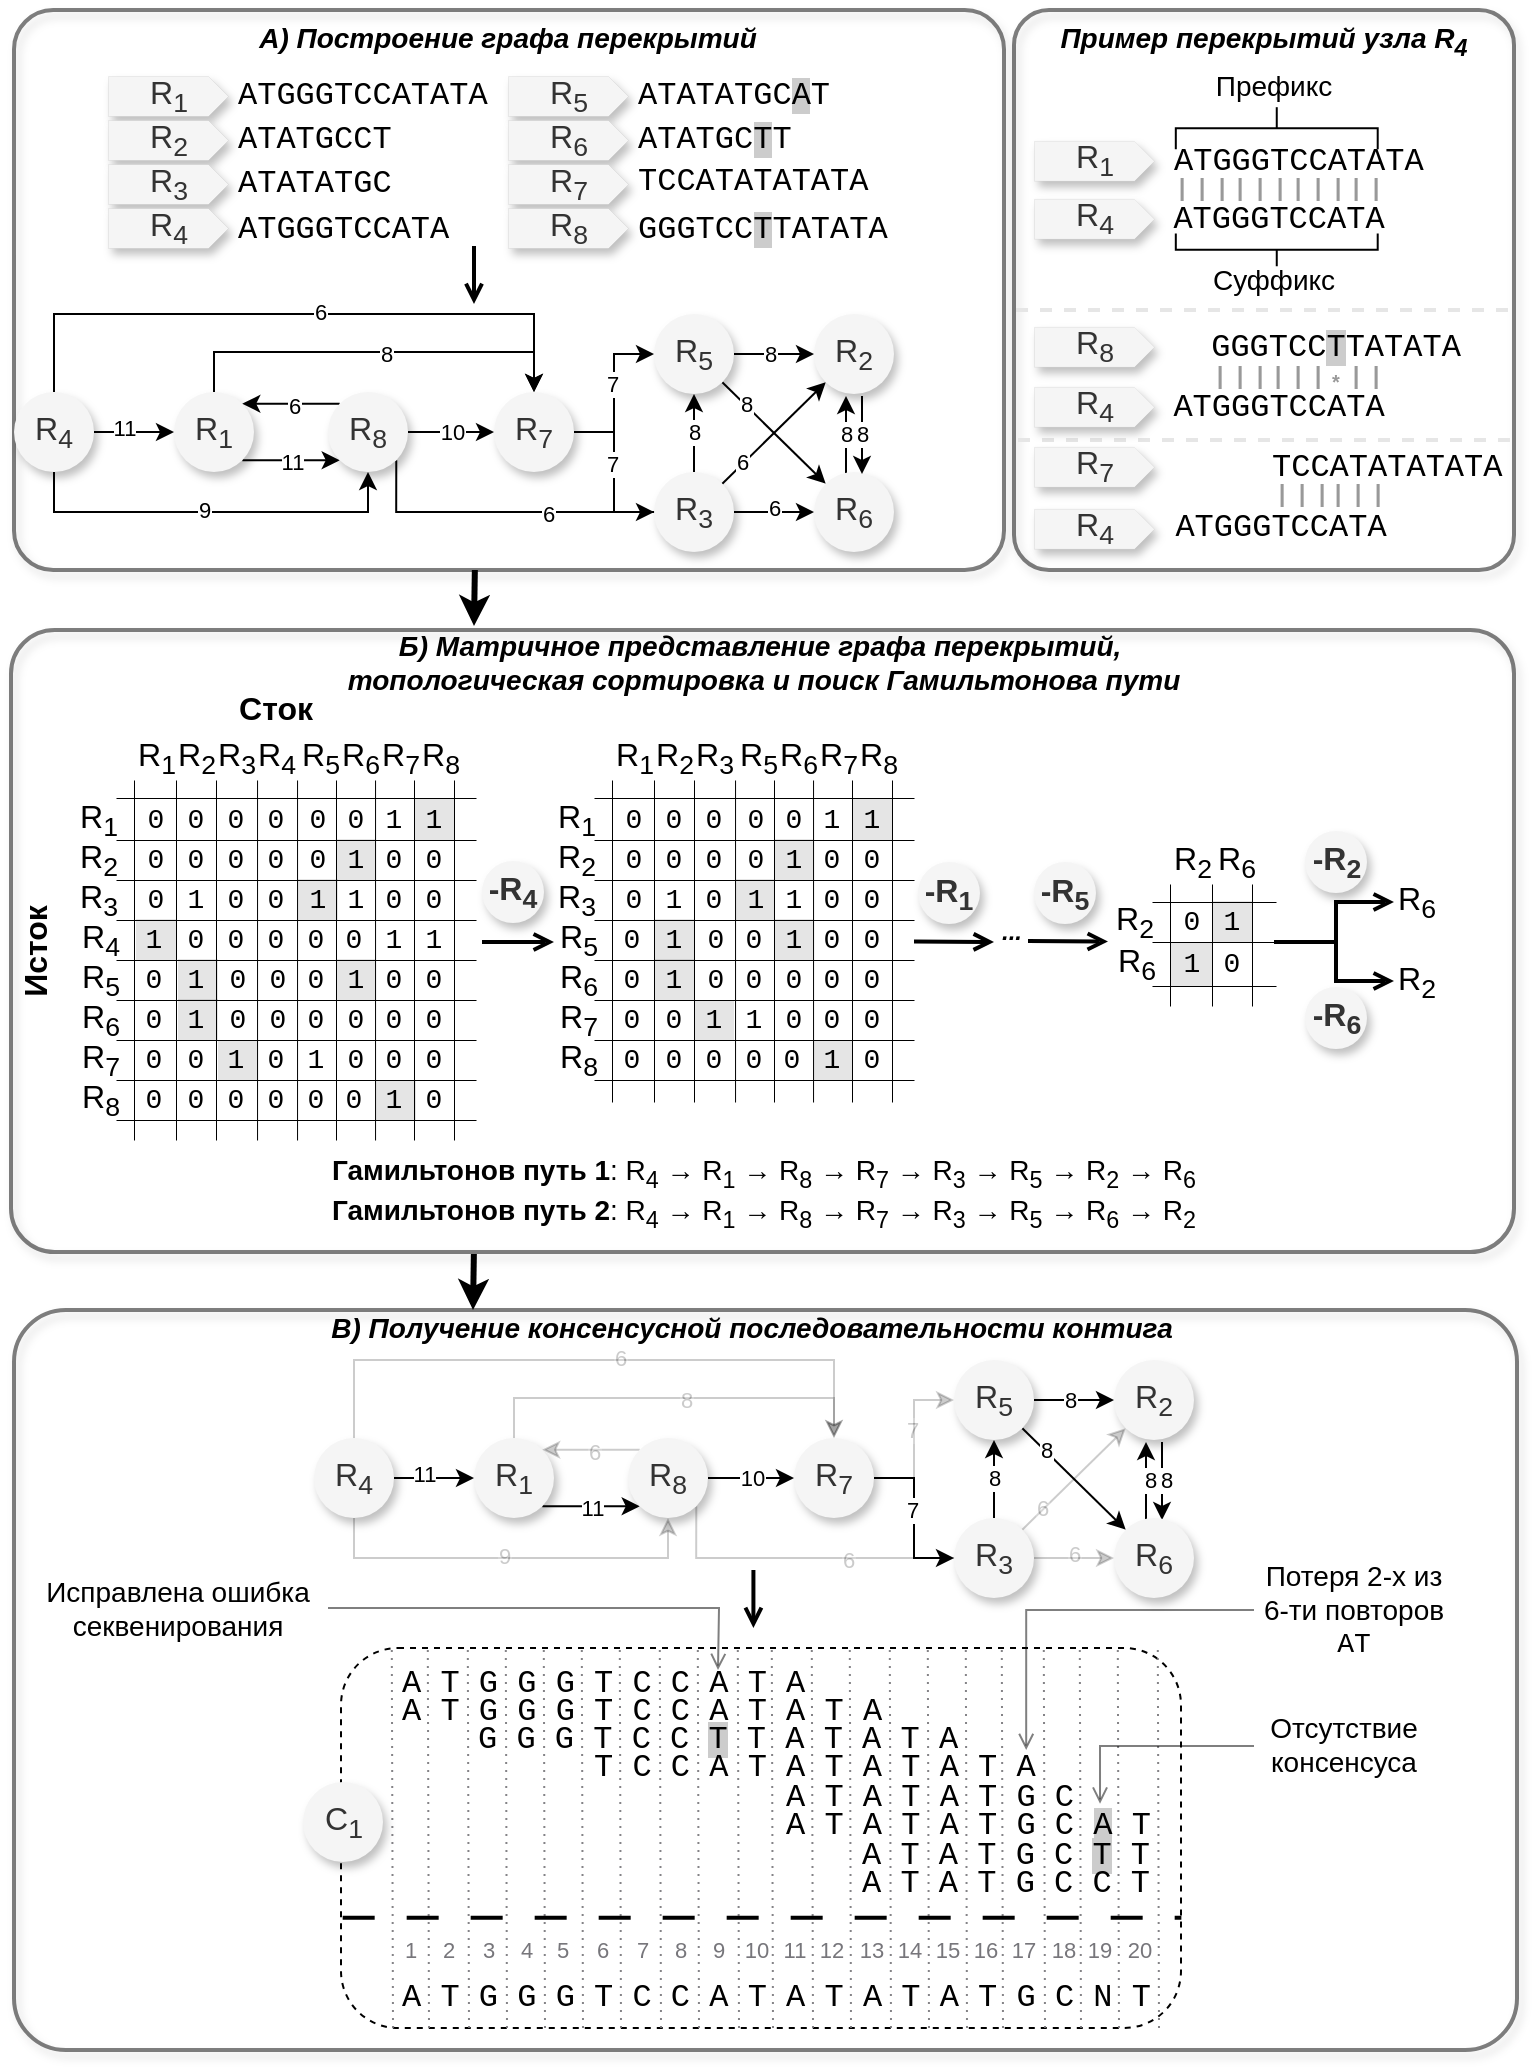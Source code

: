 <mxfile version="24.3.1" type="github">
  <diagram name="Page-1" id="3ytib0Ygw_xLYDBIZhBg">
    <mxGraphModel dx="1434" dy="759" grid="1" gridSize="10" guides="1" tooltips="1" connect="1" arrows="1" fold="1" page="1" pageScale="1" pageWidth="850" pageHeight="1100" math="0" shadow="0">
      <root>
        <mxCell id="0" />
        <mxCell id="1" parent="0" />
        <mxCell id="IgfFBBctw5f2I0VB_9IK-553" value="" style="rounded=1;whiteSpace=wrap;html=1;fillColor=none;arcSize=7;container=0;shadow=1;opacity=50;strokeWidth=2;movable=0;resizable=0;rotatable=0;deletable=0;editable=0;locked=1;connectable=0;" vertex="1" parent="1">
          <mxGeometry x="10" y="690" width="751.5" height="370" as="geometry" />
        </mxCell>
        <mxCell id="IgfFBBctw5f2I0VB_9IK-85" value="" style="rounded=1;whiteSpace=wrap;html=1;fillColor=none;arcSize=7;container=0;shadow=1;opacity=50;strokeWidth=2;movable=1;resizable=1;rotatable=1;deletable=1;editable=1;locked=0;connectable=1;" vertex="1" parent="1">
          <mxGeometry x="510" y="40" width="250" height="280" as="geometry" />
        </mxCell>
        <mxCell id="IgfFBBctw5f2I0VB_9IK-548" value="" style="rounded=1;whiteSpace=wrap;html=1;fillColor=none;arcSize=7;container=0;shadow=1;opacity=50;strokeWidth=2;movable=1;resizable=1;rotatable=1;deletable=1;editable=1;locked=0;connectable=1;" vertex="1" parent="1">
          <mxGeometry x="10" y="40" width="495" height="280" as="geometry" />
        </mxCell>
        <mxCell id="IgfFBBctw5f2I0VB_9IK-352" value="" style="rounded=1;whiteSpace=wrap;html=1;fillColor=none;arcSize=7;container=0;shadow=1;opacity=50;strokeWidth=2;movable=1;resizable=1;rotatable=1;deletable=1;editable=1;locked=0;connectable=1;" vertex="1" parent="1">
          <mxGeometry x="8.5" y="350" width="751.5" height="311" as="geometry" />
        </mxCell>
        <mxCell id="NRrkbkx58YSTAkcjEtVz-2" value="&lt;font style=&quot;font-size: 16px;&quot; face=&quot;Courier New&quot;&gt;ATGGGTCCATATA&lt;/font&gt;&lt;font style=&quot;font-size: 16px;&quot; face=&quot;WW2qCex9ZGnOM6EULOnp&quot;&gt; &lt;/font&gt;" style="text;whiteSpace=wrap;html=1;" parent="1" vertex="1">
          <mxGeometry x="120" y="65" width="137" height="29" as="geometry" />
        </mxCell>
        <mxCell id="NRrkbkx58YSTAkcjEtVz-11" value="&lt;font style=&quot;font-size: 16px;&quot;&gt;R&lt;sub&gt;1&lt;br&gt;&lt;/sub&gt;&lt;/font&gt;" style="html=1;shadow=1;dashed=0;align=center;verticalAlign=middle;shape=mxgraph.arrows2.arrow;dy=0;dx=10;notch=0;fillColor=#f5f5f5;fontColor=#333333;strokeColor=#666666;strokeWidth=0;" parent="1" vertex="1">
          <mxGeometry x="57" y="73" width="60" height="20" as="geometry" />
        </mxCell>
        <mxCell id="NRrkbkx58YSTAkcjEtVz-19" value="&lt;font style=&quot;font-size: 16px;&quot;&gt;R&lt;sub&gt;2&lt;br&gt;&lt;/sub&gt;&lt;/font&gt;" style="html=1;shadow=1;dashed=0;align=center;verticalAlign=middle;shape=mxgraph.arrows2.arrow;dy=0;dx=10;notch=0;fillColor=#f5f5f5;fontColor=#333333;strokeColor=#666666;strokeWidth=0;" parent="1" vertex="1">
          <mxGeometry x="57" y="95" width="60" height="20" as="geometry" />
        </mxCell>
        <mxCell id="NRrkbkx58YSTAkcjEtVz-20" value="&lt;font style=&quot;font-size: 16px;&quot;&gt;R&lt;sub&gt;3&lt;br&gt;&lt;/sub&gt;&lt;/font&gt;" style="html=1;shadow=1;dashed=0;align=center;verticalAlign=middle;shape=mxgraph.arrows2.arrow;dy=0;dx=10;notch=0;fillColor=#f5f5f5;fontColor=#333333;strokeColor=#666666;strokeWidth=0;" parent="1" vertex="1">
          <mxGeometry x="57" y="117" width="60" height="20" as="geometry" />
        </mxCell>
        <mxCell id="NRrkbkx58YSTAkcjEtVz-21" value="&lt;font style=&quot;font-size: 16px;&quot;&gt;R&lt;sub&gt;4&lt;br&gt;&lt;/sub&gt;&lt;/font&gt;" style="html=1;shadow=1;dashed=0;align=center;verticalAlign=middle;shape=mxgraph.arrows2.arrow;dy=0;dx=10;notch=0;fillColor=#f5f5f5;fontColor=#333333;strokeColor=#666666;strokeWidth=0;" parent="1" vertex="1">
          <mxGeometry x="57" y="139" width="60" height="20" as="geometry" />
        </mxCell>
        <mxCell id="NRrkbkx58YSTAkcjEtVz-22" value="&lt;font style=&quot;font-size: 16px;&quot;&gt;R&lt;sub&gt;5&lt;br&gt;&lt;/sub&gt;&lt;/font&gt;" style="html=1;shadow=1;dashed=0;align=center;verticalAlign=middle;shape=mxgraph.arrows2.arrow;dy=0;dx=10;notch=0;fillColor=#f5f5f5;fontColor=#333333;strokeColor=#666666;strokeWidth=0;" parent="1" vertex="1">
          <mxGeometry x="257" y="73" width="60" height="20" as="geometry" />
        </mxCell>
        <mxCell id="NRrkbkx58YSTAkcjEtVz-23" value="&lt;font style=&quot;font-size: 16px;&quot;&gt;R&lt;sub&gt;6&lt;br&gt;&lt;/sub&gt;&lt;/font&gt;" style="html=1;shadow=1;dashed=0;align=center;verticalAlign=middle;shape=mxgraph.arrows2.arrow;dy=0;dx=10;notch=0;fillColor=#f5f5f5;fontColor=#333333;strokeColor=#666666;strokeWidth=0;" parent="1" vertex="1">
          <mxGeometry x="257" y="95" width="60" height="20" as="geometry" />
        </mxCell>
        <mxCell id="NRrkbkx58YSTAkcjEtVz-24" value="&lt;font style=&quot;font-size: 16px;&quot;&gt;R&lt;sub&gt;7&lt;br&gt;&lt;/sub&gt;&lt;/font&gt;" style="html=1;shadow=1;dashed=0;align=center;verticalAlign=middle;shape=mxgraph.arrows2.arrow;dy=0;dx=10;notch=0;fillColor=#f5f5f5;fontColor=#333333;strokeColor=#666666;strokeWidth=0;" parent="1" vertex="1">
          <mxGeometry x="257" y="117" width="60" height="20" as="geometry" />
        </mxCell>
        <mxCell id="NRrkbkx58YSTAkcjEtVz-25" value="&lt;font style=&quot;font-size: 16px;&quot;&gt;R&lt;sub&gt;8&lt;br&gt;&lt;/sub&gt;&lt;/font&gt;" style="html=1;shadow=1;dashed=0;align=center;verticalAlign=middle;shape=mxgraph.arrows2.arrow;dy=0;dx=10;notch=0;fillColor=#f5f5f5;fontColor=#333333;strokeColor=#666666;strokeWidth=0;" parent="1" vertex="1">
          <mxGeometry x="257" y="139" width="60" height="20" as="geometry" />
        </mxCell>
        <mxCell id="NRrkbkx58YSTAkcjEtVz-161" value="" style="group" parent="1" vertex="1" connectable="0">
          <mxGeometry x="160" y="715" width="440" height="119" as="geometry" />
        </mxCell>
        <mxCell id="NRrkbkx58YSTAkcjEtVz-157" style="edgeStyle=orthogonalEdgeStyle;rounded=0;orthogonalLoop=1;jettySize=auto;html=1;exitX=0.5;exitY=0;exitDx=0;exitDy=0;entryX=0.5;entryY=1;entryDx=0;entryDy=0;startArrow=classic;startFill=1;endArrow=none;endFill=0;" parent="NRrkbkx58YSTAkcjEtVz-161" edge="1">
          <mxGeometry relative="1" as="geometry">
            <mxPoint x="424" y="80" as="sourcePoint" />
            <mxPoint x="424" y="41" as="targetPoint" />
          </mxGeometry>
        </mxCell>
        <mxCell id="NRrkbkx58YSTAkcjEtVz-158" value="8" style="edgeLabel;html=1;align=center;verticalAlign=middle;resizable=0;points=[];" parent="NRrkbkx58YSTAkcjEtVz-157" vertex="1" connectable="0">
          <mxGeometry x="0.022" y="-2" relative="1" as="geometry">
            <mxPoint as="offset" />
          </mxGeometry>
        </mxCell>
        <mxCell id="NRrkbkx58YSTAkcjEtVz-117" style="rounded=0;orthogonalLoop=1;jettySize=auto;html=1;exitX=1;exitY=1;exitDx=0;exitDy=0;entryX=0;entryY=0;entryDx=0;entryDy=0;" parent="NRrkbkx58YSTAkcjEtVz-161" source="NRrkbkx58YSTAkcjEtVz-151" target="NRrkbkx58YSTAkcjEtVz-155" edge="1">
          <mxGeometry relative="1" as="geometry" />
        </mxCell>
        <mxCell id="NRrkbkx58YSTAkcjEtVz-118" style="edgeStyle=orthogonalEdgeStyle;rounded=0;orthogonalLoop=1;jettySize=auto;html=1;exitX=1;exitY=0.5;exitDx=0;exitDy=0;entryX=0;entryY=0.5;entryDx=0;entryDy=0;" parent="NRrkbkx58YSTAkcjEtVz-161" source="NRrkbkx58YSTAkcjEtVz-124" target="NRrkbkx58YSTAkcjEtVz-129" edge="1">
          <mxGeometry relative="1" as="geometry" />
        </mxCell>
        <mxCell id="NRrkbkx58YSTAkcjEtVz-119" value="11" style="edgeLabel;html=1;align=center;verticalAlign=middle;resizable=0;points=[];" parent="NRrkbkx58YSTAkcjEtVz-118" vertex="1" connectable="0">
          <mxGeometry x="-0.242" y="2" relative="1" as="geometry">
            <mxPoint as="offset" />
          </mxGeometry>
        </mxCell>
        <mxCell id="NRrkbkx58YSTAkcjEtVz-120" style="edgeStyle=orthogonalEdgeStyle;rounded=0;orthogonalLoop=1;jettySize=auto;html=1;exitX=0.5;exitY=1;exitDx=0;exitDy=0;entryX=0.5;entryY=1;entryDx=0;entryDy=0;opacity=20;" parent="NRrkbkx58YSTAkcjEtVz-161" source="NRrkbkx58YSTAkcjEtVz-124" target="NRrkbkx58YSTAkcjEtVz-136" edge="1">
          <mxGeometry relative="1" as="geometry" />
        </mxCell>
        <mxCell id="NRrkbkx58YSTAkcjEtVz-121" value="9" style="edgeLabel;html=1;align=center;verticalAlign=middle;resizable=0;points=[];textOpacity=20;" parent="NRrkbkx58YSTAkcjEtVz-120" vertex="1" connectable="0">
          <mxGeometry x="-0.035" y="1" relative="1" as="geometry">
            <mxPoint as="offset" />
          </mxGeometry>
        </mxCell>
        <mxCell id="NRrkbkx58YSTAkcjEtVz-122" style="edgeStyle=orthogonalEdgeStyle;rounded=0;orthogonalLoop=1;jettySize=auto;html=1;exitX=0.5;exitY=0;exitDx=0;exitDy=0;entryX=0.5;entryY=0;entryDx=0;entryDy=0;opacity=20;" parent="NRrkbkx58YSTAkcjEtVz-161" source="NRrkbkx58YSTAkcjEtVz-124" target="NRrkbkx58YSTAkcjEtVz-141" edge="1">
          <mxGeometry relative="1" as="geometry">
            <Array as="points">
              <mxPoint x="20" />
              <mxPoint x="260" />
            </Array>
          </mxGeometry>
        </mxCell>
        <mxCell id="NRrkbkx58YSTAkcjEtVz-123" value="6" style="edgeLabel;html=1;align=center;verticalAlign=middle;resizable=0;points=[];textOpacity=20;" parent="NRrkbkx58YSTAkcjEtVz-122" vertex="1" connectable="0">
          <mxGeometry x="0.083" y="1" relative="1" as="geometry">
            <mxPoint as="offset" />
          </mxGeometry>
        </mxCell>
        <mxCell id="NRrkbkx58YSTAkcjEtVz-124" value="&lt;font style=&quot;font-size: 16px;&quot;&gt;R&lt;sub&gt;4&lt;/sub&gt;&lt;/font&gt;" style="ellipse;whiteSpace=wrap;html=1;aspect=fixed;fillColor=#f5f5f5;fontColor=#333333;strokeColor=none;shadow=1;" parent="NRrkbkx58YSTAkcjEtVz-161" vertex="1">
          <mxGeometry y="39" width="40" height="40" as="geometry" />
        </mxCell>
        <mxCell id="NRrkbkx58YSTAkcjEtVz-125" style="edgeStyle=orthogonalEdgeStyle;rounded=0;orthogonalLoop=1;jettySize=auto;html=1;exitX=0.5;exitY=0;exitDx=0;exitDy=0;entryX=0.5;entryY=0;entryDx=0;entryDy=0;textOpacity=20;opacity=20;" parent="NRrkbkx58YSTAkcjEtVz-161" source="NRrkbkx58YSTAkcjEtVz-129" target="NRrkbkx58YSTAkcjEtVz-141" edge="1">
          <mxGeometry relative="1" as="geometry" />
        </mxCell>
        <mxCell id="NRrkbkx58YSTAkcjEtVz-126" value="8" style="edgeLabel;html=1;align=center;verticalAlign=middle;resizable=0;points=[];textOpacity=20;" parent="NRrkbkx58YSTAkcjEtVz-125" vertex="1" connectable="0">
          <mxGeometry x="0.056" y="-1" relative="1" as="geometry">
            <mxPoint as="offset" />
          </mxGeometry>
        </mxCell>
        <mxCell id="NRrkbkx58YSTAkcjEtVz-127" style="edgeStyle=orthogonalEdgeStyle;rounded=0;orthogonalLoop=1;jettySize=auto;html=1;exitX=1;exitY=1;exitDx=0;exitDy=0;entryX=0;entryY=1;entryDx=0;entryDy=0;" parent="NRrkbkx58YSTAkcjEtVz-161" source="NRrkbkx58YSTAkcjEtVz-129" target="NRrkbkx58YSTAkcjEtVz-136" edge="1">
          <mxGeometry relative="1" as="geometry" />
        </mxCell>
        <mxCell id="NRrkbkx58YSTAkcjEtVz-128" value="11" style="edgeLabel;html=1;align=center;verticalAlign=middle;resizable=0;points=[];" parent="NRrkbkx58YSTAkcjEtVz-127" vertex="1" connectable="0">
          <mxGeometry x="0.139" y="-1" relative="1" as="geometry">
            <mxPoint as="offset" />
          </mxGeometry>
        </mxCell>
        <mxCell id="NRrkbkx58YSTAkcjEtVz-129" value="&lt;font style=&quot;font-size: 16px;&quot;&gt;R&lt;sub&gt;1&lt;/sub&gt;&lt;/font&gt;" style="ellipse;whiteSpace=wrap;html=1;aspect=fixed;fillColor=#f5f5f5;fontColor=#333333;strokeColor=none;shadow=1;" parent="NRrkbkx58YSTAkcjEtVz-161" vertex="1">
          <mxGeometry x="80" y="39" width="40" height="40" as="geometry" />
        </mxCell>
        <mxCell id="NRrkbkx58YSTAkcjEtVz-130" style="edgeStyle=orthogonalEdgeStyle;rounded=0;orthogonalLoop=1;jettySize=auto;html=1;exitX=1;exitY=0.5;exitDx=0;exitDy=0;entryX=0;entryY=0.5;entryDx=0;entryDy=0;" parent="NRrkbkx58YSTAkcjEtVz-161" source="NRrkbkx58YSTAkcjEtVz-136" target="NRrkbkx58YSTAkcjEtVz-141" edge="1">
          <mxGeometry relative="1" as="geometry" />
        </mxCell>
        <mxCell id="NRrkbkx58YSTAkcjEtVz-131" value="10" style="edgeLabel;html=1;align=center;verticalAlign=middle;resizable=0;points=[];" parent="NRrkbkx58YSTAkcjEtVz-130" vertex="1" connectable="0">
          <mxGeometry x="0.004" relative="1" as="geometry">
            <mxPoint as="offset" />
          </mxGeometry>
        </mxCell>
        <mxCell id="NRrkbkx58YSTAkcjEtVz-132" style="edgeStyle=orthogonalEdgeStyle;rounded=0;orthogonalLoop=1;jettySize=auto;html=1;exitX=0;exitY=0;exitDx=0;exitDy=0;entryX=1;entryY=0;entryDx=0;entryDy=0;textOpacity=20;opacity=20;" parent="NRrkbkx58YSTAkcjEtVz-161" source="NRrkbkx58YSTAkcjEtVz-136" target="NRrkbkx58YSTAkcjEtVz-129" edge="1">
          <mxGeometry relative="1" as="geometry" />
        </mxCell>
        <mxCell id="NRrkbkx58YSTAkcjEtVz-133" value="6" style="edgeLabel;html=1;align=center;verticalAlign=middle;resizable=0;points=[];textOpacity=20;" parent="NRrkbkx58YSTAkcjEtVz-132" vertex="1" connectable="0">
          <mxGeometry x="0.052" y="-1" relative="1" as="geometry">
            <mxPoint y="2" as="offset" />
          </mxGeometry>
        </mxCell>
        <mxCell id="NRrkbkx58YSTAkcjEtVz-134" style="edgeStyle=orthogonalEdgeStyle;rounded=0;orthogonalLoop=1;jettySize=auto;html=1;exitX=1;exitY=1;exitDx=0;exitDy=0;entryX=0.5;entryY=1;entryDx=0;entryDy=0;opacity=20;" parent="NRrkbkx58YSTAkcjEtVz-161" source="NRrkbkx58YSTAkcjEtVz-136" target="NRrkbkx58YSTAkcjEtVz-148" edge="1">
          <mxGeometry relative="1" as="geometry">
            <Array as="points">
              <mxPoint x="191" y="99" />
              <mxPoint x="340" y="99" />
            </Array>
          </mxGeometry>
        </mxCell>
        <mxCell id="NRrkbkx58YSTAkcjEtVz-135" value="6" style="edgeLabel;html=1;align=center;verticalAlign=middle;resizable=0;points=[];textOpacity=20;" parent="NRrkbkx58YSTAkcjEtVz-134" vertex="1" connectable="0">
          <mxGeometry x="0.043" y="-1" relative="1" as="geometry">
            <mxPoint as="offset" />
          </mxGeometry>
        </mxCell>
        <mxCell id="NRrkbkx58YSTAkcjEtVz-136" value="&lt;font style=&quot;font-size: 16px;&quot;&gt;R&lt;sub&gt;8&lt;/sub&gt;&lt;/font&gt;" style="ellipse;whiteSpace=wrap;html=1;aspect=fixed;fillColor=#f5f5f5;fontColor=#333333;strokeColor=none;shadow=1;" parent="NRrkbkx58YSTAkcjEtVz-161" vertex="1">
          <mxGeometry x="157" y="39" width="40" height="40" as="geometry" />
        </mxCell>
        <mxCell id="NRrkbkx58YSTAkcjEtVz-137" style="edgeStyle=orthogonalEdgeStyle;rounded=0;orthogonalLoop=1;jettySize=auto;html=1;exitX=1;exitY=0.5;exitDx=0;exitDy=0;entryX=0;entryY=0.5;entryDx=0;entryDy=0;" parent="NRrkbkx58YSTAkcjEtVz-161" source="NRrkbkx58YSTAkcjEtVz-141" target="NRrkbkx58YSTAkcjEtVz-148" edge="1">
          <mxGeometry relative="1" as="geometry" />
        </mxCell>
        <mxCell id="NRrkbkx58YSTAkcjEtVz-138" value="7" style="edgeLabel;html=1;align=center;verticalAlign=middle;resizable=0;points=[];" parent="NRrkbkx58YSTAkcjEtVz-137" vertex="1" connectable="0">
          <mxGeometry x="-0.105" y="-1" relative="1" as="geometry">
            <mxPoint as="offset" />
          </mxGeometry>
        </mxCell>
        <mxCell id="NRrkbkx58YSTAkcjEtVz-139" style="edgeStyle=orthogonalEdgeStyle;rounded=0;orthogonalLoop=1;jettySize=auto;html=1;exitX=1;exitY=0.5;exitDx=0;exitDy=0;entryX=0;entryY=0.5;entryDx=0;entryDy=0;opacity=20;" parent="NRrkbkx58YSTAkcjEtVz-161" source="NRrkbkx58YSTAkcjEtVz-141" target="NRrkbkx58YSTAkcjEtVz-151" edge="1">
          <mxGeometry relative="1" as="geometry" />
        </mxCell>
        <mxCell id="NRrkbkx58YSTAkcjEtVz-140" value="7" style="edgeLabel;html=1;align=center;verticalAlign=middle;resizable=0;points=[];textOpacity=20;" parent="NRrkbkx58YSTAkcjEtVz-139" vertex="1" connectable="0">
          <mxGeometry x="0.117" y="1" relative="1" as="geometry">
            <mxPoint as="offset" />
          </mxGeometry>
        </mxCell>
        <mxCell id="NRrkbkx58YSTAkcjEtVz-141" value="&lt;font style=&quot;font-size: 16px;&quot;&gt;R&lt;sub&gt;7&lt;/sub&gt;&lt;/font&gt;" style="ellipse;whiteSpace=wrap;html=1;aspect=fixed;fillColor=#f5f5f5;fontColor=#333333;strokeColor=none;shadow=1;" parent="NRrkbkx58YSTAkcjEtVz-161" vertex="1">
          <mxGeometry x="240" y="39" width="40" height="40" as="geometry" />
        </mxCell>
        <mxCell id="NRrkbkx58YSTAkcjEtVz-142" style="rounded=0;orthogonalLoop=1;jettySize=auto;html=1;exitX=1;exitY=0;exitDx=0;exitDy=0;entryX=0;entryY=1;entryDx=0;entryDy=0;opacity=20;" parent="NRrkbkx58YSTAkcjEtVz-161" source="NRrkbkx58YSTAkcjEtVz-148" target="NRrkbkx58YSTAkcjEtVz-152" edge="1">
          <mxGeometry relative="1" as="geometry" />
        </mxCell>
        <mxCell id="NRrkbkx58YSTAkcjEtVz-143" value="6" style="edgeLabel;html=1;align=center;verticalAlign=middle;resizable=0;points=[];textOpacity=20;" parent="NRrkbkx58YSTAkcjEtVz-142" vertex="1" connectable="0">
          <mxGeometry x="0.021" y="2" relative="1" as="geometry">
            <mxPoint x="-15" y="16" as="offset" />
          </mxGeometry>
        </mxCell>
        <mxCell id="NRrkbkx58YSTAkcjEtVz-144" style="edgeStyle=orthogonalEdgeStyle;rounded=0;orthogonalLoop=1;jettySize=auto;html=1;exitX=0.5;exitY=0;exitDx=0;exitDy=0;entryX=0.5;entryY=1;entryDx=0;entryDy=0;" parent="NRrkbkx58YSTAkcjEtVz-161" source="NRrkbkx58YSTAkcjEtVz-148" target="NRrkbkx58YSTAkcjEtVz-151" edge="1">
          <mxGeometry relative="1" as="geometry" />
        </mxCell>
        <mxCell id="NRrkbkx58YSTAkcjEtVz-145" value="8" style="edgeLabel;html=1;align=center;verticalAlign=middle;resizable=0;points=[];" parent="NRrkbkx58YSTAkcjEtVz-144" vertex="1" connectable="0">
          <mxGeometry x="0.058" relative="1" as="geometry">
            <mxPoint as="offset" />
          </mxGeometry>
        </mxCell>
        <mxCell id="NRrkbkx58YSTAkcjEtVz-146" style="edgeStyle=orthogonalEdgeStyle;rounded=0;orthogonalLoop=1;jettySize=auto;html=1;exitX=1;exitY=0.5;exitDx=0;exitDy=0;entryX=0;entryY=0.5;entryDx=0;entryDy=0;opacity=20;" parent="NRrkbkx58YSTAkcjEtVz-161" source="NRrkbkx58YSTAkcjEtVz-148" target="NRrkbkx58YSTAkcjEtVz-155" edge="1">
          <mxGeometry relative="1" as="geometry" />
        </mxCell>
        <mxCell id="NRrkbkx58YSTAkcjEtVz-147" value="6" style="edgeLabel;html=1;align=center;verticalAlign=middle;resizable=0;points=[];textOpacity=20;" parent="NRrkbkx58YSTAkcjEtVz-146" vertex="1" connectable="0">
          <mxGeometry x="-0.002" y="2" relative="1" as="geometry">
            <mxPoint as="offset" />
          </mxGeometry>
        </mxCell>
        <mxCell id="NRrkbkx58YSTAkcjEtVz-148" value="&lt;font style=&quot;font-size: 16px;&quot;&gt;R&lt;sub&gt;3&lt;/sub&gt;&lt;/font&gt;" style="ellipse;whiteSpace=wrap;html=1;aspect=fixed;fillColor=#f5f5f5;fontColor=#333333;strokeColor=none;shadow=1;" parent="NRrkbkx58YSTAkcjEtVz-161" vertex="1">
          <mxGeometry x="320" y="79" width="40" height="40" as="geometry" />
        </mxCell>
        <mxCell id="NRrkbkx58YSTAkcjEtVz-149" style="edgeStyle=orthogonalEdgeStyle;rounded=0;orthogonalLoop=1;jettySize=auto;html=1;exitX=1;exitY=0.5;exitDx=0;exitDy=0;" parent="NRrkbkx58YSTAkcjEtVz-161" source="NRrkbkx58YSTAkcjEtVz-151" target="NRrkbkx58YSTAkcjEtVz-152" edge="1">
          <mxGeometry relative="1" as="geometry" />
        </mxCell>
        <mxCell id="NRrkbkx58YSTAkcjEtVz-150" value="8" style="edgeLabel;html=1;align=center;verticalAlign=middle;resizable=0;points=[];" parent="NRrkbkx58YSTAkcjEtVz-149" vertex="1" connectable="0">
          <mxGeometry x="-0.105" relative="1" as="geometry">
            <mxPoint as="offset" />
          </mxGeometry>
        </mxCell>
        <mxCell id="NRrkbkx58YSTAkcjEtVz-151" value="&lt;font style=&quot;font-size: 16px;&quot;&gt;R&lt;sub&gt;5&lt;/sub&gt;&lt;/font&gt;" style="ellipse;whiteSpace=wrap;html=1;aspect=fixed;fillColor=#f5f5f5;fontColor=#333333;strokeColor=none;shadow=1;" parent="NRrkbkx58YSTAkcjEtVz-161" vertex="1">
          <mxGeometry x="320" width="40" height="40" as="geometry" />
        </mxCell>
        <mxCell id="NRrkbkx58YSTAkcjEtVz-152" value="&lt;font style=&quot;font-size: 16px;&quot;&gt;R&lt;sub&gt;2&lt;/sub&gt;&lt;/font&gt;" style="ellipse;whiteSpace=wrap;html=1;aspect=fixed;fillColor=#f5f5f5;fontColor=#333333;strokeColor=none;shadow=1;" parent="NRrkbkx58YSTAkcjEtVz-161" vertex="1">
          <mxGeometry x="400" width="40" height="40" as="geometry" />
        </mxCell>
        <mxCell id="NRrkbkx58YSTAkcjEtVz-153" style="edgeStyle=orthogonalEdgeStyle;rounded=0;orthogonalLoop=1;jettySize=auto;html=1;exitX=0.5;exitY=0;exitDx=0;exitDy=0;entryX=0.5;entryY=1;entryDx=0;entryDy=0;startArrow=none;startFill=0;" parent="NRrkbkx58YSTAkcjEtVz-161" edge="1">
          <mxGeometry relative="1" as="geometry">
            <mxPoint x="416.0" y="80.0" as="sourcePoint" />
            <mxPoint x="416.0" y="41" as="targetPoint" />
          </mxGeometry>
        </mxCell>
        <mxCell id="NRrkbkx58YSTAkcjEtVz-154" value="8" style="edgeLabel;html=1;align=center;verticalAlign=middle;resizable=0;points=[];" parent="NRrkbkx58YSTAkcjEtVz-153" vertex="1" connectable="0">
          <mxGeometry x="0.022" y="-2" relative="1" as="geometry">
            <mxPoint as="offset" />
          </mxGeometry>
        </mxCell>
        <mxCell id="NRrkbkx58YSTAkcjEtVz-155" value="&lt;font style=&quot;font-size: 16px;&quot;&gt;R&lt;sub&gt;6&lt;/sub&gt;&lt;/font&gt;" style="ellipse;whiteSpace=wrap;html=1;aspect=fixed;fillColor=#f5f5f5;fontColor=#333333;strokeColor=none;shadow=1;" parent="NRrkbkx58YSTAkcjEtVz-161" vertex="1">
          <mxGeometry x="400" y="79" width="40" height="40" as="geometry" />
        </mxCell>
        <mxCell id="NRrkbkx58YSTAkcjEtVz-156" value="8" style="edgeLabel;html=1;align=center;verticalAlign=middle;resizable=0;points=[];" parent="NRrkbkx58YSTAkcjEtVz-161" vertex="1" connectable="0">
          <mxGeometry x="380.331" y="92.355" as="geometry">
            <mxPoint x="-15" y="-48" as="offset" />
          </mxGeometry>
        </mxCell>
        <mxCell id="IgfFBBctw5f2I0VB_9IK-619" value="" style="endArrow=open;html=1;rounded=0;strokeWidth=2;endFill=0;" edge="1" parent="NRrkbkx58YSTAkcjEtVz-161">
          <mxGeometry width="50" height="50" relative="1" as="geometry">
            <mxPoint x="219.71" y="105" as="sourcePoint" />
            <mxPoint x="219.71" y="134" as="targetPoint" />
          </mxGeometry>
        </mxCell>
        <mxCell id="IgfFBBctw5f2I0VB_9IK-70" value="&lt;font style=&quot;font-size: 16px;&quot; face=&quot;Courier New&quot;&gt;ATATGCCT&lt;/font&gt;" style="text;whiteSpace=wrap;html=1;" vertex="1" parent="1">
          <mxGeometry x="120" y="89" width="87" height="25" as="geometry" />
        </mxCell>
        <mxCell id="IgfFBBctw5f2I0VB_9IK-71" value="&lt;font style=&quot;font-size: 16px;&quot; face=&quot;Courier New&quot;&gt;ATATATGC&lt;/font&gt;" style="text;whiteSpace=wrap;html=1;" vertex="1" parent="1">
          <mxGeometry x="120" y="110.5" width="87" height="33" as="geometry" />
        </mxCell>
        <mxCell id="IgfFBBctw5f2I0VB_9IK-72" value="ATGGGTCCATA" style="text;whiteSpace=wrap;fontFamily=Courier New;fontSize=16;" vertex="1" parent="1">
          <mxGeometry x="120" y="134" width="110" height="40" as="geometry" />
        </mxCell>
        <mxCell id="IgfFBBctw5f2I0VB_9IK-74" value="&lt;font face=&quot;Courier New&quot;&gt;ATATATGC&lt;span style=&quot;background-color: rgb(204, 204, 204);&quot;&gt;A&lt;/span&gt;T&lt;/font&gt;" style="text;whiteSpace=wrap;fontSize=16;html=1;" vertex="1" parent="1">
          <mxGeometry x="320" y="65" width="100" height="29" as="geometry" />
        </mxCell>
        <mxCell id="IgfFBBctw5f2I0VB_9IK-76" value="&lt;font style=&quot;font-size: 16px;&quot; face=&quot;Courier New&quot;&gt;ATATGC&lt;span style=&quot;background-color: rgb(204, 204, 204);&quot;&gt;T&lt;/span&gt;T&lt;/font&gt;" style="text;whiteSpace=wrap;html=1;" vertex="1" parent="1">
          <mxGeometry x="320" y="89" width="90" height="25" as="geometry" />
        </mxCell>
        <mxCell id="IgfFBBctw5f2I0VB_9IK-77" value="TCCATATATATA" style="text;whiteSpace=wrap;fontFamily=Courier New;fontSize=16;" vertex="1" parent="1">
          <mxGeometry x="320" y="110" width="110" height="33.5" as="geometry" />
        </mxCell>
        <mxCell id="IgfFBBctw5f2I0VB_9IK-78" value="GGGTCC&lt;span style=&quot;background-color: rgb(204, 204, 204);&quot;&gt;T&lt;/span&gt;TATATA" style="text;whiteSpace=wrap;fontSize=16;fontFamily=Courier New;html=1;" vertex="1" parent="1">
          <mxGeometry x="320" y="134" width="130" height="40" as="geometry" />
        </mxCell>
        <mxCell id="IgfFBBctw5f2I0VB_9IK-79" value="" style="group" vertex="1" connectable="0" parent="1">
          <mxGeometry x="10" y="192" width="440" height="119" as="geometry" />
        </mxCell>
        <mxCell id="NRrkbkx58YSTAkcjEtVz-107" value="" style="group" parent="IgfFBBctw5f2I0VB_9IK-79" vertex="1" connectable="0">
          <mxGeometry width="440" height="119" as="geometry" />
        </mxCell>
        <mxCell id="NRrkbkx58YSTAkcjEtVz-101" style="rounded=0;orthogonalLoop=1;jettySize=auto;html=1;exitX=1;exitY=1;exitDx=0;exitDy=0;entryX=0;entryY=0;entryDx=0;entryDy=0;" parent="NRrkbkx58YSTAkcjEtVz-107" source="NRrkbkx58YSTAkcjEtVz-84" target="NRrkbkx58YSTAkcjEtVz-89" edge="1">
          <mxGeometry relative="1" as="geometry" />
        </mxCell>
        <mxCell id="NRrkbkx58YSTAkcjEtVz-35" style="edgeStyle=orthogonalEdgeStyle;rounded=0;orthogonalLoop=1;jettySize=auto;html=1;exitX=1;exitY=0.5;exitDx=0;exitDy=0;entryX=0;entryY=0.5;entryDx=0;entryDy=0;" parent="NRrkbkx58YSTAkcjEtVz-107" source="NRrkbkx58YSTAkcjEtVz-27" target="NRrkbkx58YSTAkcjEtVz-34" edge="1">
          <mxGeometry relative="1" as="geometry" />
        </mxCell>
        <mxCell id="NRrkbkx58YSTAkcjEtVz-53" value="11" style="edgeLabel;html=1;align=center;verticalAlign=middle;resizable=0;points=[];" parent="NRrkbkx58YSTAkcjEtVz-35" vertex="1" connectable="0">
          <mxGeometry x="-0.242" y="2" relative="1" as="geometry">
            <mxPoint as="offset" />
          </mxGeometry>
        </mxCell>
        <mxCell id="NRrkbkx58YSTAkcjEtVz-42" style="edgeStyle=orthogonalEdgeStyle;rounded=0;orthogonalLoop=1;jettySize=auto;html=1;exitX=0.5;exitY=1;exitDx=0;exitDy=0;entryX=0.5;entryY=1;entryDx=0;entryDy=0;" parent="NRrkbkx58YSTAkcjEtVz-107" source="NRrkbkx58YSTAkcjEtVz-27" target="NRrkbkx58YSTAkcjEtVz-40" edge="1">
          <mxGeometry relative="1" as="geometry" />
        </mxCell>
        <mxCell id="NRrkbkx58YSTAkcjEtVz-52" value="9" style="edgeLabel;html=1;align=center;verticalAlign=middle;resizable=0;points=[];" parent="NRrkbkx58YSTAkcjEtVz-42" vertex="1" connectable="0">
          <mxGeometry x="-0.035" y="1" relative="1" as="geometry">
            <mxPoint as="offset" />
          </mxGeometry>
        </mxCell>
        <mxCell id="NRrkbkx58YSTAkcjEtVz-61" style="edgeStyle=orthogonalEdgeStyle;rounded=0;orthogonalLoop=1;jettySize=auto;html=1;exitX=0.5;exitY=0;exitDx=0;exitDy=0;entryX=0.5;entryY=0;entryDx=0;entryDy=0;" parent="NRrkbkx58YSTAkcjEtVz-107" source="NRrkbkx58YSTAkcjEtVz-27" target="NRrkbkx58YSTAkcjEtVz-55" edge="1">
          <mxGeometry relative="1" as="geometry">
            <Array as="points">
              <mxPoint x="20" />
              <mxPoint x="260" />
            </Array>
          </mxGeometry>
        </mxCell>
        <mxCell id="NRrkbkx58YSTAkcjEtVz-63" value="6" style="edgeLabel;html=1;align=center;verticalAlign=middle;resizable=0;points=[];" parent="NRrkbkx58YSTAkcjEtVz-61" vertex="1" connectable="0">
          <mxGeometry x="0.083" y="1" relative="1" as="geometry">
            <mxPoint as="offset" />
          </mxGeometry>
        </mxCell>
        <mxCell id="NRrkbkx58YSTAkcjEtVz-27" value="&lt;font style=&quot;font-size: 16px;&quot;&gt;R&lt;sub&gt;4&lt;/sub&gt;&lt;/font&gt;" style="ellipse;whiteSpace=wrap;html=1;aspect=fixed;fillColor=#f5f5f5;fontColor=#333333;strokeColor=none;shadow=1;" parent="NRrkbkx58YSTAkcjEtVz-107" vertex="1">
          <mxGeometry y="39" width="40" height="40" as="geometry" />
        </mxCell>
        <mxCell id="NRrkbkx58YSTAkcjEtVz-60" style="edgeStyle=orthogonalEdgeStyle;rounded=0;orthogonalLoop=1;jettySize=auto;html=1;exitX=0.5;exitY=0;exitDx=0;exitDy=0;entryX=0.5;entryY=0;entryDx=0;entryDy=0;" parent="NRrkbkx58YSTAkcjEtVz-107" source="NRrkbkx58YSTAkcjEtVz-34" target="NRrkbkx58YSTAkcjEtVz-55" edge="1">
          <mxGeometry relative="1" as="geometry" />
        </mxCell>
        <mxCell id="NRrkbkx58YSTAkcjEtVz-62" value="8" style="edgeLabel;html=1;align=center;verticalAlign=middle;resizable=0;points=[];" parent="NRrkbkx58YSTAkcjEtVz-60" vertex="1" connectable="0">
          <mxGeometry x="0.056" y="-1" relative="1" as="geometry">
            <mxPoint as="offset" />
          </mxGeometry>
        </mxCell>
        <mxCell id="NRrkbkx58YSTAkcjEtVz-75" style="edgeStyle=orthogonalEdgeStyle;rounded=0;orthogonalLoop=1;jettySize=auto;html=1;exitX=1;exitY=1;exitDx=0;exitDy=0;entryX=0;entryY=1;entryDx=0;entryDy=0;" parent="NRrkbkx58YSTAkcjEtVz-107" source="NRrkbkx58YSTAkcjEtVz-34" target="NRrkbkx58YSTAkcjEtVz-40" edge="1">
          <mxGeometry relative="1" as="geometry" />
        </mxCell>
        <mxCell id="NRrkbkx58YSTAkcjEtVz-76" value="11" style="edgeLabel;html=1;align=center;verticalAlign=middle;resizable=0;points=[];" parent="NRrkbkx58YSTAkcjEtVz-75" vertex="1" connectable="0">
          <mxGeometry x="0.139" y="-1" relative="1" as="geometry">
            <mxPoint as="offset" />
          </mxGeometry>
        </mxCell>
        <mxCell id="NRrkbkx58YSTAkcjEtVz-34" value="&lt;font style=&quot;font-size: 16px;&quot;&gt;R&lt;sub&gt;1&lt;/sub&gt;&lt;/font&gt;" style="ellipse;whiteSpace=wrap;html=1;aspect=fixed;fillColor=#f5f5f5;fontColor=#333333;strokeColor=none;shadow=1;" parent="NRrkbkx58YSTAkcjEtVz-107" vertex="1">
          <mxGeometry x="80" y="39" width="40" height="40" as="geometry" />
        </mxCell>
        <mxCell id="NRrkbkx58YSTAkcjEtVz-56" style="edgeStyle=orthogonalEdgeStyle;rounded=0;orthogonalLoop=1;jettySize=auto;html=1;exitX=1;exitY=0.5;exitDx=0;exitDy=0;entryX=0;entryY=0.5;entryDx=0;entryDy=0;" parent="NRrkbkx58YSTAkcjEtVz-107" source="NRrkbkx58YSTAkcjEtVz-40" target="NRrkbkx58YSTAkcjEtVz-55" edge="1">
          <mxGeometry relative="1" as="geometry" />
        </mxCell>
        <mxCell id="NRrkbkx58YSTAkcjEtVz-57" value="10" style="edgeLabel;html=1;align=center;verticalAlign=middle;resizable=0;points=[];" parent="NRrkbkx58YSTAkcjEtVz-56" vertex="1" connectable="0">
          <mxGeometry x="0.004" relative="1" as="geometry">
            <mxPoint as="offset" />
          </mxGeometry>
        </mxCell>
        <mxCell id="NRrkbkx58YSTAkcjEtVz-73" style="edgeStyle=orthogonalEdgeStyle;rounded=0;orthogonalLoop=1;jettySize=auto;html=1;exitX=0;exitY=0;exitDx=0;exitDy=0;entryX=1;entryY=0;entryDx=0;entryDy=0;" parent="NRrkbkx58YSTAkcjEtVz-107" source="NRrkbkx58YSTAkcjEtVz-40" target="NRrkbkx58YSTAkcjEtVz-34" edge="1">
          <mxGeometry relative="1" as="geometry" />
        </mxCell>
        <mxCell id="NRrkbkx58YSTAkcjEtVz-74" value="6" style="edgeLabel;html=1;align=center;verticalAlign=middle;resizable=0;points=[];" parent="NRrkbkx58YSTAkcjEtVz-73" vertex="1" connectable="0">
          <mxGeometry x="0.052" y="-1" relative="1" as="geometry">
            <mxPoint y="2" as="offset" />
          </mxGeometry>
        </mxCell>
        <mxCell id="NRrkbkx58YSTAkcjEtVz-77" style="edgeStyle=orthogonalEdgeStyle;rounded=0;orthogonalLoop=1;jettySize=auto;html=1;exitX=1;exitY=1;exitDx=0;exitDy=0;entryX=0.5;entryY=1;entryDx=0;entryDy=0;" parent="NRrkbkx58YSTAkcjEtVz-107" source="NRrkbkx58YSTAkcjEtVz-40" target="NRrkbkx58YSTAkcjEtVz-64" edge="1">
          <mxGeometry relative="1" as="geometry">
            <Array as="points">
              <mxPoint x="191" y="99" />
              <mxPoint x="340" y="99" />
            </Array>
          </mxGeometry>
        </mxCell>
        <mxCell id="NRrkbkx58YSTAkcjEtVz-78" value="6" style="edgeLabel;html=1;align=center;verticalAlign=middle;resizable=0;points=[];" parent="NRrkbkx58YSTAkcjEtVz-77" vertex="1" connectable="0">
          <mxGeometry x="0.043" y="-1" relative="1" as="geometry">
            <mxPoint as="offset" />
          </mxGeometry>
        </mxCell>
        <mxCell id="NRrkbkx58YSTAkcjEtVz-40" value="&lt;font style=&quot;font-size: 16px;&quot;&gt;R&lt;sub&gt;8&lt;/sub&gt;&lt;/font&gt;" style="ellipse;whiteSpace=wrap;html=1;aspect=fixed;fillColor=#f5f5f5;fontColor=#333333;strokeColor=none;shadow=1;" parent="NRrkbkx58YSTAkcjEtVz-107" vertex="1">
          <mxGeometry x="157" y="39" width="40" height="40" as="geometry" />
        </mxCell>
        <mxCell id="NRrkbkx58YSTAkcjEtVz-65" style="edgeStyle=orthogonalEdgeStyle;rounded=0;orthogonalLoop=1;jettySize=auto;html=1;exitX=1;exitY=0.5;exitDx=0;exitDy=0;entryX=0;entryY=0.5;entryDx=0;entryDy=0;" parent="NRrkbkx58YSTAkcjEtVz-107" source="NRrkbkx58YSTAkcjEtVz-55" target="NRrkbkx58YSTAkcjEtVz-64" edge="1">
          <mxGeometry relative="1" as="geometry" />
        </mxCell>
        <mxCell id="NRrkbkx58YSTAkcjEtVz-81" value="7" style="edgeLabel;html=1;align=center;verticalAlign=middle;resizable=0;points=[];" parent="NRrkbkx58YSTAkcjEtVz-65" vertex="1" connectable="0">
          <mxGeometry x="-0.105" y="-1" relative="1" as="geometry">
            <mxPoint as="offset" />
          </mxGeometry>
        </mxCell>
        <mxCell id="NRrkbkx58YSTAkcjEtVz-86" style="edgeStyle=orthogonalEdgeStyle;rounded=0;orthogonalLoop=1;jettySize=auto;html=1;exitX=1;exitY=0.5;exitDx=0;exitDy=0;entryX=0;entryY=0.5;entryDx=0;entryDy=0;" parent="NRrkbkx58YSTAkcjEtVz-107" source="NRrkbkx58YSTAkcjEtVz-55" target="NRrkbkx58YSTAkcjEtVz-84" edge="1">
          <mxGeometry relative="1" as="geometry" />
        </mxCell>
        <mxCell id="NRrkbkx58YSTAkcjEtVz-87" value="7" style="edgeLabel;html=1;align=center;verticalAlign=middle;resizable=0;points=[];" parent="NRrkbkx58YSTAkcjEtVz-86" vertex="1" connectable="0">
          <mxGeometry x="0.117" y="1" relative="1" as="geometry">
            <mxPoint as="offset" />
          </mxGeometry>
        </mxCell>
        <mxCell id="NRrkbkx58YSTAkcjEtVz-55" value="&lt;font style=&quot;font-size: 16px;&quot;&gt;R&lt;sub&gt;7&lt;/sub&gt;&lt;/font&gt;" style="ellipse;whiteSpace=wrap;html=1;aspect=fixed;fillColor=#f5f5f5;fontColor=#333333;strokeColor=none;shadow=1;" parent="NRrkbkx58YSTAkcjEtVz-107" vertex="1">
          <mxGeometry x="240" y="39" width="40" height="40" as="geometry" />
        </mxCell>
        <mxCell id="NRrkbkx58YSTAkcjEtVz-94" style="rounded=0;orthogonalLoop=1;jettySize=auto;html=1;exitX=1;exitY=0;exitDx=0;exitDy=0;entryX=0;entryY=1;entryDx=0;entryDy=0;" parent="NRrkbkx58YSTAkcjEtVz-107" source="NRrkbkx58YSTAkcjEtVz-64" target="NRrkbkx58YSTAkcjEtVz-88" edge="1">
          <mxGeometry relative="1" as="geometry" />
        </mxCell>
        <mxCell id="NRrkbkx58YSTAkcjEtVz-96" value="6" style="edgeLabel;html=1;align=center;verticalAlign=middle;resizable=0;points=[];" parent="NRrkbkx58YSTAkcjEtVz-94" vertex="1" connectable="0">
          <mxGeometry x="0.021" y="2" relative="1" as="geometry">
            <mxPoint x="-15" y="16" as="offset" />
          </mxGeometry>
        </mxCell>
        <mxCell id="NRrkbkx58YSTAkcjEtVz-97" style="edgeStyle=orthogonalEdgeStyle;rounded=0;orthogonalLoop=1;jettySize=auto;html=1;exitX=0.5;exitY=0;exitDx=0;exitDy=0;entryX=0.5;entryY=1;entryDx=0;entryDy=0;" parent="NRrkbkx58YSTAkcjEtVz-107" source="NRrkbkx58YSTAkcjEtVz-64" target="NRrkbkx58YSTAkcjEtVz-84" edge="1">
          <mxGeometry relative="1" as="geometry" />
        </mxCell>
        <mxCell id="NRrkbkx58YSTAkcjEtVz-98" value="8" style="edgeLabel;html=1;align=center;verticalAlign=middle;resizable=0;points=[];" parent="NRrkbkx58YSTAkcjEtVz-97" vertex="1" connectable="0">
          <mxGeometry x="0.058" relative="1" as="geometry">
            <mxPoint as="offset" />
          </mxGeometry>
        </mxCell>
        <mxCell id="NRrkbkx58YSTAkcjEtVz-99" style="edgeStyle=orthogonalEdgeStyle;rounded=0;orthogonalLoop=1;jettySize=auto;html=1;exitX=1;exitY=0.5;exitDx=0;exitDy=0;entryX=0;entryY=0.5;entryDx=0;entryDy=0;" parent="NRrkbkx58YSTAkcjEtVz-107" source="NRrkbkx58YSTAkcjEtVz-64" target="NRrkbkx58YSTAkcjEtVz-89" edge="1">
          <mxGeometry relative="1" as="geometry" />
        </mxCell>
        <mxCell id="NRrkbkx58YSTAkcjEtVz-100" value="6" style="edgeLabel;html=1;align=center;verticalAlign=middle;resizable=0;points=[];" parent="NRrkbkx58YSTAkcjEtVz-99" vertex="1" connectable="0">
          <mxGeometry x="-0.002" y="2" relative="1" as="geometry">
            <mxPoint as="offset" />
          </mxGeometry>
        </mxCell>
        <mxCell id="NRrkbkx58YSTAkcjEtVz-64" value="&lt;font style=&quot;font-size: 16px;&quot;&gt;R&lt;sub&gt;3&lt;/sub&gt;&lt;/font&gt;" style="ellipse;whiteSpace=wrap;html=1;aspect=fixed;fillColor=#f5f5f5;fontColor=#333333;strokeColor=none;shadow=1;" parent="NRrkbkx58YSTAkcjEtVz-107" vertex="1">
          <mxGeometry x="320" y="79" width="40" height="40" as="geometry" />
        </mxCell>
        <mxCell id="NRrkbkx58YSTAkcjEtVz-103" style="edgeStyle=orthogonalEdgeStyle;rounded=0;orthogonalLoop=1;jettySize=auto;html=1;exitX=1;exitY=0.5;exitDx=0;exitDy=0;" parent="NRrkbkx58YSTAkcjEtVz-107" source="NRrkbkx58YSTAkcjEtVz-84" target="NRrkbkx58YSTAkcjEtVz-88" edge="1">
          <mxGeometry relative="1" as="geometry" />
        </mxCell>
        <mxCell id="NRrkbkx58YSTAkcjEtVz-104" value="8" style="edgeLabel;html=1;align=center;verticalAlign=middle;resizable=0;points=[];" parent="NRrkbkx58YSTAkcjEtVz-103" vertex="1" connectable="0">
          <mxGeometry x="-0.105" relative="1" as="geometry">
            <mxPoint as="offset" />
          </mxGeometry>
        </mxCell>
        <mxCell id="NRrkbkx58YSTAkcjEtVz-84" value="&lt;font style=&quot;font-size: 16px;&quot;&gt;R&lt;sub&gt;5&lt;/sub&gt;&lt;/font&gt;" style="ellipse;whiteSpace=wrap;html=1;aspect=fixed;fillColor=#f5f5f5;fontColor=#333333;strokeColor=none;shadow=1;" parent="NRrkbkx58YSTAkcjEtVz-107" vertex="1">
          <mxGeometry x="320" width="40" height="40" as="geometry" />
        </mxCell>
        <mxCell id="NRrkbkx58YSTAkcjEtVz-88" value="&lt;font style=&quot;font-size: 16px;&quot;&gt;R&lt;sub&gt;2&lt;/sub&gt;&lt;/font&gt;" style="ellipse;whiteSpace=wrap;html=1;aspect=fixed;fillColor=#f5f5f5;fontColor=#333333;strokeColor=none;shadow=1;" parent="NRrkbkx58YSTAkcjEtVz-107" vertex="1">
          <mxGeometry x="400" width="40" height="40" as="geometry" />
        </mxCell>
        <mxCell id="NRrkbkx58YSTAkcjEtVz-105" style="edgeStyle=orthogonalEdgeStyle;rounded=0;orthogonalLoop=1;jettySize=auto;html=1;exitX=0.5;exitY=0;exitDx=0;exitDy=0;entryX=0.5;entryY=1;entryDx=0;entryDy=0;startArrow=none;startFill=0;" parent="NRrkbkx58YSTAkcjEtVz-107" edge="1">
          <mxGeometry relative="1" as="geometry">
            <mxPoint x="416.0" y="80.0" as="sourcePoint" />
            <mxPoint x="416.0" y="41" as="targetPoint" />
          </mxGeometry>
        </mxCell>
        <mxCell id="NRrkbkx58YSTAkcjEtVz-106" value="8" style="edgeLabel;html=1;align=center;verticalAlign=middle;resizable=0;points=[];" parent="NRrkbkx58YSTAkcjEtVz-105" vertex="1" connectable="0">
          <mxGeometry x="0.022" y="-2" relative="1" as="geometry">
            <mxPoint x="-2" as="offset" />
          </mxGeometry>
        </mxCell>
        <mxCell id="NRrkbkx58YSTAkcjEtVz-89" value="&lt;font style=&quot;font-size: 16px;&quot;&gt;R&lt;sub&gt;6&lt;/sub&gt;&lt;/font&gt;" style="ellipse;whiteSpace=wrap;html=1;aspect=fixed;fillColor=#f5f5f5;fontColor=#333333;strokeColor=none;shadow=1;" parent="NRrkbkx58YSTAkcjEtVz-107" vertex="1">
          <mxGeometry x="400" y="79" width="40" height="40" as="geometry" />
        </mxCell>
        <mxCell id="NRrkbkx58YSTAkcjEtVz-102" value="8" style="edgeLabel;html=1;align=center;verticalAlign=middle;resizable=0;points=[];" parent="NRrkbkx58YSTAkcjEtVz-107" vertex="1" connectable="0">
          <mxGeometry x="380.331" y="92.355" as="geometry">
            <mxPoint x="-15" y="-48" as="offset" />
          </mxGeometry>
        </mxCell>
        <mxCell id="NRrkbkx58YSTAkcjEtVz-114" style="edgeStyle=orthogonalEdgeStyle;rounded=0;orthogonalLoop=1;jettySize=auto;html=1;exitX=0.5;exitY=0;exitDx=0;exitDy=0;entryX=0.5;entryY=1;entryDx=0;entryDy=0;startArrow=classic;startFill=1;endArrow=none;endFill=0;" parent="IgfFBBctw5f2I0VB_9IK-79" edge="1">
          <mxGeometry relative="1" as="geometry">
            <mxPoint x="424" y="80" as="sourcePoint" />
            <mxPoint x="424" y="41" as="targetPoint" />
          </mxGeometry>
        </mxCell>
        <mxCell id="NRrkbkx58YSTAkcjEtVz-115" value="8" style="edgeLabel;html=1;align=center;verticalAlign=middle;resizable=0;points=[];" parent="NRrkbkx58YSTAkcjEtVz-114" vertex="1" connectable="0">
          <mxGeometry x="0.022" y="-2" relative="1" as="geometry">
            <mxPoint x="-2" as="offset" />
          </mxGeometry>
        </mxCell>
        <mxCell id="IgfFBBctw5f2I0VB_9IK-88" value="" style="endArrow=open;html=1;rounded=0;strokeWidth=2;endFill=0;" edge="1" parent="1">
          <mxGeometry width="50" height="50" relative="1" as="geometry">
            <mxPoint x="240" y="158" as="sourcePoint" />
            <mxPoint x="240" y="187" as="targetPoint" />
          </mxGeometry>
        </mxCell>
        <mxCell id="IgfFBBctw5f2I0VB_9IK-89" value="" style="endArrow=classic;html=1;rounded=0;strokeWidth=3;" edge="1" parent="1">
          <mxGeometry width="50" height="50" relative="1" as="geometry">
            <mxPoint x="240.43" y="320" as="sourcePoint" />
            <mxPoint x="240" y="348" as="targetPoint" />
          </mxGeometry>
        </mxCell>
        <mxCell id="IgfFBBctw5f2I0VB_9IK-93" value="" style="endArrow=none;dashed=1;html=1;strokeWidth=2;rounded=0;strokeColor=#E6E6E6;" edge="1" parent="1">
          <mxGeometry width="50" height="50" relative="1" as="geometry">
            <mxPoint x="511" y="190" as="sourcePoint" />
            <mxPoint x="760" y="190" as="targetPoint" />
          </mxGeometry>
        </mxCell>
        <mxCell id="IgfFBBctw5f2I0VB_9IK-90" value="" style="endArrow=none;dashed=1;html=1;strokeWidth=2;rounded=0;strokeColor=#E6E6E6;" edge="1" parent="1">
          <mxGeometry width="50" height="50" relative="1" as="geometry">
            <mxPoint x="512" y="255" as="sourcePoint" />
            <mxPoint x="760" y="255" as="targetPoint" />
          </mxGeometry>
        </mxCell>
        <mxCell id="IgfFBBctw5f2I0VB_9IK-5" value="&lt;font face=&quot;Courier New&quot;&gt;ATGGGTCCATA&lt;/font&gt;" style="text;html=1;align=center;verticalAlign=middle;whiteSpace=wrap;rounded=0;fontSize=16;container=0;" vertex="1" parent="1">
          <mxGeometry x="584" y="129.4" width="117" height="30" as="geometry" />
        </mxCell>
        <mxCell id="IgfFBBctw5f2I0VB_9IK-6" value="ATGGGTCCATATA" style="text;whiteSpace=wrap;fontSize=16;fontFamily=Courier New;container=0;" vertex="1" parent="1">
          <mxGeometry x="588" y="100.4" width="130" height="30" as="geometry" />
        </mxCell>
        <mxCell id="IgfFBBctw5f2I0VB_9IK-10" value="TCCATATATATA" style="text;whiteSpace=wrap;fontFamily=Courier New;fontSize=16;container=0;" vertex="1" parent="1">
          <mxGeometry x="637" y="253.4" width="110" height="40" as="geometry" />
        </mxCell>
        <mxCell id="IgfFBBctw5f2I0VB_9IK-15" value="&lt;font face=&quot;Courier New&quot;&gt;GGGTCC&lt;span style=&quot;background-color: rgb(204, 204, 204);&quot;&gt;T&lt;/span&gt;TATATA&lt;/font&gt;" style="text;html=1;align=center;verticalAlign=middle;whiteSpace=wrap;rounded=0;fontSize=16;container=0;" vertex="1" parent="1">
          <mxGeometry x="641" y="193.4" width="60" height="30" as="geometry" />
        </mxCell>
        <mxCell id="IgfFBBctw5f2I0VB_9IK-16" value="&lt;font style=&quot;font-size: 16px;&quot;&gt;R&lt;sub&gt;4&lt;br&gt;&lt;/sub&gt;&lt;/font&gt;" style="html=1;shadow=1;dashed=0;align=center;verticalAlign=middle;shape=mxgraph.arrows2.arrow;dy=0;dx=10;notch=0;fillColor=#f5f5f5;fontColor=#333333;strokeColor=#666666;strokeWidth=0;container=0;" vertex="1" parent="1">
          <mxGeometry x="520" y="134.4" width="60" height="20" as="geometry" />
        </mxCell>
        <mxCell id="IgfFBBctw5f2I0VB_9IK-17" value="&lt;font style=&quot;font-size: 16px;&quot;&gt;R&lt;sub&gt;4&lt;br&gt;&lt;/sub&gt;&lt;/font&gt;" style="html=1;shadow=1;dashed=0;align=center;verticalAlign=middle;shape=mxgraph.arrows2.arrow;dy=0;dx=10;notch=0;fillColor=#f5f5f5;fontColor=#333333;strokeColor=#666666;strokeWidth=0;container=0;" vertex="1" parent="1">
          <mxGeometry x="520" y="228.4" width="60" height="20" as="geometry" />
        </mxCell>
        <mxCell id="IgfFBBctw5f2I0VB_9IK-18" value="&lt;font style=&quot;font-size: 16px;&quot;&gt;R&lt;sub&gt;4&lt;br&gt;&lt;/sub&gt;&lt;/font&gt;" style="html=1;shadow=1;dashed=0;align=center;verticalAlign=middle;shape=mxgraph.arrows2.arrow;dy=0;dx=10;notch=0;fillColor=#f5f5f5;fontColor=#333333;strokeColor=#666666;strokeWidth=0;container=0;" vertex="1" parent="1">
          <mxGeometry x="520" y="289.4" width="60" height="20" as="geometry" />
        </mxCell>
        <mxCell id="IgfFBBctw5f2I0VB_9IK-19" value="&lt;font style=&quot;font-size: 16px;&quot;&gt;R&lt;sub&gt;1&lt;br&gt;&lt;/sub&gt;&lt;/font&gt;" style="html=1;shadow=1;dashed=0;align=center;verticalAlign=middle;shape=mxgraph.arrows2.arrow;dy=0;dx=10;notch=0;fillColor=#f5f5f5;fontColor=#333333;strokeColor=#666666;strokeWidth=0;container=0;" vertex="1" parent="1">
          <mxGeometry x="520" y="105.4" width="60" height="20" as="geometry" />
        </mxCell>
        <mxCell id="IgfFBBctw5f2I0VB_9IK-20" value="&lt;font face=&quot;Courier New&quot;&gt;ATGGGTCCATA&lt;/font&gt;" style="text;html=1;align=center;verticalAlign=middle;whiteSpace=wrap;rounded=0;fontSize=16;container=0;" vertex="1" parent="1">
          <mxGeometry x="584" y="223.4" width="117" height="30" as="geometry" />
        </mxCell>
        <mxCell id="IgfFBBctw5f2I0VB_9IK-21" value="&lt;font face=&quot;Courier New&quot;&gt;ATGGGTCCATA&lt;/font&gt;" style="text;html=1;align=center;verticalAlign=middle;whiteSpace=wrap;rounded=0;fontSize=16;container=0;" vertex="1" parent="1">
          <mxGeometry x="585" y="283.4" width="117" height="30" as="geometry" />
        </mxCell>
        <mxCell id="IgfFBBctw5f2I0VB_9IK-68" value="&lt;font style=&quot;font-size: 16px;&quot;&gt;R&lt;sub&gt;8&lt;br&gt;&lt;/sub&gt;&lt;/font&gt;" style="html=1;shadow=1;dashed=0;align=center;verticalAlign=middle;shape=mxgraph.arrows2.arrow;dy=0;dx=10;notch=0;fillColor=#f5f5f5;fontColor=#333333;strokeColor=#666666;strokeWidth=0;container=0;" vertex="1" parent="1">
          <mxGeometry x="520" y="198.4" width="60" height="20" as="geometry" />
        </mxCell>
        <mxCell id="IgfFBBctw5f2I0VB_9IK-69" value="&lt;font style=&quot;font-size: 16px;&quot;&gt;R&lt;sub&gt;7&lt;br&gt;&lt;/sub&gt;&lt;/font&gt;" style="html=1;shadow=1;dashed=0;align=center;verticalAlign=middle;shape=mxgraph.arrows2.arrow;dy=0;dx=10;notch=0;fillColor=#f5f5f5;fontColor=#333333;strokeColor=#666666;strokeWidth=0;container=0;" vertex="1" parent="1">
          <mxGeometry x="520" y="258.4" width="60" height="20" as="geometry" />
        </mxCell>
        <mxCell id="IgfFBBctw5f2I0VB_9IK-81" value="" style="strokeWidth=1;html=1;shape=mxgraph.flowchart.annotation_2;align=left;labelPosition=right;pointerEvents=1;rotation=90;fontColor=#333333;container=0;" vertex="1" parent="1">
          <mxGeometry x="630.88" y="48.62" width="21" height="100.95" as="geometry" />
        </mxCell>
        <mxCell id="IgfFBBctw5f2I0VB_9IK-82" value="&lt;font style=&quot;font-size: 14px;&quot;&gt;Префикс&lt;/font&gt;" style="text;html=1;align=center;verticalAlign=middle;whiteSpace=wrap;rounded=0;container=0;" vertex="1" parent="1">
          <mxGeometry x="610" y="63.4" width="60" height="30" as="geometry" />
        </mxCell>
        <mxCell id="IgfFBBctw5f2I0VB_9IK-83" value="" style="strokeWidth=1;html=1;shape=mxgraph.flowchart.annotation_2;align=left;labelPosition=right;pointerEvents=1;rotation=-90;fontColor=#333333;container=0;" vertex="1" parent="1">
          <mxGeometry x="633.18" y="109.45" width="16.4" height="100.95" as="geometry" />
        </mxCell>
        <mxCell id="IgfFBBctw5f2I0VB_9IK-84" value="&lt;font style=&quot;font-size: 14px;&quot;&gt;Суффикс&lt;/font&gt;" style="text;html=1;align=center;verticalAlign=middle;whiteSpace=wrap;rounded=0;container=0;" vertex="1" parent="1">
          <mxGeometry x="610" y="160.15" width="60" height="30" as="geometry" />
        </mxCell>
        <mxCell id="IgfFBBctw5f2I0VB_9IK-87" value="&lt;i&gt;&lt;b&gt;&lt;font style=&quot;font-size: 14px;&quot;&gt;Пример перекрытий узла R&lt;sub&gt;4&lt;br&gt;&lt;/sub&gt;&lt;/font&gt;&lt;/b&gt;&lt;/i&gt;" style="text;html=1;align=center;verticalAlign=middle;whiteSpace=wrap;rounded=0;container=0;" vertex="1" parent="1">
          <mxGeometry x="510" y="40" width="250" height="30" as="geometry" />
        </mxCell>
        <mxCell id="IgfFBBctw5f2I0VB_9IK-22" value="&lt;b&gt;|&lt;/b&gt;" style="text;html=1;align=center;verticalAlign=middle;whiteSpace=wrap;rounded=0;fontColor=#999999;container=0;" vertex="1" parent="1">
          <mxGeometry x="589" y="121.4" width="10" height="16" as="geometry" />
        </mxCell>
        <mxCell id="IgfFBBctw5f2I0VB_9IK-23" value="&lt;b&gt;|&lt;/b&gt;" style="text;html=1;align=center;verticalAlign=middle;whiteSpace=wrap;rounded=0;fontColor=#999999;container=0;" vertex="1" parent="1">
          <mxGeometry x="599" y="121.4" width="10" height="16" as="geometry" />
        </mxCell>
        <mxCell id="IgfFBBctw5f2I0VB_9IK-24" value="&lt;b&gt;|&lt;/b&gt;" style="text;html=1;align=center;verticalAlign=middle;whiteSpace=wrap;rounded=0;fontColor=#999999;container=0;" vertex="1" parent="1">
          <mxGeometry x="609" y="121.4" width="10" height="16" as="geometry" />
        </mxCell>
        <mxCell id="IgfFBBctw5f2I0VB_9IK-27" value="&lt;b&gt;|&lt;/b&gt;" style="text;html=1;align=center;verticalAlign=middle;whiteSpace=wrap;rounded=0;fontColor=#999999;container=0;" vertex="1" parent="1">
          <mxGeometry x="618" y="121.4" width="10" height="16" as="geometry" />
        </mxCell>
        <mxCell id="IgfFBBctw5f2I0VB_9IK-28" value="&lt;b&gt;|&lt;/b&gt;" style="text;html=1;align=center;verticalAlign=middle;whiteSpace=wrap;rounded=0;fontColor=#999999;container=0;" vertex="1" parent="1">
          <mxGeometry x="628" y="121.4" width="10" height="16" as="geometry" />
        </mxCell>
        <mxCell id="IgfFBBctw5f2I0VB_9IK-29" value="&lt;b&gt;|&lt;/b&gt;" style="text;html=1;align=center;verticalAlign=middle;whiteSpace=wrap;rounded=0;fontColor=#999999;container=0;" vertex="1" parent="1">
          <mxGeometry x="638" y="121.4" width="10" height="16" as="geometry" />
        </mxCell>
        <mxCell id="IgfFBBctw5f2I0VB_9IK-31" value="&lt;b&gt;|&lt;/b&gt;" style="text;html=1;align=center;verticalAlign=middle;whiteSpace=wrap;rounded=0;fontColor=#999999;container=0;" vertex="1" parent="1">
          <mxGeometry x="647" y="121.4" width="10" height="16" as="geometry" />
        </mxCell>
        <mxCell id="IgfFBBctw5f2I0VB_9IK-32" value="&lt;b&gt;|&lt;/b&gt;" style="text;html=1;align=center;verticalAlign=middle;whiteSpace=wrap;rounded=0;fontColor=#999999;container=0;" vertex="1" parent="1">
          <mxGeometry x="657" y="121.4" width="10" height="16" as="geometry" />
        </mxCell>
        <mxCell id="IgfFBBctw5f2I0VB_9IK-33" value="&lt;b&gt;|&lt;/b&gt;" style="text;html=1;align=center;verticalAlign=middle;whiteSpace=wrap;rounded=0;fontColor=#999999;container=0;" vertex="1" parent="1">
          <mxGeometry x="667" y="121.4" width="10" height="16" as="geometry" />
        </mxCell>
        <mxCell id="IgfFBBctw5f2I0VB_9IK-35" value="&lt;b&gt;|&lt;/b&gt;" style="text;html=1;align=center;verticalAlign=middle;whiteSpace=wrap;rounded=0;fontColor=#999999;container=0;" vertex="1" parent="1">
          <mxGeometry x="676" y="121.4" width="10" height="16" as="geometry" />
        </mxCell>
        <mxCell id="IgfFBBctw5f2I0VB_9IK-36" value="&lt;b&gt;|&lt;/b&gt;" style="text;html=1;align=center;verticalAlign=middle;whiteSpace=wrap;rounded=0;fontColor=#999999;container=0;" vertex="1" parent="1">
          <mxGeometry x="686" y="121.4" width="10" height="16" as="geometry" />
        </mxCell>
        <mxCell id="IgfFBBctw5f2I0VB_9IK-39" value="&lt;b&gt;|&lt;/b&gt;" style="text;html=1;align=center;verticalAlign=middle;whiteSpace=wrap;rounded=0;fontColor=#999999;container=0;" vertex="1" parent="1">
          <mxGeometry x="608" y="215.4" width="10" height="16" as="geometry" />
        </mxCell>
        <mxCell id="IgfFBBctw5f2I0VB_9IK-40" value="&lt;b&gt;|&lt;/b&gt;" style="text;html=1;align=center;verticalAlign=middle;whiteSpace=wrap;rounded=0;fontColor=#999999;container=0;" vertex="1" parent="1">
          <mxGeometry x="618" y="215.4" width="10" height="16" as="geometry" />
        </mxCell>
        <mxCell id="IgfFBBctw5f2I0VB_9IK-41" value="&lt;b&gt;|&lt;/b&gt;" style="text;html=1;align=center;verticalAlign=middle;whiteSpace=wrap;rounded=0;fontColor=#999999;container=0;" vertex="1" parent="1">
          <mxGeometry x="628" y="215.4" width="10" height="16" as="geometry" />
        </mxCell>
        <mxCell id="IgfFBBctw5f2I0VB_9IK-43" value="&lt;b&gt;|&lt;/b&gt;" style="text;html=1;align=center;verticalAlign=middle;whiteSpace=wrap;rounded=0;fontColor=#999999;container=0;" vertex="1" parent="1">
          <mxGeometry x="637" y="215.4" width="10" height="16" as="geometry" />
        </mxCell>
        <mxCell id="IgfFBBctw5f2I0VB_9IK-44" value="&lt;b&gt;|&lt;/b&gt;" style="text;html=1;align=center;verticalAlign=middle;whiteSpace=wrap;rounded=0;fontColor=#999999;container=0;" vertex="1" parent="1">
          <mxGeometry x="647" y="215.4" width="10" height="16" as="geometry" />
        </mxCell>
        <mxCell id="IgfFBBctw5f2I0VB_9IK-45" value="&lt;b&gt;|&lt;/b&gt;" style="text;html=1;align=center;verticalAlign=middle;whiteSpace=wrap;rounded=0;fontColor=#999999;container=0;" vertex="1" parent="1">
          <mxGeometry x="657" y="215.4" width="10" height="16" as="geometry" />
        </mxCell>
        <mxCell id="IgfFBBctw5f2I0VB_9IK-47" value="&lt;b&gt;&lt;sub&gt;*&lt;/sub&gt;&lt;/b&gt;" style="text;html=1;align=center;verticalAlign=middle;whiteSpace=wrap;rounded=0;fontColor=#999999;container=0;" vertex="1" parent="1">
          <mxGeometry x="666" y="215.4" width="10" height="16" as="geometry" />
        </mxCell>
        <mxCell id="IgfFBBctw5f2I0VB_9IK-48" value="&lt;b&gt;|&lt;/b&gt;" style="text;html=1;align=center;verticalAlign=middle;whiteSpace=wrap;rounded=0;fontColor=#999999;container=0;" vertex="1" parent="1">
          <mxGeometry x="676" y="215.4" width="10" height="16" as="geometry" />
        </mxCell>
        <mxCell id="IgfFBBctw5f2I0VB_9IK-49" value="&lt;b&gt;|&lt;/b&gt;" style="text;html=1;align=center;verticalAlign=middle;whiteSpace=wrap;rounded=0;fontColor=#999999;container=0;" vertex="1" parent="1">
          <mxGeometry x="686" y="215.4" width="10" height="16" as="geometry" />
        </mxCell>
        <mxCell id="IgfFBBctw5f2I0VB_9IK-54" value="&lt;b&gt;|&lt;/b&gt;" style="text;html=1;align=center;verticalAlign=middle;whiteSpace=wrap;rounded=0;fontColor=#999999;container=0;" vertex="1" parent="1">
          <mxGeometry x="639" y="274.4" width="10" height="16" as="geometry" />
        </mxCell>
        <mxCell id="IgfFBBctw5f2I0VB_9IK-55" value="&lt;b&gt;|&lt;/b&gt;" style="text;html=1;align=center;verticalAlign=middle;whiteSpace=wrap;rounded=0;fontColor=#999999;container=0;" vertex="1" parent="1">
          <mxGeometry x="649" y="274.4" width="10" height="16" as="geometry" />
        </mxCell>
        <mxCell id="IgfFBBctw5f2I0VB_9IK-56" value="&lt;b&gt;|&lt;/b&gt;" style="text;html=1;align=center;verticalAlign=middle;whiteSpace=wrap;rounded=0;fontColor=#999999;container=0;" vertex="1" parent="1">
          <mxGeometry x="659" y="274.4" width="10" height="16" as="geometry" />
        </mxCell>
        <mxCell id="IgfFBBctw5f2I0VB_9IK-58" value="&lt;b&gt;|&lt;/b&gt;" style="text;html=1;align=center;verticalAlign=middle;whiteSpace=wrap;rounded=0;fontColor=#999999;container=0;" vertex="1" parent="1">
          <mxGeometry x="667" y="274.4" width="10" height="16" as="geometry" />
        </mxCell>
        <mxCell id="IgfFBBctw5f2I0VB_9IK-59" value="&lt;b&gt;|&lt;/b&gt;" style="text;html=1;align=center;verticalAlign=middle;whiteSpace=wrap;rounded=0;fontColor=#999999;container=0;" vertex="1" parent="1">
          <mxGeometry x="677" y="274.4" width="10" height="16" as="geometry" />
        </mxCell>
        <mxCell id="IgfFBBctw5f2I0VB_9IK-60" value="&lt;b&gt;|&lt;/b&gt;" style="text;html=1;align=center;verticalAlign=middle;whiteSpace=wrap;rounded=0;fontColor=#999999;container=0;" vertex="1" parent="1">
          <mxGeometry x="687" y="274.4" width="10" height="16" as="geometry" />
        </mxCell>
        <mxCell id="IgfFBBctw5f2I0VB_9IK-94" value="&lt;div style=&quot;font-size: 14px;&quot;&gt;&lt;font style=&quot;font-size: 14px;&quot;&gt;&lt;b&gt;Гамильтонов путь 1&lt;/b&gt;: R&lt;sub&gt;4&lt;/sub&gt; &lt;/font&gt;→ R&lt;sub&gt;1&lt;/sub&gt; → R&lt;sub&gt;8&lt;/sub&gt; → R&lt;sub&gt;7&lt;/sub&gt; → R&lt;sub&gt;3&lt;/sub&gt; → R&lt;sub&gt;5&lt;/sub&gt; → R&lt;sub&gt;2&lt;/sub&gt; → R&lt;sub&gt;6&lt;/sub&gt;&lt;br&gt;&lt;/div&gt;&lt;div style=&quot;font-size: 14px;&quot;&gt;&lt;font style=&quot;font-size: 14px;&quot;&gt;&lt;b&gt;Гамильтонов путь 2&lt;/b&gt;: &lt;/font&gt;&lt;font style=&quot;font-size: 14px;&quot;&gt;R&lt;sub&gt;4&lt;/sub&gt; &lt;/font&gt;→ R&lt;sub&gt;1&lt;/sub&gt; → R&lt;sub&gt;8&lt;/sub&gt; → R&lt;sub&gt;7&lt;/sub&gt; → R&lt;sub&gt;3&lt;/sub&gt; → R&lt;sub&gt;5&lt;/sub&gt; → R&lt;sub&gt;6&lt;/sub&gt; → R&lt;sub&gt;2&lt;/sub&gt;&lt;/div&gt;" style="text;html=1;align=center;verticalAlign=middle;whiteSpace=wrap;rounded=0;container=0;" vertex="1" parent="1">
          <mxGeometry x="10" y="611" width="750" height="40" as="geometry" />
        </mxCell>
        <mxCell id="IgfFBBctw5f2I0VB_9IK-96" value="&lt;div&gt;&lt;font style=&quot;font-size: 14px;&quot;&gt;&lt;i&gt;&lt;b&gt;&lt;font style=&quot;font-size: 14px;&quot;&gt;Б) Матричное представление графа перекрытий&lt;/font&gt;&lt;/b&gt;&lt;/i&gt;&lt;/font&gt;&lt;font style=&quot;font-size: 14px;&quot;&gt;&lt;i&gt;&lt;b&gt;&lt;font style=&quot;font-size: 14px;&quot;&gt;,&amp;nbsp;&lt;/font&gt;&lt;/b&gt;&lt;/i&gt;&lt;/font&gt;&lt;/div&gt;&lt;div&gt;&lt;font style=&quot;font-size: 14px;&quot;&gt;&lt;i&gt;&lt;b&gt;&lt;font style=&quot;font-size: 14px;&quot;&gt;топологическая сортировка и поиск &lt;/font&gt;&lt;/b&gt;&lt;/i&gt;&lt;/font&gt;&lt;font style=&quot;font-size: 14px;&quot;&gt;&lt;font style=&quot;font-size: 14px;&quot;&gt;&lt;b&gt;&lt;i&gt;Гамильтонова пути&lt;/i&gt;&lt;/b&gt;&lt;/font&gt;&lt;/font&gt;&lt;/div&gt;" style="text;html=1;align=center;verticalAlign=middle;whiteSpace=wrap;rounded=0;container=0;" vertex="1" parent="1">
          <mxGeometry x="10" y="351" width="750" height="30" as="geometry" />
        </mxCell>
        <mxCell id="IgfFBBctw5f2I0VB_9IK-97" value="" style="endArrow=none;html=1;strokeWidth=0.5;rounded=0;" edge="1" parent="1">
          <mxGeometry width="50" height="50" relative="1" as="geometry">
            <mxPoint x="61" y="455" as="sourcePoint" />
            <mxPoint x="241" y="455" as="targetPoint" />
          </mxGeometry>
        </mxCell>
        <mxCell id="IgfFBBctw5f2I0VB_9IK-98" value="" style="endArrow=none;html=1;strokeWidth=0.5;rounded=0;" edge="1" parent="1">
          <mxGeometry width="50" height="50" relative="1" as="geometry">
            <mxPoint x="61" y="434" as="sourcePoint" />
            <mxPoint x="241" y="434" as="targetPoint" />
          </mxGeometry>
        </mxCell>
        <mxCell id="IgfFBBctw5f2I0VB_9IK-101" value="&lt;font style=&quot;font-size: 16px;&quot;&gt;R&lt;sub&gt;1&lt;/sub&gt;&lt;/font&gt;" style="text;whiteSpace=wrap;html=1;verticalAlign=middle;" vertex="1" parent="1">
          <mxGeometry x="41" y="435" width="20" height="20" as="geometry" />
        </mxCell>
        <mxCell id="IgfFBBctw5f2I0VB_9IK-117" value="" style="endArrow=none;html=1;strokeWidth=0.5;rounded=0;" edge="1" parent="1">
          <mxGeometry width="50" height="50" relative="1" as="geometry">
            <mxPoint x="61" y="475" as="sourcePoint" />
            <mxPoint x="241" y="475" as="targetPoint" />
          </mxGeometry>
        </mxCell>
        <mxCell id="IgfFBBctw5f2I0VB_9IK-118" value="&lt;font style=&quot;font-size: 16px;&quot;&gt;R&lt;sub&gt;2&lt;/sub&gt;&lt;/font&gt;" style="text;whiteSpace=wrap;html=1;verticalAlign=middle;" vertex="1" parent="1">
          <mxGeometry x="41" y="455" width="20" height="20" as="geometry" />
        </mxCell>
        <mxCell id="IgfFBBctw5f2I0VB_9IK-119" value="" style="endArrow=none;html=1;strokeWidth=0.5;rounded=0;" edge="1" parent="1">
          <mxGeometry width="50" height="50" relative="1" as="geometry">
            <mxPoint x="61" y="495" as="sourcePoint" />
            <mxPoint x="241" y="495" as="targetPoint" />
          </mxGeometry>
        </mxCell>
        <mxCell id="IgfFBBctw5f2I0VB_9IK-120" value="&lt;font style=&quot;font-size: 16px;&quot;&gt;R&lt;sub&gt;3&lt;/sub&gt;&lt;/font&gt;" style="text;whiteSpace=wrap;html=1;verticalAlign=middle;" vertex="1" parent="1">
          <mxGeometry x="41" y="475" width="20" height="20" as="geometry" />
        </mxCell>
        <mxCell id="IgfFBBctw5f2I0VB_9IK-121" value="" style="endArrow=none;html=1;strokeWidth=0.5;rounded=0;" edge="1" parent="1">
          <mxGeometry width="50" height="50" relative="1" as="geometry">
            <mxPoint x="61" y="515" as="sourcePoint" />
            <mxPoint x="241" y="515" as="targetPoint" />
          </mxGeometry>
        </mxCell>
        <mxCell id="IgfFBBctw5f2I0VB_9IK-122" value="&lt;font style=&quot;font-size: 16px;&quot;&gt;R&lt;sub&gt;4&lt;/sub&gt;&lt;/font&gt;" style="text;whiteSpace=wrap;html=1;verticalAlign=middle;" vertex="1" parent="1">
          <mxGeometry x="42" y="495" width="19" height="20" as="geometry" />
        </mxCell>
        <mxCell id="IgfFBBctw5f2I0VB_9IK-123" value="" style="endArrow=none;html=1;strokeWidth=0.5;rounded=0;" edge="1" parent="1">
          <mxGeometry width="50" height="50" relative="1" as="geometry">
            <mxPoint x="61" y="535" as="sourcePoint" />
            <mxPoint x="241" y="535" as="targetPoint" />
          </mxGeometry>
        </mxCell>
        <mxCell id="IgfFBBctw5f2I0VB_9IK-124" value="&lt;font style=&quot;font-size: 16px;&quot;&gt;R&lt;sub&gt;5&lt;/sub&gt;&lt;/font&gt;" style="text;whiteSpace=wrap;html=1;verticalAlign=middle;" vertex="1" parent="1">
          <mxGeometry x="42" y="515" width="20" height="20" as="geometry" />
        </mxCell>
        <mxCell id="IgfFBBctw5f2I0VB_9IK-125" value="" style="endArrow=none;html=1;strokeWidth=0.5;rounded=0;" edge="1" parent="1">
          <mxGeometry width="50" height="50" relative="1" as="geometry">
            <mxPoint x="61" y="555" as="sourcePoint" />
            <mxPoint x="241" y="555" as="targetPoint" />
          </mxGeometry>
        </mxCell>
        <mxCell id="IgfFBBctw5f2I0VB_9IK-126" value="&lt;font style=&quot;font-size: 16px;&quot;&gt;R&lt;sub&gt;6&lt;/sub&gt;&lt;/font&gt;" style="text;whiteSpace=wrap;html=1;verticalAlign=middle;" vertex="1" parent="1">
          <mxGeometry x="42" y="535" width="20" height="20" as="geometry" />
        </mxCell>
        <mxCell id="IgfFBBctw5f2I0VB_9IK-131" value="" style="endArrow=none;html=1;strokeWidth=0.5;rounded=0;" edge="1" parent="1">
          <mxGeometry width="50" height="50" relative="1" as="geometry">
            <mxPoint x="61" y="575" as="sourcePoint" />
            <mxPoint x="241" y="575" as="targetPoint" />
          </mxGeometry>
        </mxCell>
        <mxCell id="IgfFBBctw5f2I0VB_9IK-132" value="&lt;font style=&quot;font-size: 16px;&quot;&gt;R&lt;sub&gt;7&lt;/sub&gt;&lt;/font&gt;" style="text;whiteSpace=wrap;html=1;verticalAlign=middle;" vertex="1" parent="1">
          <mxGeometry x="42" y="555" width="20" height="20" as="geometry" />
        </mxCell>
        <mxCell id="IgfFBBctw5f2I0VB_9IK-133" value="" style="endArrow=none;html=1;strokeWidth=0.5;rounded=0;" edge="1" parent="1">
          <mxGeometry width="50" height="50" relative="1" as="geometry">
            <mxPoint x="61" y="595" as="sourcePoint" />
            <mxPoint x="241" y="595" as="targetPoint" />
          </mxGeometry>
        </mxCell>
        <mxCell id="IgfFBBctw5f2I0VB_9IK-134" value="&lt;font style=&quot;font-size: 16px;&quot;&gt;R&lt;sub&gt;8&lt;/sub&gt;&lt;/font&gt;" style="text;whiteSpace=wrap;html=1;verticalAlign=middle;" vertex="1" parent="1">
          <mxGeometry x="42" y="575" width="20" height="20" as="geometry" />
        </mxCell>
        <mxCell id="IgfFBBctw5f2I0VB_9IK-135" value="" style="endArrow=none;html=1;strokeWidth=0.5;rounded=0;" edge="1" parent="1">
          <mxGeometry width="50" height="50" relative="1" as="geometry">
            <mxPoint x="91" y="605" as="sourcePoint" />
            <mxPoint x="91" y="425" as="targetPoint" />
          </mxGeometry>
        </mxCell>
        <mxCell id="IgfFBBctw5f2I0VB_9IK-136" value="" style="endArrow=none;html=1;strokeWidth=0.5;rounded=0;" edge="1" parent="1">
          <mxGeometry width="50" height="50" relative="1" as="geometry">
            <mxPoint x="111" y="605" as="sourcePoint" />
            <mxPoint x="111" y="425" as="targetPoint" />
          </mxGeometry>
        </mxCell>
        <mxCell id="IgfFBBctw5f2I0VB_9IK-137" value="" style="endArrow=none;html=1;strokeWidth=0.5;rounded=0;" edge="1" parent="1">
          <mxGeometry width="50" height="50" relative="1" as="geometry">
            <mxPoint x="131.53" y="605" as="sourcePoint" />
            <mxPoint x="131.53" y="425" as="targetPoint" />
          </mxGeometry>
        </mxCell>
        <mxCell id="IgfFBBctw5f2I0VB_9IK-138" value="" style="endArrow=none;html=1;strokeWidth=0.5;rounded=0;" edge="1" parent="1">
          <mxGeometry width="50" height="50" relative="1" as="geometry">
            <mxPoint x="151.53" y="605" as="sourcePoint" />
            <mxPoint x="151.53" y="425" as="targetPoint" />
          </mxGeometry>
        </mxCell>
        <mxCell id="IgfFBBctw5f2I0VB_9IK-139" value="" style="endArrow=none;html=1;strokeWidth=0.5;rounded=0;" edge="1" parent="1">
          <mxGeometry width="50" height="50" relative="1" as="geometry">
            <mxPoint x="171" y="605" as="sourcePoint" />
            <mxPoint x="171" y="425" as="targetPoint" />
          </mxGeometry>
        </mxCell>
        <mxCell id="IgfFBBctw5f2I0VB_9IK-140" value="" style="endArrow=none;html=1;strokeWidth=0.5;rounded=0;" edge="1" parent="1">
          <mxGeometry width="50" height="50" relative="1" as="geometry">
            <mxPoint x="190.53" y="605" as="sourcePoint" />
            <mxPoint x="190.53" y="425" as="targetPoint" />
          </mxGeometry>
        </mxCell>
        <mxCell id="IgfFBBctw5f2I0VB_9IK-141" value="" style="endArrow=none;html=1;strokeWidth=0.5;rounded=0;" edge="1" parent="1">
          <mxGeometry width="50" height="50" relative="1" as="geometry">
            <mxPoint x="210" y="605" as="sourcePoint" />
            <mxPoint x="210" y="425" as="targetPoint" />
          </mxGeometry>
        </mxCell>
        <mxCell id="IgfFBBctw5f2I0VB_9IK-142" value="" style="endArrow=none;html=1;strokeWidth=0.5;rounded=0;" edge="1" parent="1">
          <mxGeometry width="50" height="50" relative="1" as="geometry">
            <mxPoint x="230" y="605" as="sourcePoint" />
            <mxPoint x="230" y="425" as="targetPoint" />
          </mxGeometry>
        </mxCell>
        <mxCell id="IgfFBBctw5f2I0VB_9IK-147" value="&lt;font style=&quot;font-size: 16px;&quot;&gt;R&lt;sub&gt;1&lt;/sub&gt;&lt;/font&gt;" style="text;whiteSpace=wrap;html=1;verticalAlign=middle;" vertex="1" parent="1">
          <mxGeometry x="70" y="404" width="20" height="20" as="geometry" />
        </mxCell>
        <mxCell id="IgfFBBctw5f2I0VB_9IK-148" value="&lt;font style=&quot;font-size: 16px;&quot;&gt;R&lt;sub&gt;2&lt;/sub&gt;&lt;/font&gt;" style="text;whiteSpace=wrap;html=1;verticalAlign=middle;" vertex="1" parent="1">
          <mxGeometry x="90" y="404" width="20" height="20" as="geometry" />
        </mxCell>
        <mxCell id="IgfFBBctw5f2I0VB_9IK-149" value="&lt;font style=&quot;font-size: 16px;&quot;&gt;R&lt;sub&gt;3&lt;/sub&gt;&lt;/font&gt;" style="text;whiteSpace=wrap;html=1;verticalAlign=middle;" vertex="1" parent="1">
          <mxGeometry x="110" y="404" width="20" height="20" as="geometry" />
        </mxCell>
        <mxCell id="IgfFBBctw5f2I0VB_9IK-150" value="&lt;font style=&quot;font-size: 16px;&quot;&gt;R&lt;sub&gt;4&lt;/sub&gt;&lt;/font&gt;" style="text;whiteSpace=wrap;html=1;verticalAlign=middle;" vertex="1" parent="1">
          <mxGeometry x="130" y="404" width="19" height="20" as="geometry" />
        </mxCell>
        <mxCell id="IgfFBBctw5f2I0VB_9IK-151" value="&lt;font style=&quot;font-size: 16px;&quot;&gt;R&lt;sub&gt;5&lt;/sub&gt;&lt;/font&gt;" style="text;whiteSpace=wrap;html=1;verticalAlign=middle;" vertex="1" parent="1">
          <mxGeometry x="152" y="404" width="20" height="20" as="geometry" />
        </mxCell>
        <mxCell id="IgfFBBctw5f2I0VB_9IK-152" value="&lt;font style=&quot;font-size: 16px;&quot;&gt;R&lt;sub&gt;6&lt;/sub&gt;&lt;/font&gt;" style="text;whiteSpace=wrap;html=1;verticalAlign=middle;" vertex="1" parent="1">
          <mxGeometry x="172" y="404" width="20" height="20" as="geometry" />
        </mxCell>
        <mxCell id="IgfFBBctw5f2I0VB_9IK-153" value="&lt;font style=&quot;font-size: 16px;&quot;&gt;R&lt;sub&gt;7&lt;/sub&gt;&lt;/font&gt;" style="text;whiteSpace=wrap;html=1;verticalAlign=middle;" vertex="1" parent="1">
          <mxGeometry x="192" y="404" width="20" height="20" as="geometry" />
        </mxCell>
        <mxCell id="IgfFBBctw5f2I0VB_9IK-154" value="&lt;font style=&quot;font-size: 16px;&quot;&gt;R&lt;sub&gt;8&lt;/sub&gt;&lt;/font&gt;" style="text;whiteSpace=wrap;html=1;verticalAlign=middle;" vertex="1" parent="1">
          <mxGeometry x="212" y="404" width="20" height="20" as="geometry" />
        </mxCell>
        <mxCell id="IgfFBBctw5f2I0VB_9IK-155" value="" style="endArrow=none;html=1;strokeWidth=0.5;rounded=0;" edge="1" parent="1">
          <mxGeometry width="50" height="50" relative="1" as="geometry">
            <mxPoint x="70" y="605" as="sourcePoint" />
            <mxPoint x="70" y="425" as="targetPoint" />
          </mxGeometry>
        </mxCell>
        <mxCell id="IgfFBBctw5f2I0VB_9IK-158" value="&lt;font face=&quot;Courier New&quot; style=&quot;font-size: 14px;&quot;&gt;0&lt;/font&gt;" style="text;html=1;align=center;verticalAlign=middle;whiteSpace=wrap;rounded=0;" vertex="1" parent="1">
          <mxGeometry x="71" y="435" width="20" height="20" as="geometry" />
        </mxCell>
        <mxCell id="IgfFBBctw5f2I0VB_9IK-159" value="&lt;font face=&quot;Courier New&quot; style=&quot;font-size: 14px;&quot;&gt;0&lt;/font&gt;" style="text;html=1;align=center;verticalAlign=middle;whiteSpace=wrap;rounded=0;" vertex="1" parent="1">
          <mxGeometry x="91" y="455" width="20" height="20" as="geometry" />
        </mxCell>
        <mxCell id="IgfFBBctw5f2I0VB_9IK-160" value="&lt;font face=&quot;Courier New&quot; style=&quot;font-size: 14px;&quot;&gt;0&lt;/font&gt;" style="text;html=1;align=center;verticalAlign=middle;whiteSpace=wrap;rounded=0;" vertex="1" parent="1">
          <mxGeometry x="111" y="475" width="20" height="20" as="geometry" />
        </mxCell>
        <mxCell id="IgfFBBctw5f2I0VB_9IK-161" value="&lt;font face=&quot;Courier New&quot; style=&quot;font-size: 14px;&quot;&gt;0&lt;/font&gt;" style="text;html=1;align=center;verticalAlign=middle;whiteSpace=wrap;rounded=0;" vertex="1" parent="1">
          <mxGeometry x="131" y="495" width="20" height="20" as="geometry" />
        </mxCell>
        <mxCell id="IgfFBBctw5f2I0VB_9IK-162" value="&lt;font face=&quot;Courier New&quot; style=&quot;font-size: 14px;&quot;&gt;0&lt;/font&gt;" style="text;html=1;align=center;verticalAlign=middle;whiteSpace=wrap;rounded=0;" vertex="1" parent="1">
          <mxGeometry x="151" y="515" width="20" height="20" as="geometry" />
        </mxCell>
        <mxCell id="IgfFBBctw5f2I0VB_9IK-163" value="&lt;font face=&quot;Courier New&quot; style=&quot;font-size: 14px;&quot;&gt;0&lt;/font&gt;" style="text;html=1;align=center;verticalAlign=middle;whiteSpace=wrap;rounded=0;" vertex="1" parent="1">
          <mxGeometry x="171" y="535" width="20" height="20" as="geometry" />
        </mxCell>
        <mxCell id="IgfFBBctw5f2I0VB_9IK-164" value="&lt;font face=&quot;Courier New&quot; style=&quot;font-size: 14px;&quot;&gt;0&lt;/font&gt;" style="text;html=1;align=center;verticalAlign=middle;whiteSpace=wrap;rounded=0;" vertex="1" parent="1">
          <mxGeometry x="190" y="555" width="20" height="20" as="geometry" />
        </mxCell>
        <mxCell id="IgfFBBctw5f2I0VB_9IK-165" value="&lt;font face=&quot;Courier New&quot; style=&quot;font-size: 14px;&quot;&gt;0&lt;/font&gt;" style="text;html=1;align=center;verticalAlign=middle;whiteSpace=wrap;rounded=0;" vertex="1" parent="1">
          <mxGeometry x="210" y="575" width="20" height="20" as="geometry" />
        </mxCell>
        <mxCell id="IgfFBBctw5f2I0VB_9IK-166" value="&lt;font face=&quot;Courier New&quot; style=&quot;font-size: 14px;&quot;&gt;1&lt;/font&gt;" style="text;html=1;align=center;verticalAlign=middle;whiteSpace=wrap;rounded=0;" vertex="1" parent="1">
          <mxGeometry x="190" y="435" width="20" height="20" as="geometry" />
        </mxCell>
        <mxCell id="IgfFBBctw5f2I0VB_9IK-167" value="&lt;font face=&quot;Courier New&quot; style=&quot;font-size: 14px;&quot;&gt;1&lt;/font&gt;" style="text;html=1;align=center;verticalAlign=middle;whiteSpace=wrap;rounded=0;" vertex="1" parent="1">
          <mxGeometry x="210" y="435" width="20" height="20" as="geometry" />
        </mxCell>
        <mxCell id="IgfFBBctw5f2I0VB_9IK-168" value="&lt;font face=&quot;Courier New&quot; style=&quot;font-size: 14px;&quot;&gt;0&lt;/font&gt;" style="text;html=1;align=center;verticalAlign=middle;whiteSpace=wrap;rounded=0;" vertex="1" parent="1">
          <mxGeometry x="91" y="435" width="20" height="20" as="geometry" />
        </mxCell>
        <mxCell id="IgfFBBctw5f2I0VB_9IK-169" value="&lt;font face=&quot;Courier New&quot; style=&quot;font-size: 14px;&quot;&gt;0&lt;/font&gt;" style="text;html=1;align=center;verticalAlign=middle;whiteSpace=wrap;rounded=0;" vertex="1" parent="1">
          <mxGeometry x="111" y="435" width="20" height="20" as="geometry" />
        </mxCell>
        <mxCell id="IgfFBBctw5f2I0VB_9IK-170" value="&lt;font face=&quot;Courier New&quot; style=&quot;font-size: 14px;&quot;&gt;0&lt;/font&gt;" style="text;html=1;align=center;verticalAlign=middle;whiteSpace=wrap;rounded=0;" vertex="1" parent="1">
          <mxGeometry x="131" y="435" width="20" height="20" as="geometry" />
        </mxCell>
        <mxCell id="IgfFBBctw5f2I0VB_9IK-171" value="&lt;font face=&quot;Courier New&quot; style=&quot;font-size: 14px;&quot;&gt;0&lt;/font&gt;" style="text;html=1;align=center;verticalAlign=middle;whiteSpace=wrap;rounded=0;" vertex="1" parent="1">
          <mxGeometry x="152" y="435" width="20" height="20" as="geometry" />
        </mxCell>
        <mxCell id="IgfFBBctw5f2I0VB_9IK-172" value="&lt;font face=&quot;Courier New&quot; style=&quot;font-size: 14px;&quot;&gt;0&lt;/font&gt;" style="text;html=1;align=center;verticalAlign=middle;whiteSpace=wrap;rounded=0;" vertex="1" parent="1">
          <mxGeometry x="171" y="435" width="20" height="20" as="geometry" />
        </mxCell>
        <mxCell id="IgfFBBctw5f2I0VB_9IK-173" value="&lt;font face=&quot;Courier New&quot; style=&quot;font-size: 14px;&quot;&gt;1&lt;/font&gt;" style="text;html=1;align=center;verticalAlign=middle;whiteSpace=wrap;rounded=0;" vertex="1" parent="1">
          <mxGeometry x="171" y="455" width="20" height="20" as="geometry" />
        </mxCell>
        <mxCell id="IgfFBBctw5f2I0VB_9IK-175" value="&lt;font face=&quot;Courier New&quot; style=&quot;font-size: 14px;&quot;&gt;0&lt;/font&gt;" style="text;html=1;align=center;verticalAlign=middle;whiteSpace=wrap;rounded=0;" vertex="1" parent="1">
          <mxGeometry x="71" y="455" width="20" height="20" as="geometry" />
        </mxCell>
        <mxCell id="IgfFBBctw5f2I0VB_9IK-177" value="&lt;font face=&quot;Courier New&quot; style=&quot;font-size: 14px;&quot;&gt;0&lt;/font&gt;" style="text;html=1;align=center;verticalAlign=middle;whiteSpace=wrap;rounded=0;" vertex="1" parent="1">
          <mxGeometry x="111" y="455" width="20" height="20" as="geometry" />
        </mxCell>
        <mxCell id="IgfFBBctw5f2I0VB_9IK-178" value="&lt;font face=&quot;Courier New&quot; style=&quot;font-size: 14px;&quot;&gt;0&lt;/font&gt;" style="text;html=1;align=center;verticalAlign=middle;whiteSpace=wrap;rounded=0;" vertex="1" parent="1">
          <mxGeometry x="131" y="455" width="20" height="20" as="geometry" />
        </mxCell>
        <mxCell id="IgfFBBctw5f2I0VB_9IK-179" value="&lt;font face=&quot;Courier New&quot; style=&quot;font-size: 14px;&quot;&gt;0&lt;/font&gt;" style="text;html=1;align=center;verticalAlign=middle;whiteSpace=wrap;rounded=0;" vertex="1" parent="1">
          <mxGeometry x="152" y="455" width="20" height="20" as="geometry" />
        </mxCell>
        <mxCell id="IgfFBBctw5f2I0VB_9IK-180" value="&lt;font face=&quot;Courier New&quot; style=&quot;font-size: 14px;&quot;&gt;0&lt;/font&gt;" style="text;html=1;align=center;verticalAlign=middle;whiteSpace=wrap;rounded=0;" vertex="1" parent="1">
          <mxGeometry x="190" y="455" width="20" height="20" as="geometry" />
        </mxCell>
        <mxCell id="IgfFBBctw5f2I0VB_9IK-181" value="&lt;font face=&quot;Courier New&quot; style=&quot;font-size: 14px;&quot;&gt;0&lt;/font&gt;" style="text;html=1;align=center;verticalAlign=middle;whiteSpace=wrap;rounded=0;" vertex="1" parent="1">
          <mxGeometry x="210" y="455" width="20" height="20" as="geometry" />
        </mxCell>
        <mxCell id="IgfFBBctw5f2I0VB_9IK-182" value="&lt;font face=&quot;Courier New&quot; style=&quot;font-size: 14px;&quot;&gt;1&lt;/font&gt;" style="text;html=1;align=center;verticalAlign=middle;whiteSpace=wrap;rounded=0;" vertex="1" parent="1">
          <mxGeometry x="152" y="475" width="20" height="20" as="geometry" />
        </mxCell>
        <mxCell id="IgfFBBctw5f2I0VB_9IK-183" value="&lt;font face=&quot;Courier New&quot; style=&quot;font-size: 14px;&quot;&gt;1&lt;/font&gt;" style="text;html=1;align=center;verticalAlign=middle;whiteSpace=wrap;rounded=0;" vertex="1" parent="1">
          <mxGeometry x="91" y="475" width="20" height="20" as="geometry" />
        </mxCell>
        <mxCell id="IgfFBBctw5f2I0VB_9IK-184" value="&lt;font face=&quot;Courier New&quot; style=&quot;font-size: 14px;&quot;&gt;1&lt;/font&gt;" style="text;html=1;align=center;verticalAlign=middle;whiteSpace=wrap;rounded=0;" vertex="1" parent="1">
          <mxGeometry x="171" y="475" width="20" height="20" as="geometry" />
        </mxCell>
        <mxCell id="IgfFBBctw5f2I0VB_9IK-185" value="&lt;font face=&quot;Courier New&quot; style=&quot;font-size: 14px;&quot;&gt;0&lt;/font&gt;" style="text;html=1;align=center;verticalAlign=middle;whiteSpace=wrap;rounded=0;" vertex="1" parent="1">
          <mxGeometry x="190" y="475" width="20" height="20" as="geometry" />
        </mxCell>
        <mxCell id="IgfFBBctw5f2I0VB_9IK-186" value="&lt;font face=&quot;Courier New&quot; style=&quot;font-size: 14px;&quot;&gt;0&lt;/font&gt;" style="text;html=1;align=center;verticalAlign=middle;whiteSpace=wrap;rounded=0;" vertex="1" parent="1">
          <mxGeometry x="210" y="475" width="20" height="20" as="geometry" />
        </mxCell>
        <mxCell id="IgfFBBctw5f2I0VB_9IK-187" value="&lt;font face=&quot;Courier New&quot; style=&quot;font-size: 14px;&quot;&gt;0&lt;/font&gt;" style="text;html=1;align=center;verticalAlign=middle;whiteSpace=wrap;rounded=0;" vertex="1" parent="1">
          <mxGeometry x="131" y="475" width="20" height="20" as="geometry" />
        </mxCell>
        <mxCell id="IgfFBBctw5f2I0VB_9IK-188" value="&lt;font face=&quot;Courier New&quot; style=&quot;font-size: 14px;&quot;&gt;0&lt;/font&gt;" style="text;html=1;align=center;verticalAlign=middle;whiteSpace=wrap;rounded=0;" vertex="1" parent="1">
          <mxGeometry x="71" y="475" width="20" height="20" as="geometry" />
        </mxCell>
        <mxCell id="IgfFBBctw5f2I0VB_9IK-189" value="&lt;font face=&quot;Courier New&quot; style=&quot;font-size: 14px;&quot;&gt;1&lt;/font&gt;" style="text;html=1;align=center;verticalAlign=middle;whiteSpace=wrap;rounded=0;" vertex="1" parent="1">
          <mxGeometry x="70" y="495" width="20" height="20" as="geometry" />
        </mxCell>
        <mxCell id="IgfFBBctw5f2I0VB_9IK-190" value="&lt;font face=&quot;Courier New&quot; style=&quot;font-size: 14px;&quot;&gt;1&lt;/font&gt;" style="text;html=1;align=center;verticalAlign=middle;whiteSpace=wrap;rounded=0;" vertex="1" parent="1">
          <mxGeometry x="210" y="495" width="20" height="20" as="geometry" />
        </mxCell>
        <mxCell id="IgfFBBctw5f2I0VB_9IK-191" value="&lt;font face=&quot;Courier New&quot; style=&quot;font-size: 14px;&quot;&gt;1&lt;/font&gt;" style="text;html=1;align=center;verticalAlign=middle;whiteSpace=wrap;rounded=0;" vertex="1" parent="1">
          <mxGeometry x="190" y="495" width="20" height="20" as="geometry" />
        </mxCell>
        <mxCell id="IgfFBBctw5f2I0VB_9IK-192" value="&lt;font face=&quot;Courier New&quot; style=&quot;font-size: 14px;&quot;&gt;0&lt;/font&gt;" style="text;html=1;align=center;verticalAlign=middle;whiteSpace=wrap;rounded=0;" vertex="1" parent="1">
          <mxGeometry x="91" y="495" width="20" height="20" as="geometry" />
        </mxCell>
        <mxCell id="IgfFBBctw5f2I0VB_9IK-193" value="&lt;font face=&quot;Courier New&quot; style=&quot;font-size: 14px;&quot;&gt;0&lt;/font&gt;" style="text;html=1;align=center;verticalAlign=middle;whiteSpace=wrap;rounded=0;" vertex="1" parent="1">
          <mxGeometry x="111" y="495" width="20" height="20" as="geometry" />
        </mxCell>
        <mxCell id="IgfFBBctw5f2I0VB_9IK-194" value="&lt;font face=&quot;Courier New&quot; style=&quot;font-size: 14px;&quot;&gt;0&lt;/font&gt;" style="text;html=1;align=center;verticalAlign=middle;whiteSpace=wrap;rounded=0;" vertex="1" parent="1">
          <mxGeometry x="151" y="495" width="20" height="20" as="geometry" />
        </mxCell>
        <mxCell id="IgfFBBctw5f2I0VB_9IK-195" value="&lt;font face=&quot;Courier New&quot; style=&quot;font-size: 14px;&quot;&gt;0&lt;/font&gt;" style="text;html=1;align=center;verticalAlign=middle;whiteSpace=wrap;rounded=0;" vertex="1" parent="1">
          <mxGeometry x="170" y="495" width="20" height="20" as="geometry" />
        </mxCell>
        <mxCell id="IgfFBBctw5f2I0VB_9IK-196" value="&lt;font face=&quot;Courier New&quot; style=&quot;font-size: 14px;&quot;&gt;1&lt;/font&gt;" style="text;html=1;align=center;verticalAlign=middle;whiteSpace=wrap;rounded=0;" vertex="1" parent="1">
          <mxGeometry x="171" y="515" width="20" height="20" as="geometry" />
        </mxCell>
        <mxCell id="IgfFBBctw5f2I0VB_9IK-197" value="&lt;font face=&quot;Courier New&quot; style=&quot;font-size: 14px;&quot;&gt;1&lt;/font&gt;" style="text;html=1;align=center;verticalAlign=middle;whiteSpace=wrap;rounded=0;" vertex="1" parent="1">
          <mxGeometry x="91" y="515" width="20" height="20" as="geometry" />
        </mxCell>
        <mxCell id="IgfFBBctw5f2I0VB_9IK-199" value="&lt;font face=&quot;Courier New&quot; style=&quot;font-size: 14px;&quot;&gt;0&lt;/font&gt;" style="text;html=1;align=center;verticalAlign=middle;whiteSpace=wrap;rounded=0;" vertex="1" parent="1">
          <mxGeometry x="132" y="515" width="20" height="20" as="geometry" />
        </mxCell>
        <mxCell id="IgfFBBctw5f2I0VB_9IK-200" value="&lt;font face=&quot;Courier New&quot; style=&quot;font-size: 14px;&quot;&gt;0&lt;/font&gt;" style="text;html=1;align=center;verticalAlign=middle;whiteSpace=wrap;rounded=0;" vertex="1" parent="1">
          <mxGeometry x="112" y="515" width="20" height="20" as="geometry" />
        </mxCell>
        <mxCell id="IgfFBBctw5f2I0VB_9IK-201" value="&lt;font face=&quot;Courier New&quot; style=&quot;font-size: 14px;&quot;&gt;0&lt;/font&gt;" style="text;html=1;align=center;verticalAlign=middle;whiteSpace=wrap;rounded=0;" vertex="1" parent="1">
          <mxGeometry x="70" y="515" width="20" height="20" as="geometry" />
        </mxCell>
        <mxCell id="IgfFBBctw5f2I0VB_9IK-202" value="&lt;font face=&quot;Courier New&quot; style=&quot;font-size: 14px;&quot;&gt;0&lt;/font&gt;" style="text;html=1;align=center;verticalAlign=middle;whiteSpace=wrap;rounded=0;" vertex="1" parent="1">
          <mxGeometry x="190" y="515" width="20" height="20" as="geometry" />
        </mxCell>
        <mxCell id="IgfFBBctw5f2I0VB_9IK-203" value="&lt;font face=&quot;Courier New&quot; style=&quot;font-size: 14px;&quot;&gt;0&lt;/font&gt;" style="text;html=1;align=center;verticalAlign=middle;whiteSpace=wrap;rounded=0;" vertex="1" parent="1">
          <mxGeometry x="210" y="515" width="20" height="20" as="geometry" />
        </mxCell>
        <mxCell id="IgfFBBctw5f2I0VB_9IK-204" value="&lt;font face=&quot;Courier New&quot; style=&quot;font-size: 14px;&quot;&gt;1&lt;/font&gt;" style="text;html=1;align=center;verticalAlign=middle;whiteSpace=wrap;rounded=0;" vertex="1" parent="1">
          <mxGeometry x="91" y="535" width="20" height="20" as="geometry" />
        </mxCell>
        <mxCell id="IgfFBBctw5f2I0VB_9IK-205" value="&lt;font face=&quot;Courier New&quot; style=&quot;font-size: 14px;&quot;&gt;0&lt;/font&gt;" style="text;html=1;align=center;verticalAlign=middle;whiteSpace=wrap;rounded=0;" vertex="1" parent="1">
          <mxGeometry x="70" y="535" width="20" height="20" as="geometry" />
        </mxCell>
        <mxCell id="IgfFBBctw5f2I0VB_9IK-206" value="&lt;font face=&quot;Courier New&quot; style=&quot;font-size: 14px;&quot;&gt;0&lt;/font&gt;" style="text;html=1;align=center;verticalAlign=middle;whiteSpace=wrap;rounded=0;" vertex="1" parent="1">
          <mxGeometry x="151" y="535" width="20" height="20" as="geometry" />
        </mxCell>
        <mxCell id="IgfFBBctw5f2I0VB_9IK-207" value="&lt;font face=&quot;Courier New&quot; style=&quot;font-size: 14px;&quot;&gt;0&lt;/font&gt;" style="text;html=1;align=center;verticalAlign=middle;whiteSpace=wrap;rounded=0;" vertex="1" parent="1">
          <mxGeometry x="132" y="535" width="20" height="20" as="geometry" />
        </mxCell>
        <mxCell id="IgfFBBctw5f2I0VB_9IK-208" value="&lt;font face=&quot;Courier New&quot; style=&quot;font-size: 14px;&quot;&gt;0&lt;/font&gt;" style="text;html=1;align=center;verticalAlign=middle;whiteSpace=wrap;rounded=0;" vertex="1" parent="1">
          <mxGeometry x="112" y="535" width="20" height="20" as="geometry" />
        </mxCell>
        <mxCell id="IgfFBBctw5f2I0VB_9IK-209" value="&lt;font face=&quot;Courier New&quot; style=&quot;font-size: 14px;&quot;&gt;0&lt;/font&gt;" style="text;html=1;align=center;verticalAlign=middle;whiteSpace=wrap;rounded=0;" vertex="1" parent="1">
          <mxGeometry x="190" y="535" width="20" height="20" as="geometry" />
        </mxCell>
        <mxCell id="IgfFBBctw5f2I0VB_9IK-210" value="&lt;font face=&quot;Courier New&quot; style=&quot;font-size: 14px;&quot;&gt;0&lt;/font&gt;" style="text;html=1;align=center;verticalAlign=middle;whiteSpace=wrap;rounded=0;" vertex="1" parent="1">
          <mxGeometry x="210" y="535" width="20" height="20" as="geometry" />
        </mxCell>
        <mxCell id="IgfFBBctw5f2I0VB_9IK-211" value="&lt;font face=&quot;Courier New&quot; style=&quot;font-size: 14px;&quot;&gt;1&lt;/font&gt;" style="text;html=1;align=center;verticalAlign=middle;whiteSpace=wrap;rounded=0;" vertex="1" parent="1">
          <mxGeometry x="151" y="555" width="20" height="20" as="geometry" />
        </mxCell>
        <mxCell id="IgfFBBctw5f2I0VB_9IK-212" value="&lt;font face=&quot;Courier New&quot; style=&quot;font-size: 14px;&quot;&gt;1&lt;/font&gt;" style="text;html=1;align=center;verticalAlign=middle;whiteSpace=wrap;rounded=0;" vertex="1" parent="1">
          <mxGeometry x="111" y="555" width="20" height="20" as="geometry" />
        </mxCell>
        <mxCell id="IgfFBBctw5f2I0VB_9IK-213" value="&lt;font face=&quot;Courier New&quot; style=&quot;font-size: 14px;&quot;&gt;0&lt;/font&gt;" style="text;html=1;align=center;verticalAlign=middle;whiteSpace=wrap;rounded=0;" vertex="1" parent="1">
          <mxGeometry x="91" y="555" width="20" height="20" as="geometry" />
        </mxCell>
        <mxCell id="IgfFBBctw5f2I0VB_9IK-214" value="&lt;font face=&quot;Courier New&quot; style=&quot;font-size: 14px;&quot;&gt;0&lt;/font&gt;" style="text;html=1;align=center;verticalAlign=middle;whiteSpace=wrap;rounded=0;" vertex="1" parent="1">
          <mxGeometry x="70" y="555" width="20" height="20" as="geometry" />
        </mxCell>
        <mxCell id="IgfFBBctw5f2I0VB_9IK-215" value="&lt;font face=&quot;Courier New&quot; style=&quot;font-size: 14px;&quot;&gt;0&lt;/font&gt;" style="text;html=1;align=center;verticalAlign=middle;whiteSpace=wrap;rounded=0;" vertex="1" parent="1">
          <mxGeometry x="131" y="555" width="20" height="20" as="geometry" />
        </mxCell>
        <mxCell id="IgfFBBctw5f2I0VB_9IK-216" value="&lt;font face=&quot;Courier New&quot; style=&quot;font-size: 14px;&quot;&gt;0&lt;/font&gt;" style="text;html=1;align=center;verticalAlign=middle;whiteSpace=wrap;rounded=0;" vertex="1" parent="1">
          <mxGeometry x="171" y="555" width="20" height="20" as="geometry" />
        </mxCell>
        <mxCell id="IgfFBBctw5f2I0VB_9IK-217" value="&lt;font face=&quot;Courier New&quot; style=&quot;font-size: 14px;&quot;&gt;0&lt;/font&gt;" style="text;html=1;align=center;verticalAlign=middle;whiteSpace=wrap;rounded=0;" vertex="1" parent="1">
          <mxGeometry x="210" y="555" width="20" height="20" as="geometry" />
        </mxCell>
        <mxCell id="IgfFBBctw5f2I0VB_9IK-218" value="&lt;font face=&quot;Courier New&quot; style=&quot;font-size: 14px;&quot;&gt;1&lt;/font&gt;" style="text;html=1;align=center;verticalAlign=middle;whiteSpace=wrap;rounded=0;" vertex="1" parent="1">
          <mxGeometry x="190" y="575" width="20" height="20" as="geometry" />
        </mxCell>
        <mxCell id="IgfFBBctw5f2I0VB_9IK-219" value="&lt;font face=&quot;Courier New&quot; style=&quot;font-size: 14px;&quot;&gt;0&lt;/font&gt;" style="text;html=1;align=center;verticalAlign=middle;whiteSpace=wrap;rounded=0;" vertex="1" parent="1">
          <mxGeometry x="70" y="575" width="20" height="20" as="geometry" />
        </mxCell>
        <mxCell id="IgfFBBctw5f2I0VB_9IK-220" value="&lt;font face=&quot;Courier New&quot; style=&quot;font-size: 14px;&quot;&gt;0&lt;/font&gt;" style="text;html=1;align=center;verticalAlign=middle;whiteSpace=wrap;rounded=0;" vertex="1" parent="1">
          <mxGeometry x="91" y="575" width="20" height="20" as="geometry" />
        </mxCell>
        <mxCell id="IgfFBBctw5f2I0VB_9IK-221" value="&lt;font face=&quot;Courier New&quot; style=&quot;font-size: 14px;&quot;&gt;0&lt;/font&gt;" style="text;html=1;align=center;verticalAlign=middle;whiteSpace=wrap;rounded=0;" vertex="1" parent="1">
          <mxGeometry x="111" y="575" width="20" height="20" as="geometry" />
        </mxCell>
        <mxCell id="IgfFBBctw5f2I0VB_9IK-222" value="&lt;font face=&quot;Courier New&quot; style=&quot;font-size: 14px;&quot;&gt;0&lt;/font&gt;" style="text;html=1;align=center;verticalAlign=middle;whiteSpace=wrap;rounded=0;" vertex="1" parent="1">
          <mxGeometry x="131" y="575" width="20" height="20" as="geometry" />
        </mxCell>
        <mxCell id="IgfFBBctw5f2I0VB_9IK-223" value="&lt;font face=&quot;Courier New&quot; style=&quot;font-size: 14px;&quot;&gt;0&lt;/font&gt;" style="text;html=1;align=center;verticalAlign=middle;whiteSpace=wrap;rounded=0;" vertex="1" parent="1">
          <mxGeometry x="151" y="575" width="20" height="20" as="geometry" />
        </mxCell>
        <mxCell id="IgfFBBctw5f2I0VB_9IK-224" value="&lt;font face=&quot;Courier New&quot; style=&quot;font-size: 14px;&quot;&gt;0&lt;/font&gt;" style="text;html=1;align=center;verticalAlign=middle;whiteSpace=wrap;rounded=0;" vertex="1" parent="1">
          <mxGeometry x="170" y="575" width="20" height="20" as="geometry" />
        </mxCell>
        <mxCell id="IgfFBBctw5f2I0VB_9IK-225" value="" style="rounded=0;whiteSpace=wrap;html=1;strokeColor=none;fillColor=#000000;opacity=10;" vertex="1" parent="1">
          <mxGeometry x="210" y="434" width="20" height="21" as="geometry" />
        </mxCell>
        <mxCell id="IgfFBBctw5f2I0VB_9IK-226" value="" style="rounded=0;whiteSpace=wrap;html=1;strokeColor=none;fillColor=#000000;opacity=10;" vertex="1" parent="1">
          <mxGeometry x="171" y="454.5" width="20" height="21" as="geometry" />
        </mxCell>
        <mxCell id="IgfFBBctw5f2I0VB_9IK-227" value="" style="rounded=0;whiteSpace=wrap;html=1;strokeColor=none;fillColor=#000000;opacity=10;" vertex="1" parent="1">
          <mxGeometry x="152" y="474.5" width="20" height="21" as="geometry" />
        </mxCell>
        <mxCell id="IgfFBBctw5f2I0VB_9IK-228" value="" style="rounded=0;whiteSpace=wrap;html=1;strokeColor=none;fillColor=#000000;opacity=10;" vertex="1" parent="1">
          <mxGeometry x="71" y="494.5" width="20" height="21" as="geometry" />
        </mxCell>
        <mxCell id="IgfFBBctw5f2I0VB_9IK-229" value="" style="rounded=0;whiteSpace=wrap;html=1;strokeColor=none;fillColor=#000000;opacity=10;" vertex="1" parent="1">
          <mxGeometry x="92" y="514.5" width="20" height="21" as="geometry" />
        </mxCell>
        <mxCell id="IgfFBBctw5f2I0VB_9IK-230" value="" style="rounded=0;whiteSpace=wrap;html=1;strokeColor=none;fillColor=#000000;opacity=10;" vertex="1" parent="1">
          <mxGeometry x="171" y="514.5" width="20" height="21" as="geometry" />
        </mxCell>
        <mxCell id="IgfFBBctw5f2I0VB_9IK-231" value="" style="rounded=0;whiteSpace=wrap;html=1;strokeColor=none;fillColor=#000000;opacity=10;" vertex="1" parent="1">
          <mxGeometry x="92" y="534.5" width="20" height="21" as="geometry" />
        </mxCell>
        <mxCell id="IgfFBBctw5f2I0VB_9IK-232" value="" style="rounded=0;whiteSpace=wrap;html=1;strokeColor=none;fillColor=#000000;opacity=10;" vertex="1" parent="1">
          <mxGeometry x="112" y="555" width="20" height="20" as="geometry" />
        </mxCell>
        <mxCell id="IgfFBBctw5f2I0VB_9IK-233" value="" style="rounded=0;whiteSpace=wrap;html=1;strokeColor=none;fillColor=#000000;opacity=10;" vertex="1" parent="1">
          <mxGeometry x="191" y="575" width="20" height="20" as="geometry" />
        </mxCell>
        <mxCell id="IgfFBBctw5f2I0VB_9IK-243" value="" style="endArrow=none;html=1;strokeWidth=0.5;rounded=0;" edge="1" parent="1">
          <mxGeometry width="50" height="50" relative="1" as="geometry">
            <mxPoint x="300" y="455" as="sourcePoint" />
            <mxPoint x="460" y="455" as="targetPoint" />
          </mxGeometry>
        </mxCell>
        <mxCell id="IgfFBBctw5f2I0VB_9IK-244" value="" style="endArrow=none;html=1;strokeWidth=0.5;rounded=0;" edge="1" parent="1">
          <mxGeometry width="50" height="50" relative="1" as="geometry">
            <mxPoint x="300" y="434" as="sourcePoint" />
            <mxPoint x="460" y="434" as="targetPoint" />
          </mxGeometry>
        </mxCell>
        <mxCell id="IgfFBBctw5f2I0VB_9IK-245" value="&lt;font style=&quot;font-size: 16px;&quot;&gt;R&lt;sub&gt;1&lt;/sub&gt;&lt;/font&gt;" style="text;whiteSpace=wrap;html=1;verticalAlign=middle;" vertex="1" parent="1">
          <mxGeometry x="280" y="435" width="20" height="20" as="geometry" />
        </mxCell>
        <mxCell id="IgfFBBctw5f2I0VB_9IK-246" value="" style="endArrow=none;html=1;strokeWidth=0.5;rounded=0;" edge="1" parent="1">
          <mxGeometry width="50" height="50" relative="1" as="geometry">
            <mxPoint x="300" y="475" as="sourcePoint" />
            <mxPoint x="460" y="475" as="targetPoint" />
          </mxGeometry>
        </mxCell>
        <mxCell id="IgfFBBctw5f2I0VB_9IK-247" value="&lt;font style=&quot;font-size: 16px;&quot;&gt;R&lt;sub&gt;2&lt;/sub&gt;&lt;/font&gt;" style="text;whiteSpace=wrap;html=1;verticalAlign=middle;" vertex="1" parent="1">
          <mxGeometry x="280" y="455" width="20" height="20" as="geometry" />
        </mxCell>
        <mxCell id="IgfFBBctw5f2I0VB_9IK-249" value="&lt;font style=&quot;font-size: 16px;&quot;&gt;R&lt;sub&gt;3&lt;/sub&gt;&lt;/font&gt;" style="text;whiteSpace=wrap;html=1;verticalAlign=middle;" vertex="1" parent="1">
          <mxGeometry x="280" y="475" width="20" height="20" as="geometry" />
        </mxCell>
        <mxCell id="IgfFBBctw5f2I0VB_9IK-250" value="" style="endArrow=none;html=1;strokeWidth=0.5;rounded=0;" edge="1" parent="1">
          <mxGeometry width="50" height="50" relative="1" as="geometry">
            <mxPoint x="300" y="495" as="sourcePoint" />
            <mxPoint x="460" y="495" as="targetPoint" />
          </mxGeometry>
        </mxCell>
        <mxCell id="IgfFBBctw5f2I0VB_9IK-252" value="" style="endArrow=none;html=1;strokeWidth=0.5;rounded=0;" edge="1" parent="1">
          <mxGeometry width="50" height="50" relative="1" as="geometry">
            <mxPoint x="300" y="515" as="sourcePoint" />
            <mxPoint x="460" y="515" as="targetPoint" />
          </mxGeometry>
        </mxCell>
        <mxCell id="IgfFBBctw5f2I0VB_9IK-253" value="&lt;font style=&quot;font-size: 16px;&quot;&gt;R&lt;sub&gt;5&lt;/sub&gt;&lt;/font&gt;" style="text;whiteSpace=wrap;html=1;verticalAlign=middle;" vertex="1" parent="1">
          <mxGeometry x="281" y="495" width="20" height="20" as="geometry" />
        </mxCell>
        <mxCell id="IgfFBBctw5f2I0VB_9IK-254" value="" style="endArrow=none;html=1;strokeWidth=0.5;rounded=0;" edge="1" parent="1">
          <mxGeometry width="50" height="50" relative="1" as="geometry">
            <mxPoint x="300" y="535" as="sourcePoint" />
            <mxPoint x="460" y="535" as="targetPoint" />
          </mxGeometry>
        </mxCell>
        <mxCell id="IgfFBBctw5f2I0VB_9IK-255" value="&lt;font style=&quot;font-size: 16px;&quot;&gt;R&lt;sub&gt;6&lt;/sub&gt;&lt;/font&gt;" style="text;whiteSpace=wrap;html=1;verticalAlign=middle;" vertex="1" parent="1">
          <mxGeometry x="281" y="515" width="20" height="20" as="geometry" />
        </mxCell>
        <mxCell id="IgfFBBctw5f2I0VB_9IK-256" value="" style="endArrow=none;html=1;strokeWidth=0.5;rounded=0;" edge="1" parent="1">
          <mxGeometry width="50" height="50" relative="1" as="geometry">
            <mxPoint x="300" y="555" as="sourcePoint" />
            <mxPoint x="460" y="555" as="targetPoint" />
          </mxGeometry>
        </mxCell>
        <mxCell id="IgfFBBctw5f2I0VB_9IK-257" value="&lt;font style=&quot;font-size: 16px;&quot;&gt;R&lt;sub&gt;7&lt;/sub&gt;&lt;/font&gt;" style="text;whiteSpace=wrap;html=1;verticalAlign=middle;" vertex="1" parent="1">
          <mxGeometry x="281" y="535" width="20" height="20" as="geometry" />
        </mxCell>
        <mxCell id="IgfFBBctw5f2I0VB_9IK-258" value="" style="endArrow=none;html=1;strokeWidth=0.5;rounded=0;" edge="1" parent="1">
          <mxGeometry width="50" height="50" relative="1" as="geometry">
            <mxPoint x="300" y="575" as="sourcePoint" />
            <mxPoint x="460" y="575" as="targetPoint" />
          </mxGeometry>
        </mxCell>
        <mxCell id="IgfFBBctw5f2I0VB_9IK-259" value="&lt;font style=&quot;font-size: 16px;&quot;&gt;R&lt;sub&gt;8&lt;/sub&gt;&lt;/font&gt;" style="text;whiteSpace=wrap;html=1;verticalAlign=middle;" vertex="1" parent="1">
          <mxGeometry x="281" y="555" width="20" height="20" as="geometry" />
        </mxCell>
        <mxCell id="IgfFBBctw5f2I0VB_9IK-260" value="" style="endArrow=none;html=1;strokeWidth=0.5;rounded=0;" edge="1" parent="1">
          <mxGeometry width="50" height="50" relative="1" as="geometry">
            <mxPoint x="330" y="586" as="sourcePoint" />
            <mxPoint x="330" y="425" as="targetPoint" />
          </mxGeometry>
        </mxCell>
        <mxCell id="IgfFBBctw5f2I0VB_9IK-261" value="" style="endArrow=none;html=1;strokeWidth=0.5;rounded=0;" edge="1" parent="1">
          <mxGeometry width="50" height="50" relative="1" as="geometry">
            <mxPoint x="350" y="586" as="sourcePoint" />
            <mxPoint x="350" y="425" as="targetPoint" />
          </mxGeometry>
        </mxCell>
        <mxCell id="IgfFBBctw5f2I0VB_9IK-262" value="" style="endArrow=none;html=1;strokeWidth=0.5;rounded=0;" edge="1" parent="1">
          <mxGeometry width="50" height="50" relative="1" as="geometry">
            <mxPoint x="370.53" y="586" as="sourcePoint" />
            <mxPoint x="370.53" y="425" as="targetPoint" />
          </mxGeometry>
        </mxCell>
        <mxCell id="IgfFBBctw5f2I0VB_9IK-264" value="" style="endArrow=none;html=1;strokeWidth=0.5;rounded=0;" edge="1" parent="1">
          <mxGeometry width="50" height="50" relative="1" as="geometry">
            <mxPoint x="390" y="586" as="sourcePoint" />
            <mxPoint x="390" y="425" as="targetPoint" />
          </mxGeometry>
        </mxCell>
        <mxCell id="IgfFBBctw5f2I0VB_9IK-265" value="" style="endArrow=none;html=1;strokeWidth=0.5;rounded=0;" edge="1" parent="1">
          <mxGeometry width="50" height="50" relative="1" as="geometry">
            <mxPoint x="409.53" y="586" as="sourcePoint" />
            <mxPoint x="409.53" y="425" as="targetPoint" />
          </mxGeometry>
        </mxCell>
        <mxCell id="IgfFBBctw5f2I0VB_9IK-266" value="" style="endArrow=none;html=1;strokeWidth=0.5;rounded=0;" edge="1" parent="1">
          <mxGeometry width="50" height="50" relative="1" as="geometry">
            <mxPoint x="429" y="586" as="sourcePoint" />
            <mxPoint x="429" y="425" as="targetPoint" />
          </mxGeometry>
        </mxCell>
        <mxCell id="IgfFBBctw5f2I0VB_9IK-267" value="" style="endArrow=none;html=1;strokeWidth=0.5;rounded=0;" edge="1" parent="1">
          <mxGeometry width="50" height="50" relative="1" as="geometry">
            <mxPoint x="449" y="586" as="sourcePoint" />
            <mxPoint x="449" y="425" as="targetPoint" />
          </mxGeometry>
        </mxCell>
        <mxCell id="IgfFBBctw5f2I0VB_9IK-268" value="&lt;font style=&quot;font-size: 16px;&quot;&gt;R&lt;sub&gt;1&lt;/sub&gt;&lt;/font&gt;" style="text;whiteSpace=wrap;html=1;verticalAlign=middle;" vertex="1" parent="1">
          <mxGeometry x="309" y="404" width="20" height="20" as="geometry" />
        </mxCell>
        <mxCell id="IgfFBBctw5f2I0VB_9IK-269" value="&lt;font style=&quot;font-size: 16px;&quot;&gt;R&lt;sub&gt;2&lt;/sub&gt;&lt;/font&gt;" style="text;whiteSpace=wrap;html=1;verticalAlign=middle;" vertex="1" parent="1">
          <mxGeometry x="329" y="404" width="20" height="20" as="geometry" />
        </mxCell>
        <mxCell id="IgfFBBctw5f2I0VB_9IK-270" value="&lt;font style=&quot;font-size: 16px;&quot;&gt;R&lt;sub&gt;3&lt;/sub&gt;&lt;/font&gt;" style="text;whiteSpace=wrap;html=1;verticalAlign=middle;" vertex="1" parent="1">
          <mxGeometry x="349" y="404" width="20" height="20" as="geometry" />
        </mxCell>
        <mxCell id="IgfFBBctw5f2I0VB_9IK-272" value="&lt;font style=&quot;font-size: 16px;&quot;&gt;R&lt;sub&gt;5&lt;/sub&gt;&lt;/font&gt;" style="text;whiteSpace=wrap;html=1;verticalAlign=middle;" vertex="1" parent="1">
          <mxGeometry x="371" y="404" width="20" height="20" as="geometry" />
        </mxCell>
        <mxCell id="IgfFBBctw5f2I0VB_9IK-273" value="&lt;font style=&quot;font-size: 16px;&quot;&gt;R&lt;sub&gt;6&lt;/sub&gt;&lt;/font&gt;" style="text;whiteSpace=wrap;html=1;verticalAlign=middle;" vertex="1" parent="1">
          <mxGeometry x="391" y="404" width="20" height="20" as="geometry" />
        </mxCell>
        <mxCell id="IgfFBBctw5f2I0VB_9IK-274" value="&lt;font style=&quot;font-size: 16px;&quot;&gt;R&lt;sub&gt;7&lt;/sub&gt;&lt;/font&gt;" style="text;whiteSpace=wrap;html=1;verticalAlign=middle;" vertex="1" parent="1">
          <mxGeometry x="411" y="404" width="20" height="20" as="geometry" />
        </mxCell>
        <mxCell id="IgfFBBctw5f2I0VB_9IK-275" value="&lt;font style=&quot;font-size: 16px;&quot;&gt;R&lt;sub&gt;8&lt;/sub&gt;&lt;/font&gt;" style="text;whiteSpace=wrap;html=1;verticalAlign=middle;" vertex="1" parent="1">
          <mxGeometry x="431" y="404" width="20" height="20" as="geometry" />
        </mxCell>
        <mxCell id="IgfFBBctw5f2I0VB_9IK-276" value="" style="endArrow=none;html=1;strokeWidth=0.5;rounded=0;" edge="1" parent="1">
          <mxGeometry width="50" height="50" relative="1" as="geometry">
            <mxPoint x="309" y="586" as="sourcePoint" />
            <mxPoint x="309" y="425" as="targetPoint" />
          </mxGeometry>
        </mxCell>
        <mxCell id="IgfFBBctw5f2I0VB_9IK-277" value="&lt;font face=&quot;Courier New&quot; style=&quot;font-size: 14px;&quot;&gt;0&lt;/font&gt;" style="text;html=1;align=center;verticalAlign=middle;whiteSpace=wrap;rounded=0;" vertex="1" parent="1">
          <mxGeometry x="310" y="435" width="20" height="20" as="geometry" />
        </mxCell>
        <mxCell id="IgfFBBctw5f2I0VB_9IK-278" value="&lt;font face=&quot;Courier New&quot; style=&quot;font-size: 14px;&quot;&gt;0&lt;/font&gt;" style="text;html=1;align=center;verticalAlign=middle;whiteSpace=wrap;rounded=0;" vertex="1" parent="1">
          <mxGeometry x="330" y="455" width="20" height="20" as="geometry" />
        </mxCell>
        <mxCell id="IgfFBBctw5f2I0VB_9IK-279" value="&lt;font face=&quot;Courier New&quot; style=&quot;font-size: 14px;&quot;&gt;0&lt;/font&gt;" style="text;html=1;align=center;verticalAlign=middle;whiteSpace=wrap;rounded=0;" vertex="1" parent="1">
          <mxGeometry x="350" y="475" width="20" height="20" as="geometry" />
        </mxCell>
        <mxCell id="IgfFBBctw5f2I0VB_9IK-281" value="&lt;font face=&quot;Courier New&quot; style=&quot;font-size: 14px;&quot;&gt;0&lt;/font&gt;" style="text;html=1;align=center;verticalAlign=middle;whiteSpace=wrap;rounded=0;" vertex="1" parent="1">
          <mxGeometry x="370" y="495" width="20" height="20" as="geometry" />
        </mxCell>
        <mxCell id="IgfFBBctw5f2I0VB_9IK-282" value="&lt;font face=&quot;Courier New&quot; style=&quot;font-size: 14px;&quot;&gt;0&lt;/font&gt;" style="text;html=1;align=center;verticalAlign=middle;whiteSpace=wrap;rounded=0;" vertex="1" parent="1">
          <mxGeometry x="390" y="515" width="20" height="20" as="geometry" />
        </mxCell>
        <mxCell id="IgfFBBctw5f2I0VB_9IK-283" value="&lt;font face=&quot;Courier New&quot; style=&quot;font-size: 14px;&quot;&gt;0&lt;/font&gt;" style="text;html=1;align=center;verticalAlign=middle;whiteSpace=wrap;rounded=0;" vertex="1" parent="1">
          <mxGeometry x="409" y="535" width="20" height="20" as="geometry" />
        </mxCell>
        <mxCell id="IgfFBBctw5f2I0VB_9IK-284" value="&lt;font face=&quot;Courier New&quot; style=&quot;font-size: 14px;&quot;&gt;0&lt;/font&gt;" style="text;html=1;align=center;verticalAlign=middle;whiteSpace=wrap;rounded=0;" vertex="1" parent="1">
          <mxGeometry x="429" y="555" width="20" height="20" as="geometry" />
        </mxCell>
        <mxCell id="IgfFBBctw5f2I0VB_9IK-285" value="&lt;font face=&quot;Courier New&quot; style=&quot;font-size: 14px;&quot;&gt;1&lt;/font&gt;" style="text;html=1;align=center;verticalAlign=middle;whiteSpace=wrap;rounded=0;" vertex="1" parent="1">
          <mxGeometry x="409" y="435" width="20" height="20" as="geometry" />
        </mxCell>
        <mxCell id="IgfFBBctw5f2I0VB_9IK-286" value="&lt;font face=&quot;Courier New&quot; style=&quot;font-size: 14px;&quot;&gt;1&lt;/font&gt;" style="text;html=1;align=center;verticalAlign=middle;whiteSpace=wrap;rounded=0;" vertex="1" parent="1">
          <mxGeometry x="429" y="435" width="20" height="20" as="geometry" />
        </mxCell>
        <mxCell id="IgfFBBctw5f2I0VB_9IK-287" value="&lt;font face=&quot;Courier New&quot; style=&quot;font-size: 14px;&quot;&gt;0&lt;/font&gt;" style="text;html=1;align=center;verticalAlign=middle;whiteSpace=wrap;rounded=0;" vertex="1" parent="1">
          <mxGeometry x="330" y="435" width="20" height="20" as="geometry" />
        </mxCell>
        <mxCell id="IgfFBBctw5f2I0VB_9IK-288" value="&lt;font face=&quot;Courier New&quot; style=&quot;font-size: 14px;&quot;&gt;0&lt;/font&gt;" style="text;html=1;align=center;verticalAlign=middle;whiteSpace=wrap;rounded=0;" vertex="1" parent="1">
          <mxGeometry x="350" y="435" width="20" height="20" as="geometry" />
        </mxCell>
        <mxCell id="IgfFBBctw5f2I0VB_9IK-290" value="&lt;font face=&quot;Courier New&quot; style=&quot;font-size: 14px;&quot;&gt;0&lt;/font&gt;" style="text;html=1;align=center;verticalAlign=middle;whiteSpace=wrap;rounded=0;" vertex="1" parent="1">
          <mxGeometry x="371" y="435" width="20" height="20" as="geometry" />
        </mxCell>
        <mxCell id="IgfFBBctw5f2I0VB_9IK-291" value="&lt;font face=&quot;Courier New&quot; style=&quot;font-size: 14px;&quot;&gt;0&lt;/font&gt;" style="text;html=1;align=center;verticalAlign=middle;whiteSpace=wrap;rounded=0;" vertex="1" parent="1">
          <mxGeometry x="390" y="435" width="20" height="20" as="geometry" />
        </mxCell>
        <mxCell id="IgfFBBctw5f2I0VB_9IK-292" value="&lt;font face=&quot;Courier New&quot; style=&quot;font-size: 14px;&quot;&gt;1&lt;/font&gt;" style="text;html=1;align=center;verticalAlign=middle;whiteSpace=wrap;rounded=0;" vertex="1" parent="1">
          <mxGeometry x="390" y="455" width="20" height="20" as="geometry" />
        </mxCell>
        <mxCell id="IgfFBBctw5f2I0VB_9IK-293" value="&lt;font face=&quot;Courier New&quot; style=&quot;font-size: 14px;&quot;&gt;0&lt;/font&gt;" style="text;html=1;align=center;verticalAlign=middle;whiteSpace=wrap;rounded=0;" vertex="1" parent="1">
          <mxGeometry x="310" y="455" width="20" height="20" as="geometry" />
        </mxCell>
        <mxCell id="IgfFBBctw5f2I0VB_9IK-294" value="&lt;font face=&quot;Courier New&quot; style=&quot;font-size: 14px;&quot;&gt;0&lt;/font&gt;" style="text;html=1;align=center;verticalAlign=middle;whiteSpace=wrap;rounded=0;" vertex="1" parent="1">
          <mxGeometry x="350" y="455" width="20" height="20" as="geometry" />
        </mxCell>
        <mxCell id="IgfFBBctw5f2I0VB_9IK-296" value="&lt;font face=&quot;Courier New&quot; style=&quot;font-size: 14px;&quot;&gt;0&lt;/font&gt;" style="text;html=1;align=center;verticalAlign=middle;whiteSpace=wrap;rounded=0;" vertex="1" parent="1">
          <mxGeometry x="371" y="455" width="20" height="20" as="geometry" />
        </mxCell>
        <mxCell id="IgfFBBctw5f2I0VB_9IK-297" value="&lt;font face=&quot;Courier New&quot; style=&quot;font-size: 14px;&quot;&gt;0&lt;/font&gt;" style="text;html=1;align=center;verticalAlign=middle;whiteSpace=wrap;rounded=0;" vertex="1" parent="1">
          <mxGeometry x="409" y="455" width="20" height="20" as="geometry" />
        </mxCell>
        <mxCell id="IgfFBBctw5f2I0VB_9IK-298" value="&lt;font face=&quot;Courier New&quot; style=&quot;font-size: 14px;&quot;&gt;0&lt;/font&gt;" style="text;html=1;align=center;verticalAlign=middle;whiteSpace=wrap;rounded=0;" vertex="1" parent="1">
          <mxGeometry x="429" y="455" width="20" height="20" as="geometry" />
        </mxCell>
        <mxCell id="IgfFBBctw5f2I0VB_9IK-299" value="&lt;font face=&quot;Courier New&quot; style=&quot;font-size: 14px;&quot;&gt;1&lt;/font&gt;" style="text;html=1;align=center;verticalAlign=middle;whiteSpace=wrap;rounded=0;" vertex="1" parent="1">
          <mxGeometry x="371" y="475" width="20" height="20" as="geometry" />
        </mxCell>
        <mxCell id="IgfFBBctw5f2I0VB_9IK-300" value="&lt;font face=&quot;Courier New&quot; style=&quot;font-size: 14px;&quot;&gt;1&lt;/font&gt;" style="text;html=1;align=center;verticalAlign=middle;whiteSpace=wrap;rounded=0;" vertex="1" parent="1">
          <mxGeometry x="330" y="475" width="20" height="20" as="geometry" />
        </mxCell>
        <mxCell id="IgfFBBctw5f2I0VB_9IK-301" value="&lt;font face=&quot;Courier New&quot; style=&quot;font-size: 14px;&quot;&gt;1&lt;/font&gt;" style="text;html=1;align=center;verticalAlign=middle;whiteSpace=wrap;rounded=0;" vertex="1" parent="1">
          <mxGeometry x="390" y="475" width="20" height="20" as="geometry" />
        </mxCell>
        <mxCell id="IgfFBBctw5f2I0VB_9IK-302" value="&lt;font face=&quot;Courier New&quot; style=&quot;font-size: 14px;&quot;&gt;0&lt;/font&gt;" style="text;html=1;align=center;verticalAlign=middle;whiteSpace=wrap;rounded=0;" vertex="1" parent="1">
          <mxGeometry x="409" y="475" width="20" height="20" as="geometry" />
        </mxCell>
        <mxCell id="IgfFBBctw5f2I0VB_9IK-303" value="&lt;font face=&quot;Courier New&quot; style=&quot;font-size: 14px;&quot;&gt;0&lt;/font&gt;" style="text;html=1;align=center;verticalAlign=middle;whiteSpace=wrap;rounded=0;" vertex="1" parent="1">
          <mxGeometry x="429" y="475" width="20" height="20" as="geometry" />
        </mxCell>
        <mxCell id="IgfFBBctw5f2I0VB_9IK-305" value="&lt;font face=&quot;Courier New&quot; style=&quot;font-size: 14px;&quot;&gt;0&lt;/font&gt;" style="text;html=1;align=center;verticalAlign=middle;whiteSpace=wrap;rounded=0;" vertex="1" parent="1">
          <mxGeometry x="310" y="475" width="20" height="20" as="geometry" />
        </mxCell>
        <mxCell id="IgfFBBctw5f2I0VB_9IK-313" value="&lt;font face=&quot;Courier New&quot; style=&quot;font-size: 14px;&quot;&gt;1&lt;/font&gt;" style="text;html=1;align=center;verticalAlign=middle;whiteSpace=wrap;rounded=0;" vertex="1" parent="1">
          <mxGeometry x="390" y="495" width="20" height="20" as="geometry" />
        </mxCell>
        <mxCell id="IgfFBBctw5f2I0VB_9IK-314" value="&lt;font face=&quot;Courier New&quot; style=&quot;font-size: 14px;&quot;&gt;1&lt;/font&gt;" style="text;html=1;align=center;verticalAlign=middle;whiteSpace=wrap;rounded=0;" vertex="1" parent="1">
          <mxGeometry x="330" y="495" width="20" height="20" as="geometry" />
        </mxCell>
        <mxCell id="IgfFBBctw5f2I0VB_9IK-316" value="&lt;font face=&quot;Courier New&quot; style=&quot;font-size: 14px;&quot;&gt;0&lt;/font&gt;" style="text;html=1;align=center;verticalAlign=middle;whiteSpace=wrap;rounded=0;" vertex="1" parent="1">
          <mxGeometry x="351" y="495" width="20" height="20" as="geometry" />
        </mxCell>
        <mxCell id="IgfFBBctw5f2I0VB_9IK-317" value="&lt;font face=&quot;Courier New&quot; style=&quot;font-size: 14px;&quot;&gt;0&lt;/font&gt;" style="text;html=1;align=center;verticalAlign=middle;whiteSpace=wrap;rounded=0;" vertex="1" parent="1">
          <mxGeometry x="309" y="495" width="20" height="20" as="geometry" />
        </mxCell>
        <mxCell id="IgfFBBctw5f2I0VB_9IK-318" value="&lt;font face=&quot;Courier New&quot; style=&quot;font-size: 14px;&quot;&gt;0&lt;/font&gt;" style="text;html=1;align=center;verticalAlign=middle;whiteSpace=wrap;rounded=0;" vertex="1" parent="1">
          <mxGeometry x="409" y="495" width="20" height="20" as="geometry" />
        </mxCell>
        <mxCell id="IgfFBBctw5f2I0VB_9IK-319" value="&lt;font face=&quot;Courier New&quot; style=&quot;font-size: 14px;&quot;&gt;0&lt;/font&gt;" style="text;html=1;align=center;verticalAlign=middle;whiteSpace=wrap;rounded=0;" vertex="1" parent="1">
          <mxGeometry x="429" y="495" width="20" height="20" as="geometry" />
        </mxCell>
        <mxCell id="IgfFBBctw5f2I0VB_9IK-320" value="&lt;font face=&quot;Courier New&quot; style=&quot;font-size: 14px;&quot;&gt;1&lt;/font&gt;" style="text;html=1;align=center;verticalAlign=middle;whiteSpace=wrap;rounded=0;" vertex="1" parent="1">
          <mxGeometry x="330" y="515" width="20" height="20" as="geometry" />
        </mxCell>
        <mxCell id="IgfFBBctw5f2I0VB_9IK-321" value="&lt;font face=&quot;Courier New&quot; style=&quot;font-size: 14px;&quot;&gt;0&lt;/font&gt;" style="text;html=1;align=center;verticalAlign=middle;whiteSpace=wrap;rounded=0;" vertex="1" parent="1">
          <mxGeometry x="309" y="515" width="20" height="20" as="geometry" />
        </mxCell>
        <mxCell id="IgfFBBctw5f2I0VB_9IK-322" value="&lt;font face=&quot;Courier New&quot; style=&quot;font-size: 14px;&quot;&gt;0&lt;/font&gt;" style="text;html=1;align=center;verticalAlign=middle;whiteSpace=wrap;rounded=0;" vertex="1" parent="1">
          <mxGeometry x="370" y="515" width="20" height="20" as="geometry" />
        </mxCell>
        <mxCell id="IgfFBBctw5f2I0VB_9IK-324" value="&lt;font face=&quot;Courier New&quot; style=&quot;font-size: 14px;&quot;&gt;0&lt;/font&gt;" style="text;html=1;align=center;verticalAlign=middle;whiteSpace=wrap;rounded=0;" vertex="1" parent="1">
          <mxGeometry x="351" y="515" width="20" height="20" as="geometry" />
        </mxCell>
        <mxCell id="IgfFBBctw5f2I0VB_9IK-325" value="&lt;font face=&quot;Courier New&quot; style=&quot;font-size: 14px;&quot;&gt;0&lt;/font&gt;" style="text;html=1;align=center;verticalAlign=middle;whiteSpace=wrap;rounded=0;" vertex="1" parent="1">
          <mxGeometry x="409" y="515" width="20" height="20" as="geometry" />
        </mxCell>
        <mxCell id="IgfFBBctw5f2I0VB_9IK-326" value="&lt;font face=&quot;Courier New&quot; style=&quot;font-size: 14px;&quot;&gt;0&lt;/font&gt;" style="text;html=1;align=center;verticalAlign=middle;whiteSpace=wrap;rounded=0;" vertex="1" parent="1">
          <mxGeometry x="429" y="515" width="20" height="20" as="geometry" />
        </mxCell>
        <mxCell id="IgfFBBctw5f2I0VB_9IK-327" value="&lt;font face=&quot;Courier New&quot; style=&quot;font-size: 14px;&quot;&gt;1&lt;/font&gt;" style="text;html=1;align=center;verticalAlign=middle;whiteSpace=wrap;rounded=0;" vertex="1" parent="1">
          <mxGeometry x="370" y="535" width="20" height="20" as="geometry" />
        </mxCell>
        <mxCell id="IgfFBBctw5f2I0VB_9IK-328" value="&lt;font face=&quot;Courier New&quot; style=&quot;font-size: 14px;&quot;&gt;1&lt;/font&gt;" style="text;html=1;align=center;verticalAlign=middle;whiteSpace=wrap;rounded=0;" vertex="1" parent="1">
          <mxGeometry x="350" y="535" width="20" height="20" as="geometry" />
        </mxCell>
        <mxCell id="IgfFBBctw5f2I0VB_9IK-329" value="&lt;font face=&quot;Courier New&quot; style=&quot;font-size: 14px;&quot;&gt;0&lt;/font&gt;" style="text;html=1;align=center;verticalAlign=middle;whiteSpace=wrap;rounded=0;" vertex="1" parent="1">
          <mxGeometry x="330" y="535" width="20" height="20" as="geometry" />
        </mxCell>
        <mxCell id="IgfFBBctw5f2I0VB_9IK-330" value="&lt;font face=&quot;Courier New&quot; style=&quot;font-size: 14px;&quot;&gt;0&lt;/font&gt;" style="text;html=1;align=center;verticalAlign=middle;whiteSpace=wrap;rounded=0;" vertex="1" parent="1">
          <mxGeometry x="309" y="535" width="20" height="20" as="geometry" />
        </mxCell>
        <mxCell id="IgfFBBctw5f2I0VB_9IK-332" value="&lt;font face=&quot;Courier New&quot; style=&quot;font-size: 14px;&quot;&gt;0&lt;/font&gt;" style="text;html=1;align=center;verticalAlign=middle;whiteSpace=wrap;rounded=0;" vertex="1" parent="1">
          <mxGeometry x="390" y="535" width="20" height="20" as="geometry" />
        </mxCell>
        <mxCell id="IgfFBBctw5f2I0VB_9IK-333" value="&lt;font face=&quot;Courier New&quot; style=&quot;font-size: 14px;&quot;&gt;0&lt;/font&gt;" style="text;html=1;align=center;verticalAlign=middle;whiteSpace=wrap;rounded=0;" vertex="1" parent="1">
          <mxGeometry x="429" y="535" width="20" height="20" as="geometry" />
        </mxCell>
        <mxCell id="IgfFBBctw5f2I0VB_9IK-334" value="&lt;font face=&quot;Courier New&quot; style=&quot;font-size: 14px;&quot;&gt;1&lt;/font&gt;" style="text;html=1;align=center;verticalAlign=middle;whiteSpace=wrap;rounded=0;" vertex="1" parent="1">
          <mxGeometry x="409" y="555" width="20" height="20" as="geometry" />
        </mxCell>
        <mxCell id="IgfFBBctw5f2I0VB_9IK-335" value="&lt;font face=&quot;Courier New&quot; style=&quot;font-size: 14px;&quot;&gt;0&lt;/font&gt;" style="text;html=1;align=center;verticalAlign=middle;whiteSpace=wrap;rounded=0;" vertex="1" parent="1">
          <mxGeometry x="309" y="555" width="20" height="20" as="geometry" />
        </mxCell>
        <mxCell id="IgfFBBctw5f2I0VB_9IK-336" value="&lt;font face=&quot;Courier New&quot; style=&quot;font-size: 14px;&quot;&gt;0&lt;/font&gt;" style="text;html=1;align=center;verticalAlign=middle;whiteSpace=wrap;rounded=0;" vertex="1" parent="1">
          <mxGeometry x="330" y="555" width="20" height="20" as="geometry" />
        </mxCell>
        <mxCell id="IgfFBBctw5f2I0VB_9IK-337" value="&lt;font face=&quot;Courier New&quot; style=&quot;font-size: 14px;&quot;&gt;0&lt;/font&gt;" style="text;html=1;align=center;verticalAlign=middle;whiteSpace=wrap;rounded=0;" vertex="1" parent="1">
          <mxGeometry x="350" y="555" width="20" height="20" as="geometry" />
        </mxCell>
        <mxCell id="IgfFBBctw5f2I0VB_9IK-339" value="&lt;font face=&quot;Courier New&quot; style=&quot;font-size: 14px;&quot;&gt;0&lt;/font&gt;" style="text;html=1;align=center;verticalAlign=middle;whiteSpace=wrap;rounded=0;" vertex="1" parent="1">
          <mxGeometry x="370" y="555" width="20" height="20" as="geometry" />
        </mxCell>
        <mxCell id="IgfFBBctw5f2I0VB_9IK-340" value="&lt;font face=&quot;Courier New&quot; style=&quot;font-size: 14px;&quot;&gt;0&lt;/font&gt;" style="text;html=1;align=center;verticalAlign=middle;whiteSpace=wrap;rounded=0;" vertex="1" parent="1">
          <mxGeometry x="389" y="555" width="20" height="20" as="geometry" />
        </mxCell>
        <mxCell id="IgfFBBctw5f2I0VB_9IK-341" value="" style="rounded=0;whiteSpace=wrap;html=1;strokeColor=none;fillColor=#000000;opacity=10;" vertex="1" parent="1">
          <mxGeometry x="429" y="434" width="20" height="21" as="geometry" />
        </mxCell>
        <mxCell id="IgfFBBctw5f2I0VB_9IK-342" value="" style="rounded=0;whiteSpace=wrap;html=1;strokeColor=none;fillColor=#000000;opacity=10;" vertex="1" parent="1">
          <mxGeometry x="390" y="454.5" width="20" height="21" as="geometry" />
        </mxCell>
        <mxCell id="IgfFBBctw5f2I0VB_9IK-343" value="" style="rounded=0;whiteSpace=wrap;html=1;strokeColor=none;fillColor=#000000;opacity=10;" vertex="1" parent="1">
          <mxGeometry x="371" y="474.5" width="19" height="21" as="geometry" />
        </mxCell>
        <mxCell id="IgfFBBctw5f2I0VB_9IK-345" value="" style="rounded=0;whiteSpace=wrap;html=1;strokeColor=none;fillColor=#000000;opacity=10;" vertex="1" parent="1">
          <mxGeometry x="330" y="494.5" width="20" height="21" as="geometry" />
        </mxCell>
        <mxCell id="IgfFBBctw5f2I0VB_9IK-346" value="" style="rounded=0;whiteSpace=wrap;html=1;strokeColor=none;fillColor=#000000;opacity=10;" vertex="1" parent="1">
          <mxGeometry x="390" y="494.5" width="20" height="21" as="geometry" />
        </mxCell>
        <mxCell id="IgfFBBctw5f2I0VB_9IK-347" value="" style="rounded=0;whiteSpace=wrap;html=1;strokeColor=none;fillColor=#000000;opacity=10;" vertex="1" parent="1">
          <mxGeometry x="330" y="514.5" width="20" height="21" as="geometry" />
        </mxCell>
        <mxCell id="IgfFBBctw5f2I0VB_9IK-348" value="" style="rounded=0;whiteSpace=wrap;html=1;strokeColor=none;fillColor=#000000;opacity=10;" vertex="1" parent="1">
          <mxGeometry x="350" y="535" width="20" height="20" as="geometry" />
        </mxCell>
        <mxCell id="IgfFBBctw5f2I0VB_9IK-349" value="" style="rounded=0;whiteSpace=wrap;html=1;strokeColor=none;fillColor=#000000;opacity=10;" vertex="1" parent="1">
          <mxGeometry x="410" y="555" width="19" height="20" as="geometry" />
        </mxCell>
        <mxCell id="IgfFBBctw5f2I0VB_9IK-440" value="&lt;b&gt;&lt;font style=&quot;font-size: 16px;&quot;&gt;Исток&lt;/font&gt;&lt;/b&gt;" style="text;html=1;align=center;verticalAlign=middle;whiteSpace=wrap;rounded=0;rotation=-90;" vertex="1" parent="1">
          <mxGeometry x="-10" y="495.5" width="60" height="30" as="geometry" />
        </mxCell>
        <mxCell id="IgfFBBctw5f2I0VB_9IK-441" value="&lt;b&gt;&lt;font style=&quot;font-size: 16px;&quot;&gt;Сток&lt;/font&gt;&lt;/b&gt;" style="text;html=1;align=center;verticalAlign=middle;whiteSpace=wrap;rounded=0;rotation=0;" vertex="1" parent="1">
          <mxGeometry x="111" y="374" width="60" height="30" as="geometry" />
        </mxCell>
        <mxCell id="IgfFBBctw5f2I0VB_9IK-442" value="" style="endArrow=open;html=1;rounded=0;strokeWidth=2;endFill=0;" edge="1" parent="1">
          <mxGeometry width="50" height="50" relative="1" as="geometry">
            <mxPoint x="244" y="506" as="sourcePoint" />
            <mxPoint x="280" y="506" as="targetPoint" />
          </mxGeometry>
        </mxCell>
        <mxCell id="IgfFBBctw5f2I0VB_9IK-444" value="&lt;font style=&quot;font-size: 16px;&quot;&gt;&lt;b&gt;-R&lt;sub&gt;4&lt;/sub&gt;&lt;/b&gt;&lt;/font&gt;" style="ellipse;whiteSpace=wrap;html=1;aspect=fixed;fillColor=#f5f5f5;fontColor=#333333;strokeColor=none;shadow=1;" vertex="1" parent="1">
          <mxGeometry x="244" y="465.5" width="31" height="31" as="geometry" />
        </mxCell>
        <mxCell id="IgfFBBctw5f2I0VB_9IK-445" value="" style="endArrow=open;html=1;rounded=0;strokeWidth=2;endFill=0;" edge="1" parent="1">
          <mxGeometry width="50" height="50" relative="1" as="geometry">
            <mxPoint x="460" y="505.71" as="sourcePoint" />
            <mxPoint x="500" y="506" as="targetPoint" />
          </mxGeometry>
        </mxCell>
        <mxCell id="IgfFBBctw5f2I0VB_9IK-446" value="" style="endArrow=none;html=1;strokeWidth=0.5;rounded=0;" edge="1" parent="1">
          <mxGeometry width="50" height="50" relative="1" as="geometry">
            <mxPoint x="579" y="506" as="sourcePoint" />
            <mxPoint x="641" y="506" as="targetPoint" />
          </mxGeometry>
        </mxCell>
        <mxCell id="IgfFBBctw5f2I0VB_9IK-447" value="" style="endArrow=none;html=1;strokeWidth=0.5;rounded=0;" edge="1" parent="1">
          <mxGeometry width="50" height="50" relative="1" as="geometry">
            <mxPoint x="579" y="486" as="sourcePoint" />
            <mxPoint x="641" y="486" as="targetPoint" />
          </mxGeometry>
        </mxCell>
        <mxCell id="IgfFBBctw5f2I0VB_9IK-450" value="&lt;font style=&quot;font-size: 16px;&quot;&gt;R&lt;sub&gt;2&lt;/sub&gt;&lt;/font&gt;" style="text;whiteSpace=wrap;html=1;verticalAlign=middle;" vertex="1" parent="1">
          <mxGeometry x="559" y="486" width="20" height="20" as="geometry" />
        </mxCell>
        <mxCell id="IgfFBBctw5f2I0VB_9IK-456" value="&lt;font style=&quot;font-size: 16px;&quot;&gt;R&lt;sub&gt;6&lt;/sub&gt;&lt;/font&gt;" style="text;whiteSpace=wrap;html=1;verticalAlign=middle;" vertex="1" parent="1">
          <mxGeometry x="560" y="507" width="20" height="20" as="geometry" />
        </mxCell>
        <mxCell id="IgfFBBctw5f2I0VB_9IK-461" value="" style="endArrow=none;html=1;strokeWidth=0.5;rounded=0;" edge="1" parent="1">
          <mxGeometry width="50" height="50" relative="1" as="geometry">
            <mxPoint x="609" y="538" as="sourcePoint" />
            <mxPoint x="609" y="477" as="targetPoint" />
          </mxGeometry>
        </mxCell>
        <mxCell id="IgfFBBctw5f2I0VB_9IK-462" value="" style="endArrow=none;html=1;strokeWidth=0.5;rounded=0;" edge="1" parent="1">
          <mxGeometry width="50" height="50" relative="1" as="geometry">
            <mxPoint x="629" y="538" as="sourcePoint" />
            <mxPoint x="629" y="477" as="targetPoint" />
          </mxGeometry>
        </mxCell>
        <mxCell id="IgfFBBctw5f2I0VB_9IK-469" value="&lt;font style=&quot;font-size: 16px;&quot;&gt;R&lt;sub&gt;2&lt;/sub&gt;&lt;/font&gt;" style="text;whiteSpace=wrap;html=1;verticalAlign=middle;" vertex="1" parent="1">
          <mxGeometry x="588" y="456" width="20" height="20" as="geometry" />
        </mxCell>
        <mxCell id="IgfFBBctw5f2I0VB_9IK-472" value="&lt;font style=&quot;font-size: 16px;&quot;&gt;R&lt;sub&gt;6&lt;/sub&gt;&lt;/font&gt;" style="text;whiteSpace=wrap;html=1;verticalAlign=middle;" vertex="1" parent="1">
          <mxGeometry x="610" y="456" width="20" height="20" as="geometry" />
        </mxCell>
        <mxCell id="IgfFBBctw5f2I0VB_9IK-475" value="" style="endArrow=none;html=1;strokeWidth=0.5;rounded=0;" edge="1" parent="1">
          <mxGeometry width="50" height="50" relative="1" as="geometry">
            <mxPoint x="588" y="538" as="sourcePoint" />
            <mxPoint x="588" y="477" as="targetPoint" />
          </mxGeometry>
        </mxCell>
        <mxCell id="IgfFBBctw5f2I0VB_9IK-477" value="&lt;font face=&quot;Courier New&quot; style=&quot;font-size: 14px;&quot;&gt;0&lt;/font&gt;" style="text;html=1;align=center;verticalAlign=middle;whiteSpace=wrap;rounded=0;" vertex="1" parent="1">
          <mxGeometry x="589" y="486" width="20" height="20" as="geometry" />
        </mxCell>
        <mxCell id="IgfFBBctw5f2I0VB_9IK-480" value="&lt;font face=&quot;Courier New&quot; style=&quot;font-size: 14px;&quot;&gt;0&lt;/font&gt;" style="text;html=1;align=center;verticalAlign=middle;whiteSpace=wrap;rounded=0;" vertex="1" parent="1">
          <mxGeometry x="609" y="507" width="20" height="20" as="geometry" />
        </mxCell>
        <mxCell id="IgfFBBctw5f2I0VB_9IK-489" value="&lt;font face=&quot;Courier New&quot; style=&quot;font-size: 14px;&quot;&gt;1&lt;/font&gt;" style="text;html=1;align=center;verticalAlign=middle;whiteSpace=wrap;rounded=0;" vertex="1" parent="1">
          <mxGeometry x="609" y="486" width="20" height="20" as="geometry" />
        </mxCell>
        <mxCell id="IgfFBBctw5f2I0VB_9IK-507" value="&lt;font face=&quot;Courier New&quot; style=&quot;font-size: 14px;&quot;&gt;1&lt;/font&gt;" style="text;html=1;align=center;verticalAlign=middle;whiteSpace=wrap;rounded=0;" vertex="1" parent="1">
          <mxGeometry x="589" y="507" width="20" height="20" as="geometry" />
        </mxCell>
        <mxCell id="IgfFBBctw5f2I0VB_9IK-526" value="" style="rounded=0;whiteSpace=wrap;html=1;strokeColor=none;fillColor=#000000;opacity=10;" vertex="1" parent="1">
          <mxGeometry x="609" y="485.5" width="20" height="21" as="geometry" />
        </mxCell>
        <mxCell id="IgfFBBctw5f2I0VB_9IK-530" value="" style="rounded=0;whiteSpace=wrap;html=1;strokeColor=none;fillColor=#000000;opacity=10;" vertex="1" parent="1">
          <mxGeometry x="588" y="506.5" width="21" height="22" as="geometry" />
        </mxCell>
        <mxCell id="IgfFBBctw5f2I0VB_9IK-533" value="&lt;font style=&quot;font-size: 16px;&quot;&gt;&lt;b&gt;-R&lt;sub&gt;1&lt;/sub&gt;&lt;/b&gt;&lt;/font&gt;" style="ellipse;whiteSpace=wrap;html=1;aspect=fixed;fillColor=#f5f5f5;fontColor=#333333;strokeColor=none;shadow=1;" vertex="1" parent="1">
          <mxGeometry x="462" y="466" width="31" height="31" as="geometry" />
        </mxCell>
        <mxCell id="IgfFBBctw5f2I0VB_9IK-534" value="&lt;i&gt;&lt;b&gt;...&lt;/b&gt;&lt;/i&gt;" style="text;html=1;align=center;verticalAlign=middle;whiteSpace=wrap;rounded=0;container=0;" vertex="1" parent="1">
          <mxGeometry x="490" y="485.5" width="38" height="30" as="geometry" />
        </mxCell>
        <mxCell id="IgfFBBctw5f2I0VB_9IK-535" value="" style="endArrow=open;html=1;rounded=0;strokeWidth=2;endFill=0;" edge="1" parent="1">
          <mxGeometry width="50" height="50" relative="1" as="geometry">
            <mxPoint x="517" y="505.5" as="sourcePoint" />
            <mxPoint x="557" y="505.79" as="targetPoint" />
          </mxGeometry>
        </mxCell>
        <mxCell id="IgfFBBctw5f2I0VB_9IK-536" value="&lt;font style=&quot;font-size: 16px;&quot;&gt;&lt;b&gt;-R&lt;sub&gt;5&lt;/sub&gt;&lt;/b&gt;&lt;/font&gt;" style="ellipse;whiteSpace=wrap;html=1;aspect=fixed;fillColor=#f5f5f5;fontColor=#333333;strokeColor=none;shadow=1;" vertex="1" parent="1">
          <mxGeometry x="520" y="466" width="31" height="31" as="geometry" />
        </mxCell>
        <mxCell id="IgfFBBctw5f2I0VB_9IK-537" value="" style="endArrow=none;html=1;strokeWidth=0.5;rounded=0;" edge="1" parent="1">
          <mxGeometry width="50" height="50" relative="1" as="geometry">
            <mxPoint x="579" y="528" as="sourcePoint" />
            <mxPoint x="641" y="528" as="targetPoint" />
          </mxGeometry>
        </mxCell>
        <mxCell id="IgfFBBctw5f2I0VB_9IK-541" style="edgeStyle=orthogonalEdgeStyle;rounded=0;orthogonalLoop=1;jettySize=auto;html=1;startArrow=open;startFill=0;endArrow=none;endFill=0;strokeWidth=2;" edge="1" parent="1" source="IgfFBBctw5f2I0VB_9IK-539">
          <mxGeometry relative="1" as="geometry">
            <mxPoint x="641" y="506" as="targetPoint" />
            <mxPoint x="701" y="466" as="sourcePoint" />
            <Array as="points">
              <mxPoint x="671" y="486" />
              <mxPoint x="671" y="506" />
            </Array>
          </mxGeometry>
        </mxCell>
        <mxCell id="IgfFBBctw5f2I0VB_9IK-539" value="&lt;font style=&quot;font-size: 16px;&quot;&gt;R&lt;sub&gt;6&lt;/sub&gt;&lt;/font&gt;" style="text;whiteSpace=wrap;html=1;verticalAlign=middle;" vertex="1" parent="1">
          <mxGeometry x="700" y="476" width="20" height="20" as="geometry" />
        </mxCell>
        <mxCell id="IgfFBBctw5f2I0VB_9IK-543" style="edgeStyle=orthogonalEdgeStyle;rounded=0;orthogonalLoop=1;jettySize=auto;html=1;exitX=0;exitY=0.5;exitDx=0;exitDy=0;startArrow=open;startFill=0;endArrow=none;endFill=0;strokeWidth=2;" edge="1" parent="1" source="IgfFBBctw5f2I0VB_9IK-540">
          <mxGeometry relative="1" as="geometry">
            <mxPoint x="640" y="506" as="targetPoint" />
            <Array as="points">
              <mxPoint x="671" y="526" />
              <mxPoint x="671" y="506" />
            </Array>
          </mxGeometry>
        </mxCell>
        <mxCell id="IgfFBBctw5f2I0VB_9IK-540" value="&lt;font style=&quot;font-size: 16px;&quot;&gt;R&lt;sub&gt;2&lt;/sub&gt;&lt;/font&gt;" style="text;whiteSpace=wrap;html=1;verticalAlign=middle;" vertex="1" parent="1">
          <mxGeometry x="700" y="515.5" width="20" height="20" as="geometry" />
        </mxCell>
        <mxCell id="IgfFBBctw5f2I0VB_9IK-544" value="&lt;font style=&quot;font-size: 16px;&quot;&gt;&lt;b&gt;-R&lt;sub&gt;2&lt;/sub&gt;&lt;/b&gt;&lt;/font&gt;" style="ellipse;whiteSpace=wrap;html=1;aspect=fixed;fillColor=#f5f5f5;fontColor=#333333;strokeColor=none;shadow=1;" vertex="1" parent="1">
          <mxGeometry x="655.5" y="450.5" width="31" height="31" as="geometry" />
        </mxCell>
        <mxCell id="IgfFBBctw5f2I0VB_9IK-546" value="&lt;font style=&quot;font-size: 16px;&quot;&gt;&lt;b&gt;-R&lt;sub&gt;6&lt;/sub&gt;&lt;/b&gt;&lt;/font&gt;" style="ellipse;whiteSpace=wrap;html=1;aspect=fixed;fillColor=#f5f5f5;fontColor=#333333;strokeColor=none;shadow=1;" vertex="1" parent="1">
          <mxGeometry x="655.5" y="528.5" width="31" height="31" as="geometry" />
        </mxCell>
        <mxCell id="IgfFBBctw5f2I0VB_9IK-549" value="&lt;i&gt;&lt;b&gt;&lt;font style=&quot;font-size: 14px;&quot;&gt;А) Построение графа перекрытий&lt;sub&gt;&lt;br&gt;&lt;/sub&gt;&lt;/font&gt;&lt;/b&gt;&lt;/i&gt;" style="text;html=1;align=center;verticalAlign=middle;whiteSpace=wrap;rounded=0;container=0;" vertex="1" parent="1">
          <mxGeometry x="12" y="40" width="490" height="30" as="geometry" />
        </mxCell>
        <mxCell id="IgfFBBctw5f2I0VB_9IK-552" value="" style="endArrow=classic;html=1;rounded=0;strokeWidth=3;" edge="1" parent="1">
          <mxGeometry width="50" height="50" relative="1" as="geometry">
            <mxPoint x="239.93" y="662" as="sourcePoint" />
            <mxPoint x="239.5" y="690" as="targetPoint" />
          </mxGeometry>
        </mxCell>
        <mxCell id="IgfFBBctw5f2I0VB_9IK-618" value="&lt;font style=&quot;font-size: 14px;&quot;&gt;&lt;font style=&quot;font-size: 14px;&quot;&gt;&lt;b&gt;&lt;i&gt;В) Получение консенсусной последовательности контига&lt;br&gt;&lt;/i&gt;&lt;/b&gt;&lt;/font&gt;&lt;/font&gt;" style="text;html=1;align=center;verticalAlign=middle;whiteSpace=wrap;rounded=0;container=0;" vertex="1" parent="1">
          <mxGeometry x="4.09" y="684" width="750" height="30" as="geometry" />
        </mxCell>
        <mxCell id="IgfFBBctw5f2I0VB_9IK-621" style="edgeStyle=orthogonalEdgeStyle;rounded=0;orthogonalLoop=1;jettySize=auto;html=1;exitX=0;exitY=0.5;exitDx=0;exitDy=0;entryX=0.767;entryY=0.224;entryDx=0;entryDy=0;entryPerimeter=0;opacity=50;endArrow=open;endFill=0;" edge="1" parent="1" source="IgfFBBctw5f2I0VB_9IK-620" target="IgfFBBctw5f2I0VB_9IK-237">
          <mxGeometry relative="1" as="geometry">
            <mxPoint x="620" y="880" as="targetPoint" />
          </mxGeometry>
        </mxCell>
        <mxCell id="IgfFBBctw5f2I0VB_9IK-620" value="&lt;font style=&quot;font-size: 14px;&quot;&gt;&lt;font style=&quot;font-size: 14px;&quot; face=&quot;Helvetica&quot;&gt;Потеря 2-х из 6-ти повторов&lt;/font&gt; &lt;font style=&quot;font-size: 14px;&quot; face=&quot;Courier New&quot;&gt;AT&lt;br&gt;&lt;/font&gt;&lt;/font&gt;" style="text;html=1;align=center;verticalAlign=middle;whiteSpace=wrap;rounded=0;" vertex="1" parent="1">
          <mxGeometry x="630" y="825" width="100" height="30" as="geometry" />
        </mxCell>
        <mxCell id="IgfFBBctw5f2I0VB_9IK-622" value="" style="group;movable=0;resizable=0;rotatable=0;deletable=0;editable=0;locked=1;connectable=0;" vertex="1" connectable="0" parent="1">
          <mxGeometry x="154.5" y="858.513" width="439.178" height="190.487" as="geometry" />
        </mxCell>
        <mxCell id="IgfFBBctw5f2I0VB_9IK-555" value="" style="rounded=1;whiteSpace=wrap;html=1;fillColor=none;dashed=1;movable=0;resizable=0;rotatable=0;deletable=0;editable=0;locked=1;connectable=0;" vertex="1" parent="IgfFBBctw5f2I0VB_9IK-622">
          <mxGeometry x="19" y="0.487" width="420" height="190" as="geometry" />
        </mxCell>
        <mxCell id="IgfFBBctw5f2I0VB_9IK-599" value="&lt;font style=&quot;font-size: 11px;&quot;&gt;12&lt;/font&gt;" style="text;whiteSpace=wrap;html=1;fontColor=#77767b;fontSize=11;align=center;movable=0;resizable=0;rotatable=0;deletable=0;editable=0;locked=1;connectable=0;" vertex="1" parent="IgfFBBctw5f2I0VB_9IK-622">
          <mxGeometry x="255" y="138.437" width="18" height="30" as="geometry" />
        </mxCell>
        <mxCell id="IgfFBBctw5f2I0VB_9IK-234" value="A T G G G T C C A T A" style="text;whiteSpace=wrap;fontFamily=Courier New;fontSize=16;verticalAlign=middle;movable=0;resizable=0;rotatable=0;deletable=0;editable=0;locked=1;connectable=0;" vertex="1" parent="IgfFBBctw5f2I0VB_9IK-622">
          <mxGeometry x="47" y="8.487" width="234" height="20" as="geometry" />
        </mxCell>
        <mxCell id="IgfFBBctw5f2I0VB_9IK-235" value="&lt;font style=&quot;font-size: 16px;&quot; face=&quot;Courier New&quot;&gt;A T G G G T C C A T A T A&lt;/font&gt;&lt;font style=&quot;font-size: 16px;&quot; face=&quot;WW2qCex9ZGnOM6EULOnp&quot;&gt; &lt;/font&gt;" style="text;whiteSpace=wrap;html=1;verticalAlign=middle;movable=0;resizable=0;rotatable=0;deletable=0;editable=0;locked=1;connectable=0;" vertex="1" parent="IgfFBBctw5f2I0VB_9IK-622">
          <mxGeometry x="47" y="21.487" width="253" height="20" as="geometry" />
        </mxCell>
        <mxCell id="IgfFBBctw5f2I0VB_9IK-236" value="G G G T C C &lt;span style=&quot;background-color: rgb(204, 204, 204);&quot;&gt;T&lt;/span&gt; T A T A T A" style="text;whiteSpace=wrap;fontSize=16;fontFamily=Courier New;html=1;verticalAlign=middle;movable=0;resizable=0;rotatable=0;deletable=0;editable=0;locked=1;connectable=0;" vertex="1" parent="IgfFBBctw5f2I0VB_9IK-622">
          <mxGeometry x="85" y="38.487" width="263" height="15" as="geometry" />
        </mxCell>
        <mxCell id="IgfFBBctw5f2I0VB_9IK-237" value="T C C A T A T A T A T A" style="text;whiteSpace=wrap;fontFamily=Courier New;fontSize=16;movable=0;resizable=0;rotatable=0;deletable=0;editable=0;locked=1;connectable=0;" vertex="1" parent="IgfFBBctw5f2I0VB_9IK-622">
          <mxGeometry x="143" y="43.987" width="285" height="33.5" as="geometry" />
        </mxCell>
        <mxCell id="IgfFBBctw5f2I0VB_9IK-238" value="&lt;font style=&quot;font-size: 16px;&quot; face=&quot;Courier New&quot;&gt;A T A T A T G C&lt;/font&gt;" style="text;whiteSpace=wrap;html=1;movable=0;resizable=0;rotatable=0;deletable=0;editable=0;locked=1;connectable=0;" vertex="1" parent="IgfFBBctw5f2I0VB_9IK-622">
          <mxGeometry x="239" y="59.487" width="191.5" height="33" as="geometry" />
        </mxCell>
        <mxCell id="IgfFBBctw5f2I0VB_9IK-240" value="&lt;font face=&quot;Courier New&quot;&gt;A T A T A T G C &lt;span style=&quot;background-color: rgb(204, 204, 204);&quot;&gt;A&lt;/span&gt; T&lt;/font&gt;" style="text;whiteSpace=wrap;fontSize=16;html=1;verticalAlign=middle;movable=0;resizable=0;rotatable=0;deletable=0;editable=0;locked=1;connectable=0;" vertex="1" parent="IgfFBBctw5f2I0VB_9IK-622">
          <mxGeometry x="239" y="83.487" width="189" height="9" as="geometry" />
        </mxCell>
        <mxCell id="IgfFBBctw5f2I0VB_9IK-241" value="&lt;font style=&quot;font-size: 16px;&quot; face=&quot;Courier New&quot;&gt;A T A T G C &lt;span style=&quot;background-color: rgb(204, 204, 204);&quot;&gt;T&lt;/span&gt; T&lt;/font&gt;" style="text;whiteSpace=wrap;html=1;verticalAlign=middle;movable=0;resizable=0;rotatable=0;deletable=0;editable=0;locked=1;connectable=0;" vertex="1" parent="IgfFBBctw5f2I0VB_9IK-622">
          <mxGeometry x="277" y="98.487" width="157" height="12" as="geometry" />
        </mxCell>
        <mxCell id="IgfFBBctw5f2I0VB_9IK-242" value="&lt;font style=&quot;font-size: 16px;&quot; face=&quot;Courier New&quot;&gt;A T A T G C C T&lt;/font&gt;" style="text;whiteSpace=wrap;html=1;align=left;verticalAlign=middle;movable=0;resizable=0;rotatable=0;deletable=0;editable=0;locked=1;connectable=0;" vertex="1" parent="IgfFBBctw5f2I0VB_9IK-622">
          <mxGeometry x="277" y="105.487" width="155" height="25" as="geometry" />
        </mxCell>
        <mxCell id="IgfFBBctw5f2I0VB_9IK-556" value="" style="endArrow=none;dashed=1;html=1;dashPattern=1 3;strokeWidth=1;rounded=0;strokeColor=#77767b;entryX=0.07;entryY=0.003;entryDx=0;entryDy=0;entryPerimeter=0;opacity=90;movable=0;resizable=0;rotatable=0;deletable=0;editable=0;locked=1;connectable=0;" edge="1" parent="IgfFBBctw5f2I0VB_9IK-622">
          <mxGeometry width="50" height="50" relative="1" as="geometry">
            <mxPoint x="45" y="190.487" as="sourcePoint" />
            <mxPoint x="44.4" y="1" as="targetPoint" />
          </mxGeometry>
        </mxCell>
        <mxCell id="IgfFBBctw5f2I0VB_9IK-557" value="&lt;font style=&quot;font-size: 16px;&quot;&gt;С&lt;sub&gt;1&lt;br&gt;&lt;/sub&gt;&lt;/font&gt;" style="ellipse;whiteSpace=wrap;html=1;aspect=fixed;fillColor=#f5f5f5;fontColor=#333333;strokeColor=none;shadow=1;movable=0;resizable=0;rotatable=0;deletable=0;editable=0;locked=1;connectable=0;" vertex="1" parent="IgfFBBctw5f2I0VB_9IK-622">
          <mxGeometry y="67.487" width="40" height="40" as="geometry" />
        </mxCell>
        <mxCell id="IgfFBBctw5f2I0VB_9IK-567" value="" style="endArrow=none;dashed=1;html=1;dashPattern=1 3;strokeWidth=1;rounded=0;strokeColor=#77767b;entryX=0.07;entryY=0.003;entryDx=0;entryDy=0;entryPerimeter=0;opacity=90;movable=0;resizable=0;rotatable=0;deletable=0;editable=0;locked=1;connectable=0;" edge="1" parent="IgfFBBctw5f2I0VB_9IK-622">
          <mxGeometry width="50" height="50" relative="1" as="geometry">
            <mxPoint x="63" y="190.487" as="sourcePoint" />
            <mxPoint x="62.4" y="1" as="targetPoint" />
          </mxGeometry>
        </mxCell>
        <mxCell id="IgfFBBctw5f2I0VB_9IK-568" value="" style="endArrow=none;dashed=1;html=1;dashPattern=1 3;strokeWidth=1;rounded=0;strokeColor=#77767b;entryX=0.07;entryY=0.003;entryDx=0;entryDy=0;entryPerimeter=0;opacity=90;movable=0;resizable=0;rotatable=0;deletable=0;editable=0;locked=1;connectable=0;" edge="1" parent="IgfFBBctw5f2I0VB_9IK-622">
          <mxGeometry width="50" height="50" relative="1" as="geometry">
            <mxPoint x="83" y="190.487" as="sourcePoint" />
            <mxPoint x="82.4" as="targetPoint" />
          </mxGeometry>
        </mxCell>
        <mxCell id="IgfFBBctw5f2I0VB_9IK-569" value="" style="endArrow=none;dashed=1;html=1;dashPattern=1 3;strokeWidth=1;rounded=0;strokeColor=#77767b;entryX=0.07;entryY=0.003;entryDx=0;entryDy=0;entryPerimeter=0;opacity=90;movable=0;resizable=0;rotatable=0;deletable=0;editable=0;locked=1;connectable=0;" edge="1" parent="IgfFBBctw5f2I0VB_9IK-622">
          <mxGeometry width="50" height="50" relative="1" as="geometry">
            <mxPoint x="102" y="190.487" as="sourcePoint" />
            <mxPoint x="101.4" as="targetPoint" />
          </mxGeometry>
        </mxCell>
        <mxCell id="IgfFBBctw5f2I0VB_9IK-570" value="" style="endArrow=none;dashed=1;html=1;dashPattern=1 3;strokeWidth=1;rounded=0;strokeColor=#77767b;entryX=0.07;entryY=0.003;entryDx=0;entryDy=0;entryPerimeter=0;opacity=90;movable=0;resizable=0;rotatable=0;deletable=0;editable=0;locked=1;connectable=0;" edge="1" parent="IgfFBBctw5f2I0VB_9IK-622">
          <mxGeometry width="50" height="50" relative="1" as="geometry">
            <mxPoint x="121" y="190.487" as="sourcePoint" />
            <mxPoint x="120.4" y="1" as="targetPoint" />
          </mxGeometry>
        </mxCell>
        <mxCell id="IgfFBBctw5f2I0VB_9IK-571" value="" style="endArrow=none;dashed=1;html=1;dashPattern=1 3;strokeWidth=1;rounded=0;strokeColor=#77767b;entryX=0.07;entryY=0.003;entryDx=0;entryDy=0;entryPerimeter=0;opacity=90;movable=0;resizable=0;rotatable=0;deletable=0;editable=0;locked=1;connectable=0;" edge="1" parent="IgfFBBctw5f2I0VB_9IK-622">
          <mxGeometry width="50" height="50" relative="1" as="geometry">
            <mxPoint x="140" y="190.487" as="sourcePoint" />
            <mxPoint x="139.4" as="targetPoint" />
          </mxGeometry>
        </mxCell>
        <mxCell id="IgfFBBctw5f2I0VB_9IK-572" value="" style="endArrow=none;dashed=1;html=1;dashPattern=1 3;strokeWidth=1;rounded=0;strokeColor=#77767b;entryX=0.07;entryY=0.003;entryDx=0;entryDy=0;entryPerimeter=0;opacity=90;movable=0;resizable=0;rotatable=0;deletable=0;editable=0;locked=1;connectable=0;" edge="1" parent="IgfFBBctw5f2I0VB_9IK-622">
          <mxGeometry width="50" height="50" relative="1" as="geometry">
            <mxPoint x="159" y="190.487" as="sourcePoint" />
            <mxPoint x="158.4" y="1" as="targetPoint" />
          </mxGeometry>
        </mxCell>
        <mxCell id="IgfFBBctw5f2I0VB_9IK-573" value="" style="endArrow=none;dashed=1;html=1;dashPattern=1 3;strokeWidth=1;rounded=0;strokeColor=#77767b;entryX=0.07;entryY=0.003;entryDx=0;entryDy=0;entryPerimeter=0;opacity=90;movable=0;resizable=0;rotatable=0;deletable=0;editable=0;locked=1;connectable=0;" edge="1" parent="IgfFBBctw5f2I0VB_9IK-622">
          <mxGeometry width="50" height="50" relative="1" as="geometry">
            <mxPoint x="179" y="190.487" as="sourcePoint" />
            <mxPoint x="178.4" y="1" as="targetPoint" />
          </mxGeometry>
        </mxCell>
        <mxCell id="IgfFBBctw5f2I0VB_9IK-574" value="" style="endArrow=none;dashed=1;html=1;dashPattern=1 3;strokeWidth=1;rounded=0;strokeColor=#77767b;entryX=0.07;entryY=0.003;entryDx=0;entryDy=0;entryPerimeter=0;opacity=90;movable=0;resizable=0;rotatable=0;deletable=0;editable=0;locked=1;connectable=0;" edge="1" parent="IgfFBBctw5f2I0VB_9IK-622">
          <mxGeometry width="50" height="50" relative="1" as="geometry">
            <mxPoint x="198" y="190.487" as="sourcePoint" />
            <mxPoint x="197.4" as="targetPoint" />
          </mxGeometry>
        </mxCell>
        <mxCell id="IgfFBBctw5f2I0VB_9IK-575" value="" style="endArrow=none;dashed=1;html=1;dashPattern=1 3;strokeWidth=1;rounded=0;strokeColor=#77767b;entryX=0.07;entryY=0.003;entryDx=0;entryDy=0;entryPerimeter=0;opacity=90;movable=0;resizable=0;rotatable=0;deletable=0;editable=0;locked=1;connectable=0;" edge="1" parent="IgfFBBctw5f2I0VB_9IK-622">
          <mxGeometry width="50" height="50" relative="1" as="geometry">
            <mxPoint x="218" y="190.487" as="sourcePoint" />
            <mxPoint x="217.4" y="1" as="targetPoint" />
          </mxGeometry>
        </mxCell>
        <mxCell id="IgfFBBctw5f2I0VB_9IK-576" value="" style="endArrow=none;dashed=1;html=1;dashPattern=1 3;strokeWidth=1;rounded=0;strokeColor=#77767b;entryX=0.07;entryY=0.003;entryDx=0;entryDy=0;entryPerimeter=0;opacity=90;movable=0;resizable=0;rotatable=0;deletable=0;editable=0;locked=1;connectable=0;" edge="1" parent="IgfFBBctw5f2I0VB_9IK-622">
          <mxGeometry width="50" height="50" relative="1" as="geometry">
            <mxPoint x="235" y="190.487" as="sourcePoint" />
            <mxPoint x="234.4" y="1" as="targetPoint" />
          </mxGeometry>
        </mxCell>
        <mxCell id="IgfFBBctw5f2I0VB_9IK-577" value="" style="endArrow=none;dashed=1;html=1;dashPattern=1 3;strokeWidth=1;rounded=0;strokeColor=#77767b;entryX=0.07;entryY=0.003;entryDx=0;entryDy=0;entryPerimeter=0;opacity=90;movable=0;resizable=0;rotatable=0;deletable=0;editable=0;locked=1;connectable=0;" edge="1" parent="IgfFBBctw5f2I0VB_9IK-622">
          <mxGeometry width="50" height="50" relative="1" as="geometry">
            <mxPoint x="255" y="190.487" as="sourcePoint" />
            <mxPoint x="254.4" y="1" as="targetPoint" />
          </mxGeometry>
        </mxCell>
        <mxCell id="IgfFBBctw5f2I0VB_9IK-578" value="" style="endArrow=none;dashed=1;html=1;dashPattern=1 3;strokeWidth=1;rounded=0;strokeColor=#77767b;entryX=0.07;entryY=0.003;entryDx=0;entryDy=0;entryPerimeter=0;opacity=90;movable=0;resizable=0;rotatable=0;deletable=0;editable=0;locked=1;connectable=0;" edge="1" parent="IgfFBBctw5f2I0VB_9IK-622">
          <mxGeometry width="50" height="50" relative="1" as="geometry">
            <mxPoint x="274" y="190.487" as="sourcePoint" />
            <mxPoint x="273.4" y="1" as="targetPoint" />
          </mxGeometry>
        </mxCell>
        <mxCell id="IgfFBBctw5f2I0VB_9IK-579" value="" style="endArrow=none;dashed=1;html=1;dashPattern=1 3;strokeWidth=1;rounded=0;strokeColor=#77767b;entryX=0.07;entryY=0.003;entryDx=0;entryDy=0;entryPerimeter=0;opacity=90;movable=0;resizable=0;rotatable=0;deletable=0;editable=0;locked=1;connectable=0;" edge="1" parent="IgfFBBctw5f2I0VB_9IK-622">
          <mxGeometry width="50" height="50" relative="1" as="geometry">
            <mxPoint x="294" y="190.487" as="sourcePoint" />
            <mxPoint x="293.4" y="1" as="targetPoint" />
          </mxGeometry>
        </mxCell>
        <mxCell id="IgfFBBctw5f2I0VB_9IK-580" value="" style="endArrow=none;dashed=1;html=1;dashPattern=1 3;strokeWidth=1;rounded=0;strokeColor=#77767b;entryX=0.07;entryY=0.003;entryDx=0;entryDy=0;entryPerimeter=0;opacity=90;movable=0;resizable=0;rotatable=0;deletable=0;editable=0;locked=1;connectable=0;" edge="1" parent="IgfFBBctw5f2I0VB_9IK-622">
          <mxGeometry width="50" height="50" relative="1" as="geometry">
            <mxPoint x="313" y="190.487" as="sourcePoint" />
            <mxPoint x="312.4" y="1" as="targetPoint" />
          </mxGeometry>
        </mxCell>
        <mxCell id="IgfFBBctw5f2I0VB_9IK-581" value="" style="endArrow=none;dashed=1;html=1;dashPattern=1 3;strokeWidth=1;rounded=0;strokeColor=#77767b;entryX=0.07;entryY=0.003;entryDx=0;entryDy=0;entryPerimeter=0;opacity=90;movable=0;resizable=0;rotatable=0;deletable=0;editable=0;locked=1;connectable=0;" edge="1" parent="IgfFBBctw5f2I0VB_9IK-622">
          <mxGeometry width="50" height="50" relative="1" as="geometry">
            <mxPoint x="332" y="190.487" as="sourcePoint" />
            <mxPoint x="331.4" y="1" as="targetPoint" />
          </mxGeometry>
        </mxCell>
        <mxCell id="IgfFBBctw5f2I0VB_9IK-582" value="" style="endArrow=none;dashed=1;html=1;dashPattern=1 3;strokeWidth=1;rounded=0;strokeColor=#77767b;entryX=0.07;entryY=0.003;entryDx=0;entryDy=0;entryPerimeter=0;opacity=90;movable=0;resizable=0;rotatable=0;deletable=0;editable=0;locked=1;connectable=0;" edge="1" parent="IgfFBBctw5f2I0VB_9IK-622">
          <mxGeometry width="50" height="50" relative="1" as="geometry">
            <mxPoint x="350" y="190.487" as="sourcePoint" />
            <mxPoint x="349.4" y="1" as="targetPoint" />
          </mxGeometry>
        </mxCell>
        <mxCell id="IgfFBBctw5f2I0VB_9IK-583" value="" style="endArrow=none;dashed=1;html=1;dashPattern=1 3;strokeWidth=1;rounded=0;strokeColor=#77767b;entryX=0.07;entryY=0.003;entryDx=0;entryDy=0;entryPerimeter=0;opacity=90;movable=0;resizable=0;rotatable=0;deletable=0;editable=0;locked=1;connectable=0;" edge="1" parent="IgfFBBctw5f2I0VB_9IK-622">
          <mxGeometry width="50" height="50" relative="1" as="geometry">
            <mxPoint x="371" y="190.487" as="sourcePoint" />
            <mxPoint x="370.4" y="1" as="targetPoint" />
          </mxGeometry>
        </mxCell>
        <mxCell id="IgfFBBctw5f2I0VB_9IK-584" value="" style="endArrow=none;dashed=1;html=1;dashPattern=1 3;strokeWidth=1;rounded=0;strokeColor=#77767b;entryX=0.07;entryY=0.003;entryDx=0;entryDy=0;entryPerimeter=0;opacity=90;movable=0;resizable=0;rotatable=0;deletable=0;editable=0;locked=1;connectable=0;" edge="1" parent="IgfFBBctw5f2I0VB_9IK-622">
          <mxGeometry width="50" height="50" relative="1" as="geometry">
            <mxPoint x="389" y="190.487" as="sourcePoint" />
            <mxPoint x="388.4" as="targetPoint" />
          </mxGeometry>
        </mxCell>
        <mxCell id="IgfFBBctw5f2I0VB_9IK-585" value="" style="endArrow=none;dashed=1;html=1;dashPattern=1 3;strokeWidth=1;rounded=0;strokeColor=#77767b;entryX=0.07;entryY=0.003;entryDx=0;entryDy=0;entryPerimeter=0;opacity=90;movable=0;resizable=0;rotatable=0;deletable=0;editable=0;locked=1;connectable=0;" edge="1" parent="IgfFBBctw5f2I0VB_9IK-622">
          <mxGeometry width="50" height="50" relative="1" as="geometry">
            <mxPoint x="408" y="190.487" as="sourcePoint" />
            <mxPoint x="407.4" y="1" as="targetPoint" />
          </mxGeometry>
        </mxCell>
        <mxCell id="IgfFBBctw5f2I0VB_9IK-586" value="" style="endArrow=none;dashed=1;html=1;dashPattern=1 3;strokeWidth=1;rounded=0;strokeColor=#77767b;entryX=0.07;entryY=0.003;entryDx=0;entryDy=0;entryPerimeter=0;opacity=90;movable=0;resizable=0;rotatable=0;deletable=0;editable=0;locked=1;connectable=0;" edge="1" parent="IgfFBBctw5f2I0VB_9IK-622">
          <mxGeometry width="50" height="50" relative="1" as="geometry">
            <mxPoint x="428" y="190.487" as="sourcePoint" />
            <mxPoint x="427.4" as="targetPoint" />
          </mxGeometry>
        </mxCell>
        <mxCell id="IgfFBBctw5f2I0VB_9IK-587" value="" style="endArrow=none;dashed=1;html=1;strokeWidth=2;rounded=0;exitX=0.002;exitY=0.799;exitDx=0;exitDy=0;exitPerimeter=0;entryX=0.998;entryY=0.069;entryDx=0;entryDy=0;entryPerimeter=0;shadow=0;flowAnimation=0;dashPattern=8 8;movable=0;resizable=0;rotatable=0;deletable=0;editable=0;locked=1;connectable=0;" edge="1" parent="IgfFBBctw5f2I0VB_9IK-622">
          <mxGeometry width="50" height="50" relative="1" as="geometry">
            <mxPoint x="19.84" y="135.337" as="sourcePoint" />
            <mxPoint x="439.178" y="135.419" as="targetPoint" />
          </mxGeometry>
        </mxCell>
        <mxCell id="IgfFBBctw5f2I0VB_9IK-588" value="&lt;div style=&quot;font-size: 11px;&quot;&gt;&lt;font style=&quot;font-size: 11px;&quot;&gt;1&lt;/font&gt;&lt;/div&gt;" style="text;whiteSpace=wrap;html=1;fontColor=#77767b;fontSize=11;align=center;movable=0;resizable=0;rotatable=0;deletable=0;editable=0;locked=1;connectable=0;" vertex="1" parent="IgfFBBctw5f2I0VB_9IK-622">
          <mxGeometry x="46" y="138.437" width="15" height="30" as="geometry" />
        </mxCell>
        <mxCell id="IgfFBBctw5f2I0VB_9IK-589" value="&lt;div style=&quot;font-size: 11px;&quot;&gt;&lt;font style=&quot;font-size: 11px;&quot;&gt;2&lt;/font&gt;&lt;/div&gt;" style="text;whiteSpace=wrap;html=1;fontColor=#77767b;fontSize=11;align=center;movable=0;resizable=0;rotatable=0;deletable=0;editable=0;locked=1;connectable=0;" vertex="1" parent="IgfFBBctw5f2I0VB_9IK-622">
          <mxGeometry x="65" y="138.437" width="15" height="30" as="geometry" />
        </mxCell>
        <mxCell id="IgfFBBctw5f2I0VB_9IK-590" value="&lt;div style=&quot;font-size: 11px;&quot;&gt;&lt;font style=&quot;font-size: 11px;&quot;&gt;3&lt;/font&gt;&lt;/div&gt;" style="text;whiteSpace=wrap;html=1;fontColor=#77767b;fontSize=11;align=center;movable=0;resizable=0;rotatable=0;deletable=0;editable=0;locked=1;connectable=0;" vertex="1" parent="IgfFBBctw5f2I0VB_9IK-622">
          <mxGeometry x="85" y="138.437" width="15" height="30" as="geometry" />
        </mxCell>
        <mxCell id="IgfFBBctw5f2I0VB_9IK-591" value="&lt;div style=&quot;font-size: 11px;&quot;&gt;&lt;font style=&quot;font-size: 11px;&quot;&gt;4&lt;/font&gt;&lt;/div&gt;" style="text;whiteSpace=wrap;html=1;fontColor=#77767b;fontSize=11;align=center;movable=0;resizable=0;rotatable=0;deletable=0;editable=0;locked=1;connectable=0;" vertex="1" parent="IgfFBBctw5f2I0VB_9IK-622">
          <mxGeometry x="104" y="138.437" width="15" height="30" as="geometry" />
        </mxCell>
        <mxCell id="IgfFBBctw5f2I0VB_9IK-592" value="&lt;font style=&quot;font-size: 11px;&quot;&gt;5&lt;/font&gt;" style="text;whiteSpace=wrap;html=1;fontColor=#77767b;fontSize=11;align=center;movable=0;resizable=0;rotatable=0;deletable=0;editable=0;locked=1;connectable=0;" vertex="1" parent="IgfFBBctw5f2I0VB_9IK-622">
          <mxGeometry x="122" y="138.437" width="15" height="30" as="geometry" />
        </mxCell>
        <mxCell id="IgfFBBctw5f2I0VB_9IK-593" value="&lt;font style=&quot;font-size: 11px;&quot;&gt;6&lt;/font&gt;" style="text;whiteSpace=wrap;html=1;fontColor=#77767b;fontSize=11;align=center;movable=0;resizable=0;rotatable=0;deletable=0;editable=0;locked=1;connectable=0;" vertex="1" parent="IgfFBBctw5f2I0VB_9IK-622">
          <mxGeometry x="142" y="138.437" width="15" height="30" as="geometry" />
        </mxCell>
        <mxCell id="IgfFBBctw5f2I0VB_9IK-594" value="&lt;font style=&quot;font-size: 11px;&quot;&gt;7&lt;/font&gt;" style="text;whiteSpace=wrap;html=1;fontColor=#77767b;fontSize=11;align=center;movable=0;resizable=0;rotatable=0;deletable=0;editable=0;locked=1;connectable=0;" vertex="1" parent="IgfFBBctw5f2I0VB_9IK-622">
          <mxGeometry x="162" y="138.437" width="15" height="30" as="geometry" />
        </mxCell>
        <mxCell id="IgfFBBctw5f2I0VB_9IK-595" value="&lt;font style=&quot;font-size: 11px;&quot;&gt;8&lt;/font&gt;" style="text;whiteSpace=wrap;html=1;fontColor=#77767b;fontSize=11;align=center;movable=0;resizable=0;rotatable=0;deletable=0;editable=0;locked=1;connectable=0;" vertex="1" parent="IgfFBBctw5f2I0VB_9IK-622">
          <mxGeometry x="181" y="138.437" width="15" height="30" as="geometry" />
        </mxCell>
        <mxCell id="IgfFBBctw5f2I0VB_9IK-596" value="&lt;font style=&quot;font-size: 11px;&quot;&gt;9&lt;/font&gt;" style="text;whiteSpace=wrap;html=1;fontColor=#77767b;fontSize=11;align=center;movable=0;resizable=0;rotatable=0;deletable=0;editable=0;locked=1;connectable=0;" vertex="1" parent="IgfFBBctw5f2I0VB_9IK-622">
          <mxGeometry x="200" y="138.437" width="15" height="30" as="geometry" />
        </mxCell>
        <mxCell id="IgfFBBctw5f2I0VB_9IK-597" value="&lt;font style=&quot;font-size: 11px;&quot;&gt;10&lt;/font&gt;" style="text;whiteSpace=wrap;html=1;fontColor=#77767b;fontSize=11;align=center;movable=0;resizable=0;rotatable=0;deletable=0;editable=0;locked=1;connectable=0;" vertex="1" parent="IgfFBBctw5f2I0VB_9IK-622">
          <mxGeometry x="219" y="138.437" width="15" height="30" as="geometry" />
        </mxCell>
        <mxCell id="IgfFBBctw5f2I0VB_9IK-598" value="&lt;font style=&quot;font-size: 11px;&quot;&gt;11&lt;/font&gt;" style="text;whiteSpace=wrap;html=1;fontColor=#77767b;fontSize=11;align=center;movable=0;resizable=0;rotatable=0;deletable=0;editable=0;locked=1;connectable=0;" vertex="1" parent="IgfFBBctw5f2I0VB_9IK-622">
          <mxGeometry x="238" y="138.437" width="15" height="30" as="geometry" />
        </mxCell>
        <mxCell id="IgfFBBctw5f2I0VB_9IK-600" value="&lt;font style=&quot;font-size: 11px;&quot;&gt;13&lt;/font&gt;" style="text;whiteSpace=wrap;html=1;fontColor=#77767b;fontSize=11;align=center;movable=0;resizable=0;rotatable=0;deletable=0;editable=0;locked=1;connectable=0;" vertex="1" parent="IgfFBBctw5f2I0VB_9IK-622">
          <mxGeometry x="275" y="138.437" width="18" height="30" as="geometry" />
        </mxCell>
        <mxCell id="IgfFBBctw5f2I0VB_9IK-601" value="&lt;font style=&quot;font-size: 11px;&quot;&gt;14&lt;/font&gt;" style="text;whiteSpace=wrap;html=1;fontColor=#77767b;fontSize=11;align=center;movable=0;resizable=0;rotatable=0;deletable=0;editable=0;locked=1;connectable=0;" vertex="1" parent="IgfFBBctw5f2I0VB_9IK-622">
          <mxGeometry x="294" y="138.437" width="18" height="30" as="geometry" />
        </mxCell>
        <mxCell id="IgfFBBctw5f2I0VB_9IK-602" value="&lt;font style=&quot;font-size: 11px;&quot;&gt;15&lt;/font&gt;" style="text;whiteSpace=wrap;html=1;fontColor=#77767b;fontSize=11;align=center;movable=0;resizable=0;rotatable=0;deletable=0;editable=0;locked=1;connectable=0;" vertex="1" parent="IgfFBBctw5f2I0VB_9IK-622">
          <mxGeometry x="313" y="138.437" width="18" height="30" as="geometry" />
        </mxCell>
        <mxCell id="IgfFBBctw5f2I0VB_9IK-603" value="&lt;font style=&quot;font-size: 11px;&quot;&gt;16&lt;/font&gt;" style="text;whiteSpace=wrap;html=1;fontColor=#77767b;fontSize=11;align=center;movable=0;resizable=0;rotatable=0;deletable=0;editable=0;locked=1;connectable=0;" vertex="1" parent="IgfFBBctw5f2I0VB_9IK-622">
          <mxGeometry x="332" y="138.437" width="18" height="30" as="geometry" />
        </mxCell>
        <mxCell id="IgfFBBctw5f2I0VB_9IK-604" value="&lt;font style=&quot;font-size: 11px;&quot;&gt;17&lt;/font&gt;" style="text;whiteSpace=wrap;html=1;fontColor=#77767b;fontSize=11;align=center;movable=0;resizable=0;rotatable=0;deletable=0;editable=0;locked=1;connectable=0;" vertex="1" parent="IgfFBBctw5f2I0VB_9IK-622">
          <mxGeometry x="351" y="138.437" width="18" height="30" as="geometry" />
        </mxCell>
        <mxCell id="IgfFBBctw5f2I0VB_9IK-605" value="&lt;font style=&quot;font-size: 11px;&quot;&gt;18&lt;/font&gt;" style="text;whiteSpace=wrap;html=1;fontColor=#77767b;fontSize=11;align=center;movable=0;resizable=0;rotatable=0;deletable=0;editable=0;locked=1;connectable=0;" vertex="1" parent="IgfFBBctw5f2I0VB_9IK-622">
          <mxGeometry x="371" y="138.437" width="18" height="30" as="geometry" />
        </mxCell>
        <mxCell id="IgfFBBctw5f2I0VB_9IK-606" value="&lt;font style=&quot;font-size: 11px;&quot;&gt;19&lt;/font&gt;" style="text;whiteSpace=wrap;html=1;fontColor=#77767b;fontSize=11;align=center;movable=0;resizable=0;rotatable=0;deletable=0;editable=0;locked=1;connectable=0;" vertex="1" parent="IgfFBBctw5f2I0VB_9IK-622">
          <mxGeometry x="389" y="138.437" width="18" height="30" as="geometry" />
        </mxCell>
        <mxCell id="IgfFBBctw5f2I0VB_9IK-607" value="&lt;font style=&quot;font-size: 11px;&quot;&gt;20&lt;/font&gt;" style="text;whiteSpace=wrap;html=1;fontColor=#77767b;fontSize=11;align=center;movable=0;resizable=0;rotatable=0;deletable=0;editable=0;locked=1;connectable=0;" vertex="1" parent="IgfFBBctw5f2I0VB_9IK-622">
          <mxGeometry x="409" y="138.437" width="18" height="30" as="geometry" />
        </mxCell>
        <mxCell id="IgfFBBctw5f2I0VB_9IK-612" value="A T G G G T C C A T A T A T A T G C N T" style="text;whiteSpace=wrap;fontFamily=Courier New;fontSize=16;verticalAlign=middle;movable=0;resizable=0;rotatable=0;deletable=0;editable=0;locked=1;connectable=0;" vertex="1" parent="IgfFBBctw5f2I0VB_9IK-622">
          <mxGeometry x="47" y="165.487" width="384" height="20" as="geometry" />
        </mxCell>
        <mxCell id="IgfFBBctw5f2I0VB_9IK-623" value="&lt;font style=&quot;font-size: 14px;&quot; face=&quot;Helvetica&quot;&gt;Отсутствие консенсуса&lt;br&gt;&lt;/font&gt;" style="text;html=1;align=center;verticalAlign=middle;whiteSpace=wrap;rounded=0;" vertex="1" parent="1">
          <mxGeometry x="630" y="892" width="90" height="30" as="geometry" />
        </mxCell>
        <mxCell id="IgfFBBctw5f2I0VB_9IK-624" style="edgeStyle=orthogonalEdgeStyle;rounded=0;orthogonalLoop=1;jettySize=auto;html=1;exitX=0;exitY=0.5;exitDx=0;exitDy=0;opacity=50;endArrow=open;endFill=0;entryX=0.844;entryY=-0.354;entryDx=0;entryDy=0;entryPerimeter=0;" edge="1" parent="1">
          <mxGeometry relative="1" as="geometry">
            <mxPoint x="553.016" y="936.814" as="targetPoint" />
            <mxPoint x="630" y="908" as="sourcePoint" />
            <Array as="points">
              <mxPoint x="553" y="908" />
            </Array>
          </mxGeometry>
        </mxCell>
        <mxCell id="IgfFBBctw5f2I0VB_9IK-625" value="&lt;font style=&quot;font-size: 14px;&quot; face=&quot;Helvetica&quot;&gt;Исправлена ошибка секвенирования&lt;br&gt;&lt;/font&gt;" style="text;html=1;align=center;verticalAlign=middle;whiteSpace=wrap;rounded=0;" vertex="1" parent="1">
          <mxGeometry x="17" y="824" width="150" height="30" as="geometry" />
        </mxCell>
        <mxCell id="IgfFBBctw5f2I0VB_9IK-626" style="edgeStyle=orthogonalEdgeStyle;rounded=0;orthogonalLoop=1;jettySize=auto;html=1;exitX=1;exitY=0.5;exitDx=0;exitDy=0;opacity=50;endArrow=open;endFill=0;" edge="1" parent="1" source="IgfFBBctw5f2I0VB_9IK-625">
          <mxGeometry relative="1" as="geometry">
            <mxPoint x="362" y="870" as="targetPoint" />
          </mxGeometry>
        </mxCell>
      </root>
    </mxGraphModel>
  </diagram>
</mxfile>
